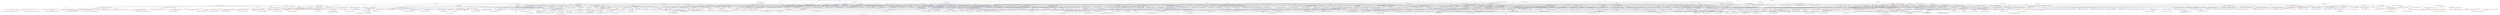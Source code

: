 strict digraph G {
  1 [ label="org.nuxeo.apidoc.core" weight="1" path="" color="#FF0000" category="PLATFORM" type="BUNDLE" ];
  2 [ label="org.nuxeo.apidoc.repo" weight="1" path="" color="#FF0000" category="PLATFORM" type="BUNDLE" ];
  3 [ label="org.nuxeo.apidoc.listener.contrib" weight="1" path="/grp:org.nuxeo.ecm.platform/org.nuxeo.apidoc.repo/org.nuxeo.apidoc.listener.contrib" color="#FF0000" category="PLATFORM" type="COMPONENT" ];
  4 [ label="org.nuxeo.apidoc.listener.contrib--listener" weight="1" path="/grp:org.nuxeo.ecm.platform/org.nuxeo.apidoc.repo/org.nuxeo.apidoc.listener.contrib/Contributions/org.nuxeo.apidoc.listener.contrib--listener" color="#FF0000" category="PLATFORM" type="CONTRIBUTION" ];
  5 [ label="org.nuxeo.apidoc.adapterContrib" weight="1" path="/grp:org.nuxeo.ecm.platform/org.nuxeo.apidoc.repo/org.nuxeo.apidoc.adapterContrib" color="#FF0000" category="PLATFORM" type="COMPONENT" ];
  6 [ label="org.nuxeo.apidoc.adapterContrib--adapters" weight="1" path="/grp:org.nuxeo.ecm.platform/org.nuxeo.apidoc.repo/org.nuxeo.apidoc.adapterContrib/Contributions/org.nuxeo.apidoc.adapterContrib--adapters" color="#FF0000" category="PLATFORM" type="CONTRIBUTION" ];
  7 [ label="org.nuxeo.apidoc.snapshot.SnapshotManagerComponent" weight="4" path="/grp:org.nuxeo.ecm.platform/org.nuxeo.apidoc.repo/org.nuxeo.apidoc.snapshot.SnapshotManagerComponent" color="#FF0000" category="PLATFORM" type="COMPONENT" ];
  8 [ label="org.nuxeo.apidoc.snapshot.SnapshotManager" weight="1" path="/grp:org.nuxeo.ecm.platform/org.nuxeo.apidoc.repo/org.nuxeo.apidoc.snapshot.SnapshotManagerComponent/Services/org.nuxeo.apidoc.snapshot.SnapshotManager" color="#FF0000" category="PLATFORM" type="SERVICE" ];
  9 [ label="org.nuxeo.apidoc.snapshot.SnapshotManagerComponent--graphs" weight="1" path="/grp:org.nuxeo.ecm.platform/org.nuxeo.apidoc.repo/org.nuxeo.apidoc.snapshot.SnapshotManagerComponent/ExtensionPoints/org.nuxeo.apidoc.snapshot.SnapshotManagerComponent--graphs" color="#FF0000" category="PLATFORM" type="EXTENSION_POINT" ];
  10 [ label="org.nuxeo.apidoc.snapshot.SnapshotManagerComponent--graphs" weight="1" path="/grp:org.nuxeo.ecm.platform/org.nuxeo.apidoc.repo/org.nuxeo.apidoc.snapshot.SnapshotManagerComponent/Contributions/org.nuxeo.apidoc.snapshot.SnapshotManagerComponent--graphs" color="#FF0000" category="PLATFORM" type="CONTRIBUTION" ];
  11 [ label="org.nuxeo.apidoc.layout.contrib" weight="2" path="/grp:org.nuxeo.ecm.platform/org.nuxeo.apidoc.repo/org.nuxeo.apidoc.layout.contrib" color="#FF0000" category="PLATFORM" type="COMPONENT" ];
  12 [ label="org.nuxeo.apidoc.layout.contrib--widgettypes" weight="1" path="/grp:org.nuxeo.ecm.platform/org.nuxeo.apidoc.repo/org.nuxeo.apidoc.layout.contrib/Contributions/org.nuxeo.apidoc.layout.contrib--widgettypes" color="#FF0000" category="PLATFORM" type="CONTRIBUTION" ];
  13 [ label="org.nuxeo.apidoc.layout.contrib--layouts" weight="1" path="/grp:org.nuxeo.ecm.platform/org.nuxeo.apidoc.repo/org.nuxeo.apidoc.layout.contrib/Contributions/org.nuxeo.apidoc.layout.contrib--layouts" color="#FF0000" category="PLATFORM" type="CONTRIBUTION" ];
  14 [ label="org.nuxeo.apidoc.doctypeContrib" weight="1" path="/grp:org.nuxeo.ecm.platform/org.nuxeo.apidoc.repo/org.nuxeo.apidoc.doctypeContrib" color="#FF0000" category="PLATFORM" type="COMPONENT" ];
  15 [ label="org.nuxeo.apidoc.doctypeContrib--doctype" weight="1" path="/grp:org.nuxeo.ecm.platform/org.nuxeo.apidoc.repo/org.nuxeo.apidoc.doctypeContrib/Contributions/org.nuxeo.apidoc.doctypeContrib--doctype" color="#FF0000" category="PLATFORM" type="CONTRIBUTION" ];
  16 [ label="org.nuxeo.apidoc.uiContrib" weight="1" path="/grp:org.nuxeo.ecm.platform/org.nuxeo.apidoc.repo/org.nuxeo.apidoc.uiContrib" color="#FF0000" category="PLATFORM" type="COMPONENT" ];
  17 [ label="org.nuxeo.apidoc.uiContrib--types" weight="1" path="/grp:org.nuxeo.ecm.platform/org.nuxeo.apidoc.repo/org.nuxeo.apidoc.uiContrib/Contributions/org.nuxeo.apidoc.uiContrib--types" color="#FF0000" category="PLATFORM" type="CONTRIBUTION" ];
  18 [ label="org.nuxeo.apidoc.lifecycle.contrib" weight="1" path="/grp:org.nuxeo.ecm.platform/org.nuxeo.apidoc.repo/org.nuxeo.apidoc.lifecycle.contrib" color="#FF0000" category="PLATFORM" type="COMPONENT" ];
  19 [ label="org.nuxeo.apidoc.lifecycle.contrib--types" weight="1" path="/grp:org.nuxeo.ecm.platform/org.nuxeo.apidoc.repo/org.nuxeo.apidoc.lifecycle.contrib/Contributions/org.nuxeo.apidoc.lifecycle.contrib--types" color="#FF0000" category="PLATFORM" type="CONTRIBUTION" ];
  20 [ label="org.nuxeo.apidoc.directoryContrib" weight="1" path="/grp:org.nuxeo.ecm.platform/org.nuxeo.apidoc.repo/org.nuxeo.apidoc.directoryContrib" color="#FF0000" category="PLATFORM" type="COMPONENT" ];
  21 [ label="org.nuxeo.apidoc.directoryContrib--directories" weight="1" path="/grp:org.nuxeo.ecm.platform/org.nuxeo.apidoc.repo/org.nuxeo.apidoc.directoryContrib/Contributions/org.nuxeo.apidoc.directoryContrib--directories" color="#FF0000" category="PLATFORM" type="CONTRIBUTION" ];
  22 [ label="org.nuxeo.apidoc.test.graphs" weight="2" path="/grp:org.nuxeo.ecm.platform/org.nuxeo.apidoc.repo/org.nuxeo.apidoc.test.graphs" color="#FF0000" category="PLATFORM" type="COMPONENT" ];
  23 [ label="org.nuxeo.apidoc.test.graphs--graphs" weight="1" path="/grp:org.nuxeo.ecm.platform/org.nuxeo.apidoc.repo/org.nuxeo.apidoc.test.graphs/Contributions/org.nuxeo.apidoc.test.graphs--graphs" color="#FF0000" category="PLATFORM" type="CONTRIBUTION" ];
  24 [ label="org.nuxeo.apidoc.schemaContrib" weight="1" path="/grp:org.nuxeo.ecm.platform/org.nuxeo.apidoc.repo/org.nuxeo.apidoc.schemaContrib" color="#FF0000" category="PLATFORM" type="COMPONENT" ];
  25 [ label="org.nuxeo.apidoc.schemaContrib--schema" weight="1" path="/grp:org.nuxeo.ecm.platform/org.nuxeo.apidoc.repo/org.nuxeo.apidoc.schemaContrib/Contributions/org.nuxeo.apidoc.schemaContrib--schema" color="#FF0000" category="PLATFORM" type="CONTRIBUTION" ];
  26 [ label="org.nuxeo.apidoc.documentation.DocumentationComponent" weight="2" path="/grp:org.nuxeo.ecm.platform/org.nuxeo.apidoc.repo/org.nuxeo.apidoc.documentation.DocumentationComponent" color="#FF0000" category="PLATFORM" type="COMPONENT" ];
  27 [ label="org.nuxeo.apidoc.documentation.DocumentationService" weight="1" path="/grp:org.nuxeo.ecm.platform/org.nuxeo.apidoc.repo/org.nuxeo.apidoc.documentation.DocumentationComponent/Services/org.nuxeo.apidoc.documentation.DocumentationService" color="#FF0000" category="PLATFORM" type="SERVICE" ];
  28 [ label="org.nuxeo.apidoc.search.ArtifactSearcher" weight="1" path="/grp:org.nuxeo.ecm.platform/org.nuxeo.apidoc.repo/org.nuxeo.apidoc.documentation.DocumentationComponent/Services/org.nuxeo.apidoc.search.ArtifactSearcher" color="#FF0000" category="PLATFORM" type="SERVICE" ];
  29 [ label="org.nuxeo.apidoc.test.works" weight="2" path="/grp:org.nuxeo.ecm.platform/org.nuxeo.apidoc.repo/org.nuxeo.apidoc.test.works" color="#FF0000" category="PLATFORM" type="COMPONENT" ];
  30 [ label="org.nuxeo.apidoc.test.works--queues" weight="1" path="/grp:org.nuxeo.ecm.platform/org.nuxeo.apidoc.repo/org.nuxeo.apidoc.test.works/Contributions/org.nuxeo.apidoc.test.works--queues" color="#FF0000" category="PLATFORM" type="CONTRIBUTION" ];
  31 [ label="org.nuxeo.apidoc.test.works--queues1" weight="1" path="/grp:org.nuxeo.ecm.platform/org.nuxeo.apidoc.repo/org.nuxeo.apidoc.test.works/Contributions/org.nuxeo.apidoc.test.works--queues1" color="#FF0000" category="PLATFORM" type="CONTRIBUTION" ];
  32 [ label="org.nuxeo.apidoc.directoryUIContrib" weight="1" path="/grp:org.nuxeo.ecm.platform/org.nuxeo.apidoc.repo/org.nuxeo.apidoc.directoryUIContrib" color="#FF0000" category="PLATFORM" type="COMPONENT" ];
  33 [ label="org.nuxeo.apidoc.directoryUIContrib--directories" weight="1" path="/grp:org.nuxeo.ecm.platform/org.nuxeo.apidoc.repo/org.nuxeo.apidoc.directoryUIContrib/Contributions/org.nuxeo.apidoc.directoryUIContrib--directories" color="#FF0000" category="PLATFORM" type="CONTRIBUTION" ];
  34 [ label="org.nuxeo.directory.mongodb" weight="1" path="" color="#FF0000" category="PLATFORM" type="BUNDLE" ];
  35 [ label="org.nuxeo.directory.mongodb.MongoDBDirectoryFactory" weight="4" path="/grp:org.nuxeo.ecm.platform/org.nuxeo.directory.mongodb/org.nuxeo.directory.mongodb.MongoDBDirectoryFactory" color="#FF0000" category="PLATFORM" type="COMPONENT" ];
  36 [ label="org.nuxeo.directory.mongodb.MongoDBDirectoryFactory--directories" weight="1" path="/grp:org.nuxeo.ecm.platform/org.nuxeo.directory.mongodb/org.nuxeo.directory.mongodb.MongoDBDirectoryFactory/ExtensionPoints/org.nuxeo.directory.mongodb.MongoDBDirectoryFactory--directories" color="#FF0000" category="PLATFORM" type="EXTENSION_POINT" ];
  37 [ label="org.nuxeo.ecm.actions" weight="1" path="" color="#FF0000" category="PLATFORM" type="BUNDLE" ];
  38 [ label="org.nuxeo.ecm.platform.actions.ActionService" weight="4" path="/grp:org.nuxeo.ecm.platform/org.nuxeo.ecm.actions/org.nuxeo.ecm.platform.actions.ActionService" color="#FF0000" category="PLATFORM" type="COMPONENT" ];
  39 [ label="org.nuxeo.ecm.platform.actions.ejb.ActionManager" weight="1" path="/grp:org.nuxeo.ecm.platform/org.nuxeo.ecm.actions/org.nuxeo.ecm.platform.actions.ActionService/Services/org.nuxeo.ecm.platform.actions.ejb.ActionManager" color="#FF0000" category="PLATFORM" type="SERVICE" ];
  40 [ label="org.nuxeo.ecm.platform.actions.ActionService--filters" weight="1" path="/grp:org.nuxeo.ecm.platform/org.nuxeo.ecm.actions/org.nuxeo.ecm.platform.actions.ActionService/ExtensionPoints/org.nuxeo.ecm.platform.actions.ActionService--filters" color="#FF0000" category="PLATFORM" type="EXTENSION_POINT" ];
  41 [ label="org.nuxeo.ecm.platform.actions.ActionService--actions" weight="1" path="/grp:org.nuxeo.ecm.platform/org.nuxeo.ecm.actions/org.nuxeo.ecm.platform.actions.ActionService/ExtensionPoints/org.nuxeo.ecm.platform.actions.ActionService--actions" color="#FF0000" category="PLATFORM" type="EXTENSION_POINT" ];
  42 [ label="org.nuxeo.ecm.platform.actions.ActionService--typeCompatibility" weight="1" path="/grp:org.nuxeo.ecm.platform/org.nuxeo.ecm.actions/org.nuxeo.ecm.platform.actions.ActionService/ExtensionPoints/org.nuxeo.ecm.platform.actions.ActionService--typeCompatibility" color="#FF0000" category="PLATFORM" type="EXTENSION_POINT" ];
  43 [ label="org.nuxeo.ecm.platform.actions.ActionService.properties" weight="1" path="/grp:org.nuxeo.ecm.platform/org.nuxeo.ecm.actions/org.nuxeo.ecm.platform.actions.ActionService.properties" color="#FF0000" category="PLATFORM" type="COMPONENT" ];
  44 [ label="org.nuxeo.ecm.platform.actions.ActionService.properties--configuration" weight="1" path="/grp:org.nuxeo.ecm.platform/org.nuxeo.ecm.actions/org.nuxeo.ecm.platform.actions.ActionService.properties/Contributions/org.nuxeo.ecm.platform.actions.ActionService.properties--configuration" color="#FF0000" category="PLATFORM" type="CONTRIBUTION" ];
  45 [ label="org.nuxeo.ecm.platform.filters" weight="1" path="/grp:org.nuxeo.ecm.platform/org.nuxeo.ecm.actions/org.nuxeo.ecm.platform.filters" color="#FF0000" category="PLATFORM" type="COMPONENT" ];
  46 [ label="org.nuxeo.ecm.platform.filters--filters" weight="1" path="/grp:org.nuxeo.ecm.platform/org.nuxeo.ecm.actions/org.nuxeo.ecm.platform.filters/Contributions/org.nuxeo.ecm.platform.filters--filters" color="#FF0000" category="PLATFORM" type="CONTRIBUTION" ];
  47 [ label="org.nuxeo.ecm.automation.core" weight="3" path="" color="#0000FF" category="CORE" type="BUNDLE" ];
  48 [ label="org.nuxeo.ecm.automation.core.impl.ReloadListener" weight="1" path="/grp:org.nuxeo.ecm.automation/org.nuxeo.ecm.automation.core/org.nuxeo.ecm.automation.core.impl.ReloadListener" color="#0000FF" category="CORE" type="COMPONENT" ];
  49 [ label="org.nuxeo.ecm.automation.core.impl.ReloadListener--listeners" weight="1" path="/grp:org.nuxeo.ecm.automation/org.nuxeo.ecm.automation.core/org.nuxeo.ecm.automation.core.impl.ReloadListener/Contributions/org.nuxeo.ecm.automation.core.impl.ReloadListener--listeners" color="#0000FF" category="CORE" type="CONTRIBUTION" ];
  50 [ label="org.nuxeo.ecm.core.automation.coreContrib" weight="1" path="/grp:org.nuxeo.ecm.automation/org.nuxeo.ecm.automation.core/org.nuxeo.ecm.core.automation.coreContrib" color="#0000FF" category="CORE" type="COMPONENT" ];
  51 [ label="org.nuxeo.ecm.core.automation.coreContrib--operations" weight="1" path="/grp:org.nuxeo.ecm.automation/org.nuxeo.ecm.automation.core/org.nuxeo.ecm.core.automation.coreContrib/Contributions/org.nuxeo.ecm.core.automation.coreContrib--operations" color="#0000FF" category="CORE" type="CONTRIBUTION" ];
  52 [ label="org.nuxeo.ecm.core.automation.marshallers" weight="1" path="/grp:org.nuxeo.ecm.automation/org.nuxeo.ecm.automation.core/org.nuxeo.ecm.core.automation.marshallers" color="#0000FF" category="CORE" type="COMPONENT" ];
  53 [ label="org.nuxeo.ecm.core.automation.marshallers--marshallers" weight="1" path="/grp:org.nuxeo.ecm.automation/org.nuxeo.ecm.automation.core/org.nuxeo.ecm.core.automation.marshallers/Contributions/org.nuxeo.ecm.core.automation.marshallers--marshallers" color="#0000FF" category="CORE" type="CONTRIBUTION" ];
  54 [ label="org.nuxeo.ecm.core.operation.OperationServiceComponent" weight="16" path="/grp:org.nuxeo.ecm.automation/org.nuxeo.ecm.automation.core/org.nuxeo.ecm.core.operation.OperationServiceComponent" color="#0000FF" category="CORE" type="COMPONENT" ];
  55 [ label="org.nuxeo.ecm.automation.AutomationService" weight="1" path="/grp:org.nuxeo.ecm.automation/org.nuxeo.ecm.automation.core/org.nuxeo.ecm.core.operation.OperationServiceComponent/Services/org.nuxeo.ecm.automation.AutomationService" color="#0000FF" category="CORE" type="SERVICE" ];
  56 [ label="org.nuxeo.ecm.automation.AutomationAdmin" weight="1" path="/grp:org.nuxeo.ecm.automation/org.nuxeo.ecm.automation.core/org.nuxeo.ecm.core.operation.OperationServiceComponent/Services/org.nuxeo.ecm.automation.AutomationAdmin" color="#0000FF" category="CORE" type="SERVICE" ];
  57 [ label="org.nuxeo.ecm.automation.core.events.EventHandlerRegistry" weight="1" path="/grp:org.nuxeo.ecm.automation/org.nuxeo.ecm.automation.core/org.nuxeo.ecm.core.operation.OperationServiceComponent/Services/org.nuxeo.ecm.automation.core.events.EventHandlerRegistry" color="#0000FF" category="CORE" type="SERVICE" ];
  58 [ label="org.nuxeo.ecm.automation.core.trace.TracerFactory" weight="1" path="/grp:org.nuxeo.ecm.automation/org.nuxeo.ecm.automation.core/org.nuxeo.ecm.core.operation.OperationServiceComponent/Services/org.nuxeo.ecm.automation.core.trace.TracerFactory" color="#0000FF" category="CORE" type="SERVICE" ];
  59 [ label="org.nuxeo.ecm.automation.context.ContextService" weight="1" path="/grp:org.nuxeo.ecm.automation/org.nuxeo.ecm.automation.core/org.nuxeo.ecm.core.operation.OperationServiceComponent/Services/org.nuxeo.ecm.automation.context.ContextService" color="#0000FF" category="CORE" type="SERVICE" ];
  60 [ label="org.nuxeo.ecm.core.operation.OperationServiceComponent--operations" weight="1" path="/grp:org.nuxeo.ecm.automation/org.nuxeo.ecm.automation.core/org.nuxeo.ecm.core.operation.OperationServiceComponent/ExtensionPoints/org.nuxeo.ecm.core.operation.OperationServiceComponent--operations" color="#0000FF" category="CORE" type="EXTENSION_POINT" ];
  61 [ label="org.nuxeo.ecm.core.operation.OperationServiceComponent--adapters" weight="1" path="/grp:org.nuxeo.ecm.automation/org.nuxeo.ecm.automation.core/org.nuxeo.ecm.core.operation.OperationServiceComponent/ExtensionPoints/org.nuxeo.ecm.core.operation.OperationServiceComponent--adapters" color="#0000FF" category="CORE" type="EXTENSION_POINT" ];
  62 [ label="org.nuxeo.ecm.core.operation.OperationServiceComponent--chains" weight="1" path="/grp:org.nuxeo.ecm.automation/org.nuxeo.ecm.automation.core/org.nuxeo.ecm.core.operation.OperationServiceComponent/ExtensionPoints/org.nuxeo.ecm.core.operation.OperationServiceComponent--chains" color="#0000FF" category="CORE" type="EXTENSION_POINT" ];
  63 [ label="org.nuxeo.ecm.core.operation.OperationServiceComponent--chainException" weight="1" path="/grp:org.nuxeo.ecm.automation/org.nuxeo.ecm.automation.core/org.nuxeo.ecm.core.operation.OperationServiceComponent/ExtensionPoints/org.nuxeo.ecm.core.operation.OperationServiceComponent--chainException" color="#0000FF" category="CORE" type="EXTENSION_POINT" ];
  64 [ label="org.nuxeo.ecm.core.operation.OperationServiceComponent--automationFilter" weight="1" path="/grp:org.nuxeo.ecm.automation/org.nuxeo.ecm.automation.core/org.nuxeo.ecm.core.operation.OperationServiceComponent/ExtensionPoints/org.nuxeo.ecm.core.operation.OperationServiceComponent--automationFilter" color="#0000FF" category="CORE" type="EXTENSION_POINT" ];
  65 [ label="org.nuxeo.ecm.core.operation.OperationServiceComponent--event-handlers" weight="1" path="/grp:org.nuxeo.ecm.automation/org.nuxeo.ecm.automation.core/org.nuxeo.ecm.core.operation.OperationServiceComponent/ExtensionPoints/org.nuxeo.ecm.core.operation.OperationServiceComponent--event-handlers" color="#0000FF" category="CORE" type="EXTENSION_POINT" ];
  66 [ label="org.nuxeo.ecm.core.operation.OperationServiceComponent--contextHelpers" weight="1" path="/grp:org.nuxeo.ecm.automation/org.nuxeo.ecm.automation.core/org.nuxeo.ecm.core.operation.OperationServiceComponent/ExtensionPoints/org.nuxeo.ecm.core.operation.OperationServiceComponent--contextHelpers" color="#0000FF" category="CORE" type="EXTENSION_POINT" ];
  67 [ label="org.nuxeo.ecm.core.operation.OperationServiceComponent--adapters" weight="1" path="/grp:org.nuxeo.ecm.automation/org.nuxeo.ecm.automation.core/org.nuxeo.ecm.core.operation.OperationServiceComponent/Contributions/org.nuxeo.ecm.core.operation.OperationServiceComponent--adapters" color="#0000FF" category="CORE" type="CONTRIBUTION" ];
  68 [ label="org.nuxeo.ecm.core.operation.OperationServiceComponent--listener" weight="1" path="/grp:org.nuxeo.ecm.automation/org.nuxeo.ecm.automation.core/org.nuxeo.ecm.core.operation.OperationServiceComponent/Contributions/org.nuxeo.ecm.core.operation.OperationServiceComponent--listener" color="#0000FF" category="CORE" type="CONTRIBUTION" ];
  69 [ label="org.nuxeo.ecm.automation.core.impl.workmanager" weight="1" path="/grp:org.nuxeo.ecm.automation/org.nuxeo.ecm.automation.core/org.nuxeo.ecm.automation.core.impl.workmanager" color="#0000FF" category="CORE" type="COMPONENT" ];
  70 [ label="org.nuxeo.ecm.automation.core.impl.workmanager--queues" weight="1" path="/grp:org.nuxeo.ecm.automation/org.nuxeo.ecm.automation.core/org.nuxeo.ecm.automation.core.impl.workmanager/Contributions/org.nuxeo.ecm.automation.core.impl.workmanager--queues" color="#0000FF" category="CORE" type="CONTRIBUTION" ];
  71 [ label="org.nuxeo.ecm.core.automation.core.properties" weight="1" path="/grp:org.nuxeo.ecm.automation/org.nuxeo.ecm.automation.core/org.nuxeo.ecm.core.automation.core.properties" color="#0000FF" category="CORE" type="COMPONENT" ];
  72 [ label="org.nuxeo.ecm.core.automation.core.properties--configuration" weight="1" path="/grp:org.nuxeo.ecm.automation/org.nuxeo.ecm.automation.core/org.nuxeo.ecm.core.automation.core.properties/Contributions/org.nuxeo.ecm.core.automation.core.properties--configuration" color="#0000FF" category="CORE" type="CONTRIBUTION" ];
  73 [ label="org.nuxeo.ecm.automation.features" weight="1" path="" color="#FF0000" category="PLATFORM" type="BUNDLE" ];
  74 [ label="org.nuxeo.ecm.core.automation.features.bulk" weight="3" path="/grp:org.nuxeo.ecm.automation/org.nuxeo.ecm.automation.features/org.nuxeo.ecm.core.automation.features.bulk" color="#FF0000" category="PLATFORM" type="COMPONENT" ];
  75 [ label="org.nuxeo.ecm.core.automation.features.bulk--actions" weight="1" path="/grp:org.nuxeo.ecm.automation/org.nuxeo.ecm.automation.features/org.nuxeo.ecm.core.automation.features.bulk/Contributions/org.nuxeo.ecm.core.automation.features.bulk--actions" color="#FF0000" category="PLATFORM" type="CONTRIBUTION" ];
  76 [ label="org.nuxeo.ecm.core.automation.features.bulk--streamProcessor" weight="1" path="/grp:org.nuxeo.ecm.automation/org.nuxeo.ecm.automation.features/org.nuxeo.ecm.core.automation.features.bulk/Contributions/org.nuxeo.ecm.core.automation.features.bulk--streamProcessor" color="#FF0000" category="PLATFORM" type="CONTRIBUTION" ];
  77 [ label="org.nuxeo.ecm.directory.actions.core" weight="1" path="/grp:org.nuxeo.ecm.automation/org.nuxeo.ecm.automation.features/org.nuxeo.ecm.directory.actions.core" color="#FF0000" category="PLATFORM" type="COMPONENT" ];
  78 [ label="org.nuxeo.ecm.directory.actions.core--filters" weight="1" path="/grp:org.nuxeo.ecm.automation/org.nuxeo.ecm.automation.features/org.nuxeo.ecm.directory.actions.core/Contributions/org.nuxeo.ecm.directory.actions.core--filters" color="#FF0000" category="PLATFORM" type="CONTRIBUTION" ];
  79 [ label="org.nuxeo.ecm.core.automation.features.bindings" weight="1" path="/grp:org.nuxeo.ecm.automation/org.nuxeo.ecm.automation.features/org.nuxeo.ecm.core.automation.features.bindings" color="#FF0000" category="PLATFORM" type="COMPONENT" ];
  80 [ label="org.nuxeo.ecm.core.automation.features.bindings--bindings" weight="1" path="/grp:org.nuxeo.ecm.automation/org.nuxeo.ecm.automation.features/org.nuxeo.ecm.core.automation.features.bindings/Contributions/org.nuxeo.ecm.core.automation.features.bindings--bindings" color="#FF0000" category="PLATFORM" type="CONTRIBUTION" ];
  81 [ label="org.nuxeo.ecm.platform.audit.PageProviderservice.automation.contrib" weight="1" path="/grp:org.nuxeo.ecm.automation/org.nuxeo.ecm.automation.features/org.nuxeo.ecm.platform.audit.PageProviderservice.automation.contrib" color="#FF0000" category="PLATFORM" type="COMPONENT" ];
  82 [ label="org.nuxeo.ecm.platform.audit.PageProviderservice.automation.contrib--providers" weight="1" path="/grp:org.nuxeo.ecm.automation/org.nuxeo.ecm.automation.features/org.nuxeo.ecm.platform.audit.PageProviderservice.automation.contrib/Contributions/org.nuxeo.ecm.platform.audit.PageProviderservice.automation.contrib--providers" color="#FF0000" category="PLATFORM" type="CONTRIBUTION" ];
  83 [ label="org.nuxeo.ecm.core.automation.features.operations" weight="2" path="/grp:org.nuxeo.ecm.automation/org.nuxeo.ecm.automation.features/org.nuxeo.ecm.core.automation.features.operations" color="#FF0000" category="PLATFORM" type="COMPONENT" ];
  84 [ label="org.nuxeo.ecm.core.automation.features.operations--operations" weight="1" path="/grp:org.nuxeo.ecm.automation/org.nuxeo.ecm.automation.features/org.nuxeo.ecm.core.automation.features.operations/Contributions/org.nuxeo.ecm.core.automation.features.operations--operations" color="#FF0000" category="PLATFORM" type="CONTRIBUTION" ];
  85 [ label="org.nuxeo.ecm.core.automation.features.operations--chains" weight="1" path="/grp:org.nuxeo.ecm.automation/org.nuxeo.ecm.automation.features/org.nuxeo.ecm.core.automation.features.operations/Contributions/org.nuxeo.ecm.core.automation.features.operations--chains" color="#FF0000" category="PLATFORM" type="CONTRIBUTION" ];
  86 [ label="org.nuxeo.ecm.core.automation.contextContrib" weight="2" path="/grp:org.nuxeo.ecm.automation/org.nuxeo.ecm.automation.features/org.nuxeo.ecm.core.automation.contextContrib" color="#FF0000" category="PLATFORM" type="COMPONENT" ];
  87 [ label="org.nuxeo.ecm.core.automation.contextContrib--contextHelpers" weight="1" path="/grp:org.nuxeo.ecm.automation/org.nuxeo.ecm.automation.features/org.nuxeo.ecm.core.automation.contextContrib/Contributions/org.nuxeo.ecm.core.automation.contextContrib--contextHelpers" color="#FF0000" category="PLATFORM" type="CONTRIBUTION" ];
  88 [ label="org.nuxeo.ecm.core.automation.contextContrib--configuration" weight="1" path="/grp:org.nuxeo.ecm.automation/org.nuxeo.ecm.automation.features/org.nuxeo.ecm.core.automation.contextContrib/Contributions/org.nuxeo.ecm.core.automation.contextContrib--configuration" color="#FF0000" category="PLATFORM" type="CONTRIBUTION" ];
  89 [ label="org.nuxeo.ecm.automation.io" weight="1" path="" color="#FF0000" category="PLATFORM" type="BUNDLE" ];
  90 [ label="org.nuxeo.ecm.automation.io.services.IOComponent.codec.contrib" weight="1" path="/grp:org.nuxeo.ecm.automation/org.nuxeo.ecm.automation.io/org.nuxeo.ecm.automation.io.services.IOComponent.codec.contrib" color="#FF0000" category="PLATFORM" type="COMPONENT" ];
  91 [ label="org.nuxeo.ecm.automation.io.services.IOComponent.codec.contrib--codecs" weight="1" path="/grp:org.nuxeo.ecm.automation/org.nuxeo.ecm.automation.io/org.nuxeo.ecm.automation.io.services.IOComponent.codec.contrib/Contributions/org.nuxeo.ecm.automation.io.services.IOComponent.codec.contrib--codecs" color="#FF0000" category="PLATFORM" type="CONTRIBUTION" ];
  92 [ label="org.nuxeo.ecm.automation.io.services.IOComponent" weight="4" path="/grp:org.nuxeo.ecm.automation/org.nuxeo.ecm.automation.io/org.nuxeo.ecm.automation.io.services.IOComponent" color="#FF0000" category="PLATFORM" type="COMPONENT" ];
  93 [ label="org.nuxeo.ecm.automation.io.services.codec.ObjectCodecService" weight="1" path="/grp:org.nuxeo.ecm.automation/org.nuxeo.ecm.automation.io/org.nuxeo.ecm.automation.io.services.IOComponent/Services/org.nuxeo.ecm.automation.io.services.codec.ObjectCodecService" color="#FF0000" category="PLATFORM" type="SERVICE" ];
  94 [ label="org.nuxeo.ecm.automation.io.services.IOComponent--codecs" weight="1" path="/grp:org.nuxeo.ecm.automation/org.nuxeo.ecm.automation.io/org.nuxeo.ecm.automation.io.services.IOComponent/ExtensionPoints/org.nuxeo.ecm.automation.io.services.IOComponent--codecs" color="#FF0000" category="PLATFORM" type="EXTENSION_POINT" ];
  95 [ label="org.nuxeo.ecm.automation.server.marshallers" weight="2" path="/grp:org.nuxeo.ecm.automation/org.nuxeo.ecm.automation.io/org.nuxeo.ecm.automation.server.marshallers" color="#FF0000" category="PLATFORM" type="COMPONENT" ];
  96 [ label="org.nuxeo.ecm.automation.server.marshallers--marshallers" weight="1" path="/grp:org.nuxeo.ecm.automation/org.nuxeo.ecm.automation.io/org.nuxeo.ecm.automation.server.marshallers/Contributions/org.nuxeo.ecm.automation.server.marshallers--marshallers" color="#FF0000" category="PLATFORM" type="CONTRIBUTION" ];
  97 [ label="org.nuxeo.ecm.automation.scripting" weight="1" path="" color="#FF0000" category="PLATFORM" type="BUNDLE" ];
  98 [ label="org.nuxeo.automation.scripting.internals.AutomationScriptingComponent" weight="5" path="/grp:org.nuxeo.ecm.automation/org.nuxeo.ecm.automation.scripting/org.nuxeo.automation.scripting.internals.AutomationScriptingComponent" color="#FF0000" category="PLATFORM" type="COMPONENT" ];
  99 [ label="org.nuxeo.automation.scripting.api.AutomationScriptingService" weight="1" path="/grp:org.nuxeo.ecm.automation/org.nuxeo.ecm.automation.scripting/org.nuxeo.automation.scripting.internals.AutomationScriptingComponent/Services/org.nuxeo.automation.scripting.api.AutomationScriptingService" color="#FF0000" category="PLATFORM" type="SERVICE" ];
  100 [ label="org.nuxeo.automation.scripting.internals.AutomationScriptingComponent--operation" weight="1" path="/grp:org.nuxeo.ecm.automation/org.nuxeo.ecm.automation.scripting/org.nuxeo.automation.scripting.internals.AutomationScriptingComponent/ExtensionPoints/org.nuxeo.automation.scripting.internals.AutomationScriptingComponent--operation" color="#FF0000" category="PLATFORM" type="EXTENSION_POINT" ];
  101 [ label="org.nuxeo.automation.scripting.internals.AutomationScriptingComponent--classFilter" weight="1" path="/grp:org.nuxeo.ecm.automation/org.nuxeo.ecm.automation.scripting/org.nuxeo.automation.scripting.internals.AutomationScriptingComponent/ExtensionPoints/org.nuxeo.automation.scripting.internals.AutomationScriptingComponent--classFilter" color="#FF0000" category="PLATFORM" type="EXTENSION_POINT" ];
  102 [ label="org.nuxeo.automation.scripting.internals.AutomationScriptingComponent--configuration" weight="1" path="/grp:org.nuxeo.ecm.automation/org.nuxeo.ecm.automation.scripting/org.nuxeo.automation.scripting.internals.AutomationScriptingComponent/Contributions/org.nuxeo.automation.scripting.internals.AutomationScriptingComponent--configuration" color="#FF0000" category="PLATFORM" type="CONTRIBUTION" ];
  103 [ label="org.nuxeo.automation.scripting.classfilter" weight="1" path="/grp:org.nuxeo.ecm.automation/org.nuxeo.ecm.automation.scripting/org.nuxeo.automation.scripting.classfilter" color="#FF0000" category="PLATFORM" type="COMPONENT" ];
  104 [ label="org.nuxeo.automation.scripting.classfilter--classFilter" weight="1" path="/grp:org.nuxeo.ecm.automation/org.nuxeo.ecm.automation.scripting/org.nuxeo.automation.scripting.classfilter/Contributions/org.nuxeo.automation.scripting.classfilter--classFilter" color="#FF0000" category="PLATFORM" type="CONTRIBUTION" ];
  105 [ label="org.nuxeo.ecm.core.automation.scripting.contextContrib" weight="1" path="/grp:org.nuxeo.ecm.automation/org.nuxeo.ecm.automation.scripting/org.nuxeo.ecm.core.automation.scripting.contextContrib" color="#FF0000" category="PLATFORM" type="COMPONENT" ];
  106 [ label="org.nuxeo.ecm.core.automation.scripting.contextContrib--contextHelpers" weight="1" path="/grp:org.nuxeo.ecm.automation/org.nuxeo.ecm.automation.scripting/org.nuxeo.ecm.core.automation.scripting.contextContrib/Contributions/org.nuxeo.ecm.core.automation.scripting.contextContrib--contextHelpers" color="#FF0000" category="PLATFORM" type="CONTRIBUTION" ];
  107 [ label="org.nuxeo.ecm.automation.server" weight="1" path="" color="#FF0000" category="PLATFORM" type="BUNDLE" ];
  108 [ label="org.nuxeo.ecm.automation.server.bindings" weight="1" path="/grp:org.nuxeo.ecm.automation/org.nuxeo.ecm.automation.server/org.nuxeo.ecm.automation.server.bindings" color="#FF0000" category="PLATFORM" type="COMPONENT" ];
  109 [ label="org.nuxeo.ecm.automation.server.bindings--bindings" weight="1" path="/grp:org.nuxeo.ecm.automation/org.nuxeo.ecm.automation.server/org.nuxeo.ecm.automation.server.bindings/Contributions/org.nuxeo.ecm.automation.server.bindings--bindings" color="#FF0000" category="PLATFORM" type="CONTRIBUTION" ];
  110 [ label="org.nuxeo.ecm.automation.server.AutomationServer" weight="4" path="/grp:org.nuxeo.ecm.automation/org.nuxeo.ecm.automation.server/org.nuxeo.ecm.automation.server.AutomationServer" color="#FF0000" category="PLATFORM" type="COMPONENT" ];
  111 [ label="org.nuxeo.ecm.automation.server.AutomationServer" weight="1" path="/grp:org.nuxeo.ecm.automation/org.nuxeo.ecm.automation.server/org.nuxeo.ecm.automation.server.AutomationServer/Services/org.nuxeo.ecm.automation.server.AutomationServer" color="#FF0000" category="PLATFORM" type="SERVICE" ];
  112 [ label="org.nuxeo.ecm.automation.server.AutomationServer--bindings" weight="1" path="/grp:org.nuxeo.ecm.automation/org.nuxeo.ecm.automation.server/org.nuxeo.ecm.automation.server.AutomationServer/ExtensionPoints/org.nuxeo.ecm.automation.server.AutomationServer--bindings" color="#FF0000" category="PLATFORM" type="EXTENSION_POINT" ];
  113 [ label="org.nuxeo.ecm.automation.server.AutomationServer--marshallers" weight="1" path="/grp:org.nuxeo.ecm.automation/org.nuxeo.ecm.automation.server/org.nuxeo.ecm.automation.server.AutomationServer/ExtensionPoints/org.nuxeo.ecm.automation.server.AutomationServer--marshallers" color="#FF0000" category="PLATFORM" type="EXTENSION_POINT" ];
  114 [ label="org.nuxeo.ecm.automation.server.batch.handler.DefaultBatchHandler" weight="1" path="/grp:org.nuxeo.ecm.automation/org.nuxeo.ecm.automation.server/org.nuxeo.ecm.automation.server.batch.handler.DefaultBatchHandler" color="#FF0000" category="PLATFORM" type="COMPONENT" ];
  115 [ label="org.nuxeo.ecm.automation.server.batch.handler.DefaultBatchHandler--handlers" weight="1" path="/grp:org.nuxeo.ecm.automation/org.nuxeo.ecm.automation.server/org.nuxeo.ecm.automation.server.batch.handler.DefaultBatchHandler/Contributions/org.nuxeo.ecm.automation.server.batch.handler.DefaultBatchHandler--handlers" color="#FF0000" category="PLATFORM" type="CONTRIBUTION" ];
  116 [ label="org.nuxeo.ecm.automation.server.BatchManager" weight="2" path="/grp:org.nuxeo.ecm.automation/org.nuxeo.ecm.automation.server/org.nuxeo.ecm.automation.server.BatchManager" color="#FF0000" category="PLATFORM" type="COMPONENT" ];
  117 [ label="org.nuxeo.ecm.automation.server.jaxrs.batch.BatchManager" weight="1" path="/grp:org.nuxeo.ecm.automation/org.nuxeo.ecm.automation.server/org.nuxeo.ecm.automation.server.BatchManager/Services/org.nuxeo.ecm.automation.server.jaxrs.batch.BatchManager" color="#FF0000" category="PLATFORM" type="SERVICE" ];
  118 [ label="org.nuxeo.ecm.automation.server.BatchManager--handlers" weight="1" path="/grp:org.nuxeo.ecm.automation/org.nuxeo.ecm.automation.server/org.nuxeo.ecm.automation.server.BatchManager/ExtensionPoints/org.nuxeo.ecm.automation.server.BatchManager--handlers" color="#FF0000" category="PLATFORM" type="EXTENSION_POINT" ];
  119 [ label="org.nuxeo.ecm.automation.rest.pageprovider.contrib" weight="1" path="/grp:org.nuxeo.ecm.automation/org.nuxeo.ecm.automation.server/org.nuxeo.ecm.automation.rest.pageprovider.contrib" color="#FF0000" category="PLATFORM" type="COMPONENT" ];
  120 [ label="org.nuxeo.ecm.automation.rest.pageprovider.contrib--providers" weight="1" path="/grp:org.nuxeo.ecm.automation/org.nuxeo.ecm.automation.server/org.nuxeo.ecm.automation.rest.pageprovider.contrib/Contributions/org.nuxeo.ecm.automation.rest.pageprovider.contrib--providers" color="#FF0000" category="PLATFORM" type="CONTRIBUTION" ];
  121 [ label="org.nuxeo.ecm.automation.server.auth.config" weight="3" path="/grp:org.nuxeo.ecm.automation/org.nuxeo.ecm.automation.server/org.nuxeo.ecm.automation.server.auth.config" color="#FF0000" category="PLATFORM" type="COMPONENT" ];
  122 [ label="org.nuxeo.ecm.automation.server.auth.config--authenticators" weight="1" path="/grp:org.nuxeo.ecm.automation/org.nuxeo.ecm.automation.server/org.nuxeo.ecm.automation.server.auth.config/Contributions/org.nuxeo.ecm.automation.server.auth.config--authenticators" color="#FF0000" category="PLATFORM" type="CONTRIBUTION" ];
  123 [ label="org.nuxeo.ecm.automation.server.auth.config--specificChains" weight="1" path="/grp:org.nuxeo.ecm.automation/org.nuxeo.ecm.automation.server/org.nuxeo.ecm.automation.server.auth.config/Contributions/org.nuxeo.ecm.automation.server.auth.config--specificChains" color="#FF0000" category="PLATFORM" type="CONTRIBUTION" ];
  124 [ label="org.nuxeo.ecm.config" weight="1" path="" color="#FF0000" category="PLATFORM" type="BUNDLE" ];
  125 [ label="org.nuxeo.ecm.core" weight="7" path="" color="#0000FF" category="CORE" type="BUNDLE" ];
  126 [ label="org.nuxeo.ecm.core.uidgen.UIDGeneratorService" weight="5" path="/grp:org.nuxeo.ecm.core/org.nuxeo.ecm.core/org.nuxeo.ecm.core.uidgen.UIDGeneratorService" color="#0000FF" category="CORE" type="COMPONENT" ];
  127 [ label="org.nuxeo.ecm.core.uidgen.UIDSequencer" weight="1" path="/grp:org.nuxeo.ecm.core/org.nuxeo.ecm.core/org.nuxeo.ecm.core.uidgen.UIDGeneratorService/Services/org.nuxeo.ecm.core.uidgen.UIDSequencer" color="#0000FF" category="CORE" type="SERVICE" ];
  128 [ label="org.nuxeo.ecm.core.uidgen.UIDGeneratorService" weight="1" path="/grp:org.nuxeo.ecm.core/org.nuxeo.ecm.core/org.nuxeo.ecm.core.uidgen.UIDGeneratorService/Services/org.nuxeo.ecm.core.uidgen.UIDGeneratorService" color="#0000FF" category="CORE" type="SERVICE" ];
  129 [ label="org.nuxeo.ecm.core.uidgen.UIDGeneratorService--sequencers" weight="1" path="/grp:org.nuxeo.ecm.core/org.nuxeo.ecm.core/org.nuxeo.ecm.core.uidgen.UIDGeneratorService/ExtensionPoints/org.nuxeo.ecm.core.uidgen.UIDGeneratorService--sequencers" color="#0000FF" category="CORE" type="EXTENSION_POINT" ];
  130 [ label="org.nuxeo.ecm.core.uidgen.UIDGeneratorService--generators" weight="1" path="/grp:org.nuxeo.ecm.core/org.nuxeo.ecm.core/org.nuxeo.ecm.core.uidgen.UIDGeneratorService/ExtensionPoints/org.nuxeo.ecm.core.uidgen.UIDGeneratorService--generators" color="#0000FF" category="CORE" type="EXTENSION_POINT" ];
  131 [ label="org.nuxeo.ecm.core.uidgen.UIDGeneratorService--listener" weight="1" path="/grp:org.nuxeo.ecm.core/org.nuxeo.ecm.core/org.nuxeo.ecm.core.uidgen.UIDGeneratorService/Contributions/org.nuxeo.ecm.core.uidgen.UIDGeneratorService--listener" color="#0000FF" category="CORE" type="CONTRIBUTION" ];
  132 [ label="org.nuxeo.ecm.core.event.lifecycle.listener" weight="2" path="/grp:org.nuxeo.ecm.core/org.nuxeo.ecm.core/org.nuxeo.ecm.core.event.lifecycle.listener" color="#0000FF" category="CORE" type="COMPONENT" ];
  133 [ label="org.nuxeo.ecm.core.event.lifecycle.listener--listener" weight="1" path="/grp:org.nuxeo.ecm.core/org.nuxeo.ecm.core/org.nuxeo.ecm.core.event.lifecycle.listener/Contributions/org.nuxeo.ecm.core.event.lifecycle.listener--listener" color="#0000FF" category="CORE" type="CONTRIBUTION" ];
  134 [ label="org.nuxeo.ecm.core.event.lifecycle.listener--configuration" weight="1" path="/grp:org.nuxeo.ecm.core/org.nuxeo.ecm.core/org.nuxeo.ecm.core.event.lifecycle.listener/Contributions/org.nuxeo.ecm.core.event.lifecycle.listener--configuration" color="#0000FF" category="CORE" type="CONTRIBUTION" ];
  135 [ label="org.nuxeo.ecm.core.versioning.VersioningDocumentAdapter" weight="1" path="/grp:org.nuxeo.ecm.core/org.nuxeo.ecm.core/org.nuxeo.ecm.core.versioning.VersioningDocumentAdapter" color="#0000FF" category="CORE" type="COMPONENT" ];
  136 [ label="org.nuxeo.ecm.core.versioning.VersioningDocumentAdapter--adapters" weight="1" path="/grp:org.nuxeo.ecm.core/org.nuxeo.ecm.core/org.nuxeo.ecm.core.versioning.VersioningDocumentAdapter/Contributions/org.nuxeo.ecm.core.versioning.VersioningDocumentAdapter--adapters" color="#0000FF" category="CORE" type="CONTRIBUTION" ];
  137 [ label="org.nuxeo.ecm.core.document.characterFiltering.contrib" weight="1" path="/grp:org.nuxeo.ecm.core/org.nuxeo.ecm.core/org.nuxeo.ecm.core.document.characterFiltering.contrib" color="#0000FF" category="CORE" type="COMPONENT" ];
  138 [ label="org.nuxeo.ecm.core.document.characterFiltering.contrib--filtering" weight="1" path="/grp:org.nuxeo.ecm.core/org.nuxeo.ecm.core/org.nuxeo.ecm.core.document.characterFiltering.contrib/Contributions/org.nuxeo.ecm.core.document.characterFiltering.contrib--filtering" color="#0000FF" category="CORE" type="CONTRIBUTION" ];
  139 [ label="org.nuxeo.ecm.core.event.orphanVersionRemoval.listener" weight="1" path="/grp:org.nuxeo.ecm.core/org.nuxeo.ecm.core/org.nuxeo.ecm.core.event.orphanVersionRemoval.listener" color="#0000FF" category="CORE" type="COMPONENT" ];
  140 [ label="org.nuxeo.ecm.core.event.orphanVersionRemoval.listener--listener" weight="1" path="/grp:org.nuxeo.ecm.core/org.nuxeo.ecm.core/org.nuxeo.ecm.core.event.orphanVersionRemoval.listener/Contributions/org.nuxeo.ecm.core.event.orphanVersionRemoval.listener--listener" color="#0000FF" category="CORE" type="CONTRIBUTION" ];
  141 [ label="org.nuxeo.ecm.core.api.versioning.VersioningService" weight="7" path="/grp:org.nuxeo.ecm.core/org.nuxeo.ecm.core/org.nuxeo.ecm.core.api.versioning.VersioningService" color="#0000FF" category="CORE" type="COMPONENT" ];
  142 [ label="org.nuxeo.ecm.core.api.versioning.VersioningService" weight="1" path="/grp:org.nuxeo.ecm.core/org.nuxeo.ecm.core/org.nuxeo.ecm.core.api.versioning.VersioningService/Services/org.nuxeo.ecm.core.api.versioning.VersioningService" color="#0000FF" category="CORE" type="SERVICE" ];
  143 [ label="org.nuxeo.ecm.core.versioning.VersioningService" weight="1" path="/grp:org.nuxeo.ecm.core/org.nuxeo.ecm.core/org.nuxeo.ecm.core.api.versioning.VersioningService/Services/org.nuxeo.ecm.core.versioning.VersioningService" color="#0000FF" category="CORE" type="SERVICE" ];
  144 [ label="org.nuxeo.ecm.core.api.versioning.VersioningService--versioningService" weight="1" path="/grp:org.nuxeo.ecm.core/org.nuxeo.ecm.core/org.nuxeo.ecm.core.api.versioning.VersioningService/ExtensionPoints/org.nuxeo.ecm.core.api.versioning.VersioningService--versioningService" color="#0000FF" category="CORE" type="EXTENSION_POINT" ];
  145 [ label="org.nuxeo.ecm.core.api.versioning.VersioningService--versioningRules" weight="1" path="/grp:org.nuxeo.ecm.core/org.nuxeo.ecm.core/org.nuxeo.ecm.core.api.versioning.VersioningService/ExtensionPoints/org.nuxeo.ecm.core.api.versioning.VersioningService--versioningRules" color="#0000FF" category="CORE" type="EXTENSION_POINT" ];
  146 [ label="org.nuxeo.ecm.core.api.versioning.VersioningService--policies" weight="1" path="/grp:org.nuxeo.ecm.core/org.nuxeo.ecm.core/org.nuxeo.ecm.core.api.versioning.VersioningService/ExtensionPoints/org.nuxeo.ecm.core.api.versioning.VersioningService--policies" color="#0000FF" category="CORE" type="EXTENSION_POINT" ];
  147 [ label="org.nuxeo.ecm.core.api.versioning.VersioningService--filters" weight="1" path="/grp:org.nuxeo.ecm.core/org.nuxeo.ecm.core/org.nuxeo.ecm.core.api.versioning.VersioningService/ExtensionPoints/org.nuxeo.ecm.core.api.versioning.VersioningService--filters" color="#0000FF" category="CORE" type="EXTENSION_POINT" ];
  148 [ label="org.nuxeo.ecm.core.api.versioning.VersioningService--restrictions" weight="1" path="/grp:org.nuxeo.ecm.core/org.nuxeo.ecm.core/org.nuxeo.ecm.core.api.versioning.VersioningService/ExtensionPoints/org.nuxeo.ecm.core.api.versioning.VersioningService--restrictions" color="#0000FF" category="CORE" type="EXTENSION_POINT" ];
  149 [ label="org.nuxeo.ecm.core.trash.service.migrator" weight="1" path="/grp:org.nuxeo.ecm.core/org.nuxeo.ecm.core/org.nuxeo.ecm.core.trash.service.migrator" color="#0000FF" category="CORE" type="COMPONENT" ];
  150 [ label="org.nuxeo.ecm.core.trash.service.migrator--configuration" weight="1" path="/grp:org.nuxeo.ecm.core/org.nuxeo.ecm.core/org.nuxeo.ecm.core.trash.service.migrator/Contributions/org.nuxeo.ecm.core.trash.service.migrator--configuration" color="#0000FF" category="CORE" type="CONTRIBUTION" ];
  151 [ label="org.nuxeo.ecm.core.retention.contrib" weight="5" path="/grp:org.nuxeo.ecm.core/org.nuxeo.ecm.core/org.nuxeo.ecm.core.retention.contrib" color="#0000FF" category="CORE" type="COMPONENT" ];
  152 [ label="org.nuxeo.ecm.core.retention.contrib--policies" weight="1" path="/grp:org.nuxeo.ecm.core/org.nuxeo.ecm.core/org.nuxeo.ecm.core.retention.contrib/Contributions/org.nuxeo.ecm.core.retention.contrib--policies" color="#0000FF" category="CORE" type="CONTRIBUTION" ];
  153 [ label="org.nuxeo.ecm.core.retention.contrib--schedule" weight="1" path="/grp:org.nuxeo.ecm.core/org.nuxeo.ecm.core/org.nuxeo.ecm.core.retention.contrib/Contributions/org.nuxeo.ecm.core.retention.contrib--schedule" color="#0000FF" category="CORE" type="CONTRIBUTION" ];
  154 [ label="org.nuxeo.ecm.core.retention.contrib--listener" weight="1" path="/grp:org.nuxeo.ecm.core/org.nuxeo.ecm.core/org.nuxeo.ecm.core.retention.contrib/Contributions/org.nuxeo.ecm.core.retention.contrib--listener" color="#0000FF" category="CORE" type="CONTRIBUTION" ];
  155 [ label="org.nuxeo.ecm.core.retention.contrib--actions" weight="1" path="/grp:org.nuxeo.ecm.core/org.nuxeo.ecm.core/org.nuxeo.ecm.core.retention.contrib/Contributions/org.nuxeo.ecm.core.retention.contrib--actions" color="#0000FF" category="CORE" type="CONTRIBUTION" ];
  156 [ label="org.nuxeo.ecm.core.retention.contrib--streamProcessor" weight="1" path="/grp:org.nuxeo.ecm.core/org.nuxeo.ecm.core/org.nuxeo.ecm.core.retention.contrib/Contributions/org.nuxeo.ecm.core.retention.contrib--streamProcessor" color="#0000FF" category="CORE" type="CONTRIBUTION" ];
  157 [ label="org.nuxeo.ecm.core.CoreService" weight="3" path="/grp:org.nuxeo.ecm.core/org.nuxeo.ecm.core/org.nuxeo.ecm.core.CoreService" color="#0000FF" category="CORE" type="COMPONENT" ];
  158 [ label="org.nuxeo.ecm.core.CoreService" weight="1" path="/grp:org.nuxeo.ecm.core/org.nuxeo.ecm.core/org.nuxeo.ecm.core.CoreService/Services/org.nuxeo.ecm.core.CoreService" color="#0000FF" category="CORE" type="SERVICE" ];
  159 [ label="org.nuxeo.ecm.core.CoreService--versionRemovalPolicy" weight="1" path="/grp:org.nuxeo.ecm.core/org.nuxeo.ecm.core/org.nuxeo.ecm.core.CoreService/ExtensionPoints/org.nuxeo.ecm.core.CoreService--versionRemovalPolicy" color="#0000FF" category="CORE" type="EXTENSION_POINT" ];
  160 [ label="org.nuxeo.ecm.core.CoreService--orphanVersionRemovalFilter" weight="1" path="/grp:org.nuxeo.ecm.core/org.nuxeo.ecm.core/org.nuxeo.ecm.core.CoreService/ExtensionPoints/org.nuxeo.ecm.core.CoreService--orphanVersionRemovalFilter" color="#0000FF" category="CORE" type="EXTENSION_POINT" ];
  161 [ label="org.nuxeo.ecm.core.security.defaultPermissions" weight="2" path="/grp:org.nuxeo.ecm.core/org.nuxeo.ecm.core/org.nuxeo.ecm.core.security.defaultPermissions" color="#0000FF" category="CORE" type="COMPONENT" ];
  162 [ label="org.nuxeo.ecm.core.security.defaultPermissions--permissions" weight="1" path="/grp:org.nuxeo.ecm.core/org.nuxeo.ecm.core/org.nuxeo.ecm.core.security.defaultPermissions/Contributions/org.nuxeo.ecm.core.security.defaultPermissions--permissions" color="#0000FF" category="CORE" type="CONTRIBUTION" ];
  163 [ label="org.nuxeo.ecm.core.security.defaultPermissions--permissionsVisibility" weight="1" path="/grp:org.nuxeo.ecm.core/org.nuxeo.ecm.core/org.nuxeo.ecm.core.security.defaultPermissions/Contributions/org.nuxeo.ecm.core.security.defaultPermissions--permissionsVisibility" color="#0000FF" category="CORE" type="CONTRIBUTION" ];
  164 [ label="org.nuxeo.ecm.core.CoreExtensions" weight="5" path="/grp:org.nuxeo.ecm.core/org.nuxeo.ecm.core/org.nuxeo.ecm.core.CoreExtensions" color="#0000FF" category="CORE" type="COMPONENT" ];
  165 [ label="org.nuxeo.ecm.core.CoreExtensions--schema" weight="1" path="/grp:org.nuxeo.ecm.core/org.nuxeo.ecm.core/org.nuxeo.ecm.core.CoreExtensions/Contributions/org.nuxeo.ecm.core.CoreExtensions--schema" color="#0000FF" category="CORE" type="CONTRIBUTION" ];
  166 [ label="org.nuxeo.ecm.core.CoreExtensions--configuration" weight="1" path="/grp:org.nuxeo.ecm.core/org.nuxeo.ecm.core/org.nuxeo.ecm.core.CoreExtensions/Contributions/org.nuxeo.ecm.core.CoreExtensions--configuration" color="#0000FF" category="CORE" type="CONTRIBUTION" ];
  167 [ label="org.nuxeo.ecm.core.CoreExtensions--doctype" weight="1" path="/grp:org.nuxeo.ecm.core/org.nuxeo.ecm.core/org.nuxeo.ecm.core.CoreExtensions/Contributions/org.nuxeo.ecm.core.CoreExtensions--doctype" color="#0000FF" category="CORE" type="CONTRIBUTION" ];
  168 [ label="org.nuxeo.ecm.core.CoreExtensions--listener" weight="1" path="/grp:org.nuxeo.ecm.core/org.nuxeo.ecm.core/org.nuxeo.ecm.core.CoreExtensions/Contributions/org.nuxeo.ecm.core.CoreExtensions--listener" color="#0000FF" category="CORE" type="CONTRIBUTION" ];
  169 [ label="org.nuxeo.ecm.core.schedulers" weight="3" path="/grp:org.nuxeo.ecm.core/org.nuxeo.ecm.core/org.nuxeo.ecm.core.schedulers" color="#0000FF" category="CORE" type="COMPONENT" ];
  170 [ label="org.nuxeo.ecm.core.schedulers--schedule" weight="1" path="/grp:org.nuxeo.ecm.core/org.nuxeo.ecm.core/org.nuxeo.ecm.core.schedulers/Contributions/org.nuxeo.ecm.core.schedulers--schedule" color="#0000FF" category="CORE" type="CONTRIBUTION" ];
  171 [ label="org.nuxeo.ecm.core.schedulers--listener" weight="1" path="/grp:org.nuxeo.ecm.core/org.nuxeo.ecm.core/org.nuxeo.ecm.core.schedulers/Contributions/org.nuxeo.ecm.core.schedulers--listener" color="#0000FF" category="CORE" type="CONTRIBUTION" ];
  172 [ label="org.nuxeo.ecm.core.schedulers--queues" weight="1" path="/grp:org.nuxeo.ecm.core/org.nuxeo.ecm.core/org.nuxeo.ecm.core.schedulers/Contributions/org.nuxeo.ecm.core.schedulers--queues" color="#0000FF" category="CORE" type="CONTRIBUTION" ];
  173 [ label="org.nuxeo.ecm.core.versioning.default-policies" weight="3" path="/grp:org.nuxeo.ecm.core/org.nuxeo.ecm.core/org.nuxeo.ecm.core.versioning.default-policies" color="#0000FF" category="CORE" type="COMPONENT" ];
  174 [ label="org.nuxeo.ecm.core.versioning.default-policies--policies" weight="1" path="/grp:org.nuxeo.ecm.core/org.nuxeo.ecm.core/org.nuxeo.ecm.core.versioning.default-policies/Contributions/org.nuxeo.ecm.core.versioning.default-policies--policies" color="#0000FF" category="CORE" type="CONTRIBUTION" ];
  175 [ label="org.nuxeo.ecm.core.versioning.default-policies--filters" weight="1" path="/grp:org.nuxeo.ecm.core/org.nuxeo.ecm.core/org.nuxeo.ecm.core.versioning.default-policies/Contributions/org.nuxeo.ecm.core.versioning.default-policies--filters" color="#0000FF" category="CORE" type="CONTRIBUTION" ];
  176 [ label="org.nuxeo.ecm.core.deletion.config" weight="3" path="/grp:org.nuxeo.ecm.core/org.nuxeo.ecm.core/org.nuxeo.ecm.core.deletion.config" color="#0000FF" category="CORE" type="COMPONENT" ];
  177 [ label="org.nuxeo.ecm.core.deletion.config--actions" weight="1" path="/grp:org.nuxeo.ecm.core/org.nuxeo.ecm.core/org.nuxeo.ecm.core.deletion.config/Contributions/org.nuxeo.ecm.core.deletion.config--actions" color="#0000FF" category="CORE" type="CONTRIBUTION" ];
  178 [ label="org.nuxeo.ecm.core.deletion.config--streamProcessor" weight="1" path="/grp:org.nuxeo.ecm.core/org.nuxeo.ecm.core/org.nuxeo.ecm.core.deletion.config/Contributions/org.nuxeo.ecm.core.deletion.config--streamProcessor" color="#0000FF" category="CORE" type="CONTRIBUTION" ];
  179 [ label="org.nuxeo.ecm.core.orphanVersionsCleanup" weight="3" path="/grp:org.nuxeo.ecm.core/org.nuxeo.ecm.core/org.nuxeo.ecm.core.orphanVersionsCleanup" color="#0000FF" category="CORE" type="COMPONENT" ];
  180 [ label="org.nuxeo.ecm.core.orphanVersionsCleanup--schedule" weight="1" path="/grp:org.nuxeo.ecm.core/org.nuxeo.ecm.core/org.nuxeo.ecm.core.orphanVersionsCleanup/Contributions/org.nuxeo.ecm.core.orphanVersionsCleanup--schedule" color="#0000FF" category="CORE" type="CONTRIBUTION" ];
  181 [ label="org.nuxeo.ecm.core.orphanVersionsCleanup--listener" weight="1" path="/grp:org.nuxeo.ecm.core/org.nuxeo.ecm.core/org.nuxeo.ecm.core.orphanVersionsCleanup/Contributions/org.nuxeo.ecm.core.orphanVersionsCleanup--listener" color="#0000FF" category="CORE" type="CONTRIBUTION" ];
  182 [ label="org.nuxeo.ecm.core.orphanVersionsCleanup--configuration" weight="1" path="/grp:org.nuxeo.ecm.core/org.nuxeo.ecm.core/org.nuxeo.ecm.core.orphanVersionsCleanup/Contributions/org.nuxeo.ecm.core.orphanVersionsCleanup--configuration" color="#0000FF" category="CORE" type="CONTRIBUTION" ];
  183 [ label="org.nuxeo.ecm.core.api.CoreSessionServiceImpl" weight="1" path="/grp:org.nuxeo.ecm.core/org.nuxeo.ecm.core/org.nuxeo.ecm.core.api.CoreSessionServiceImpl" color="#0000FF" category="CORE" type="COMPONENT" ];
  184 [ label="org.nuxeo.ecm.core.api.CoreSessionService" weight="1" path="/grp:org.nuxeo.ecm.core/org.nuxeo.ecm.core/org.nuxeo.ecm.core.api.CoreSessionServiceImpl/Services/org.nuxeo.ecm.core.api.CoreSessionService" color="#0000FF" category="CORE" type="SERVICE" ];
  185 [ label="org.nuxeo.ecm.core.security.defaultPolicies" weight="1" path="/grp:org.nuxeo.ecm.core/org.nuxeo.ecm.core/org.nuxeo.ecm.core.security.defaultPolicies" color="#0000FF" category="CORE" type="COMPONENT" ];
  186 [ label="org.nuxeo.ecm.core.security.defaultPolicies--policies" weight="1" path="/grp:org.nuxeo.ecm.core/org.nuxeo.ecm.core/org.nuxeo.ecm.core.security.defaultPolicies/Contributions/org.nuxeo.ecm.core.security.defaultPolicies--policies" color="#0000FF" category="CORE" type="CONTRIBUTION" ];
  187 [ label="org.nuxeo.ecm.core.uidseq.keyvaluestore" weight="1" path="/grp:org.nuxeo.ecm.core/org.nuxeo.ecm.core/org.nuxeo.ecm.core.uidseq.keyvaluestore" color="#0000FF" category="CORE" type="COMPONENT" ];
  188 [ label="org.nuxeo.ecm.core.uidseq.keyvaluestore--configuration" weight="1" path="/grp:org.nuxeo.ecm.core/org.nuxeo.ecm.core/org.nuxeo.ecm.core.uidseq.keyvaluestore/Contributions/org.nuxeo.ecm.core.uidseq.keyvaluestore--configuration" color="#0000FF" category="CORE" type="CONTRIBUTION" ];
  189 [ label="org.nuxeo.ecm.core.security.SecurityService" weight="6" path="/grp:org.nuxeo.ecm.core/org.nuxeo.ecm.core/org.nuxeo.ecm.core.security.SecurityService" color="#0000FF" category="CORE" type="COMPONENT" ];
  190 [ label="org.nuxeo.ecm.core.security.SecurityService" weight="1" path="/grp:org.nuxeo.ecm.core/org.nuxeo.ecm.core/org.nuxeo.ecm.core.security.SecurityService/Services/org.nuxeo.ecm.core.security.SecurityService" color="#0000FF" category="CORE" type="SERVICE" ];
  191 [ label="org.nuxeo.ecm.core.api.security.PermissionProvider" weight="1" path="/grp:org.nuxeo.ecm.core/org.nuxeo.ecm.core/org.nuxeo.ecm.core.security.SecurityService/Services/org.nuxeo.ecm.core.api.security.PermissionProvider" color="#0000FF" category="CORE" type="SERVICE" ];
  192 [ label="org.nuxeo.ecm.core.security.SecurityPolicyService" weight="1" path="/grp:org.nuxeo.ecm.core/org.nuxeo.ecm.core/org.nuxeo.ecm.core.security.SecurityService/Services/org.nuxeo.ecm.core.security.SecurityPolicyService" color="#0000FF" category="CORE" type="SERVICE" ];
  193 [ label="org.nuxeo.ecm.core.security.SecurityService--permissions" weight="1" path="/grp:org.nuxeo.ecm.core/org.nuxeo.ecm.core/org.nuxeo.ecm.core.security.SecurityService/ExtensionPoints/org.nuxeo.ecm.core.security.SecurityService--permissions" color="#0000FF" category="CORE" type="EXTENSION_POINT" ];
  194 [ label="org.nuxeo.ecm.core.security.SecurityService--permissionsVisibility" weight="1" path="/grp:org.nuxeo.ecm.core/org.nuxeo.ecm.core/org.nuxeo.ecm.core.security.SecurityService/ExtensionPoints/org.nuxeo.ecm.core.security.SecurityService--permissionsVisibility" color="#0000FF" category="CORE" type="EXTENSION_POINT" ];
  195 [ label="org.nuxeo.ecm.core.security.SecurityService--policies" weight="1" path="/grp:org.nuxeo.ecm.core/org.nuxeo.ecm.core/org.nuxeo.ecm.core.security.SecurityService/ExtensionPoints/org.nuxeo.ecm.core.security.SecurityService--policies" color="#0000FF" category="CORE" type="EXTENSION_POINT" ];
  196 [ label="org.nuxeo.ecm.core.lifecycle.LifeCycleService" weight="3" path="/grp:org.nuxeo.ecm.core/org.nuxeo.ecm.core/org.nuxeo.ecm.core.lifecycle.LifeCycleService" color="#0000FF" category="CORE" type="COMPONENT" ];
  197 [ label="org.nuxeo.ecm.core.lifecycle.LifeCycleService" weight="1" path="/grp:org.nuxeo.ecm.core/org.nuxeo.ecm.core/org.nuxeo.ecm.core.lifecycle.LifeCycleService/Services/org.nuxeo.ecm.core.lifecycle.LifeCycleService" color="#0000FF" category="CORE" type="SERVICE" ];
  198 [ label="org.nuxeo.ecm.core.lifecycle.LifeCycleService--lifecycle" weight="1" path="/grp:org.nuxeo.ecm.core/org.nuxeo.ecm.core/org.nuxeo.ecm.core.lifecycle.LifeCycleService/ExtensionPoints/org.nuxeo.ecm.core.lifecycle.LifeCycleService--lifecycle" color="#0000FF" category="CORE" type="EXTENSION_POINT" ];
  199 [ label="org.nuxeo.ecm.core.lifecycle.LifeCycleService--types" weight="1" path="/grp:org.nuxeo.ecm.core/org.nuxeo.ecm.core/org.nuxeo.ecm.core.lifecycle.LifeCycleService/ExtensionPoints/org.nuxeo.ecm.core.lifecycle.LifeCycleService--types" color="#0000FF" category="CORE" type="EXTENSION_POINT" ];
  200 [ label="org.nuxeo.ecm.core.repository.RepositoryServiceComponent" weight="5" path="/grp:org.nuxeo.ecm.core/org.nuxeo.ecm.core/org.nuxeo.ecm.core.repository.RepositoryServiceComponent" color="#0000FF" category="CORE" type="COMPONENT" ];
  201 [ label="org.nuxeo.ecm.core.repository.RepositoryService" weight="1" path="/grp:org.nuxeo.ecm.core/org.nuxeo.ecm.core/org.nuxeo.ecm.core.repository.RepositoryServiceComponent/Services/org.nuxeo.ecm.core.repository.RepositoryService" color="#0000FF" category="CORE" type="SERVICE" ];
  202 [ label="org.nuxeo.ecm.core.DocumentModel.resolver" weight="1" path="/grp:org.nuxeo.ecm.core/org.nuxeo.ecm.core/org.nuxeo.ecm.core.DocumentModel.resolver" color="#0000FF" category="CORE" type="COMPONENT" ];
  203 [ label="org.nuxeo.ecm.core.DocumentModel.resolver--resolvers" weight="1" path="/grp:org.nuxeo.ecm.core/org.nuxeo.ecm.core/org.nuxeo.ecm.core.DocumentModel.resolver/Contributions/org.nuxeo.ecm.core.DocumentModel.resolver--resolvers" color="#0000FF" category="CORE" type="CONTRIBUTION" ];
  204 [ label="org.nuxeo.ecm.core.LifecycleCoreExtensions" weight="2" path="/grp:org.nuxeo.ecm.core/org.nuxeo.ecm.core/org.nuxeo.ecm.core.LifecycleCoreExtensions" color="#0000FF" category="CORE" type="COMPONENT" ];
  205 [ label="org.nuxeo.ecm.core.LifecycleCoreExtensions--lifecycle" weight="1" path="/grp:org.nuxeo.ecm.core/org.nuxeo.ecm.core/org.nuxeo.ecm.core.LifecycleCoreExtensions/Contributions/org.nuxeo.ecm.core.LifecycleCoreExtensions--lifecycle" color="#0000FF" category="CORE" type="CONTRIBUTION" ];
  206 [ label="org.nuxeo.ecm.core.LifecycleCoreExtensions--types" weight="1" path="/grp:org.nuxeo.ecm.core/org.nuxeo.ecm.core/org.nuxeo.ecm.core.LifecycleCoreExtensions/Contributions/org.nuxeo.ecm.core.LifecycleCoreExtensions--types" color="#0000FF" category="CORE" type="CONTRIBUTION" ];
  207 [ label="org.nuxeo.ecm.core.blob.DocumentBlobManager" weight="2" path="/grp:org.nuxeo.ecm.core/org.nuxeo.ecm.core/org.nuxeo.ecm.core.blob.DocumentBlobManager" color="#0000FF" category="CORE" type="COMPONENT" ];
  208 [ label="org.nuxeo.ecm.core.blob.DocumentBlobManager" weight="1" path="/grp:org.nuxeo.ecm.core/org.nuxeo.ecm.core/org.nuxeo.ecm.core.blob.DocumentBlobManager/Services/org.nuxeo.ecm.core.blob.DocumentBlobManager" color="#0000FF" category="CORE" type="SERVICE" ];
  209 [ label="org.nuxeo.ecm.core.blob.DocumentBlobManager--configuration" weight="1" path="/grp:org.nuxeo.ecm.core/org.nuxeo.ecm.core/org.nuxeo.ecm.core.blob.DocumentBlobManager/ExtensionPoints/org.nuxeo.ecm.core.blob.DocumentBlobManager--configuration" color="#0000FF" category="CORE" type="EXTENSION_POINT" ];
  210 [ label="org.nuxeo.ecm.core.filter.CharacterFilteringService" weight="2" path="/grp:org.nuxeo.ecm.core/org.nuxeo.ecm.core/org.nuxeo.ecm.core.filter.CharacterFilteringService" color="#0000FF" category="CORE" type="COMPONENT" ];
  211 [ label="org.nuxeo.ecm.core.filter.CharacterFilteringService" weight="1" path="/grp:org.nuxeo.ecm.core/org.nuxeo.ecm.core/org.nuxeo.ecm.core.filter.CharacterFilteringService/Services/org.nuxeo.ecm.core.filter.CharacterFilteringService" color="#0000FF" category="CORE" type="SERVICE" ];
  212 [ label="org.nuxeo.ecm.core.filter.CharacterFilteringService--filtering" weight="1" path="/grp:org.nuxeo.ecm.core/org.nuxeo.ecm.core/org.nuxeo.ecm.core.filter.CharacterFilteringService/ExtensionPoints/org.nuxeo.ecm.core.filter.CharacterFilteringService--filtering" color="#0000FF" category="CORE" type="EXTENSION_POINT" ];
  213 [ label="org.nuxeo.ecm.core.trash.TrashService" weight="4" path="/grp:org.nuxeo.ecm.core/org.nuxeo.ecm.core/org.nuxeo.ecm.core.trash.TrashService" color="#0000FF" category="CORE" type="COMPONENT" ];
  214 [ label="org.nuxeo.ecm.core.api.trash.TrashService" weight="1" path="/grp:org.nuxeo.ecm.core/org.nuxeo.ecm.core/org.nuxeo.ecm.core.trash.TrashService/Services/org.nuxeo.ecm.core.api.trash.TrashService" color="#0000FF" category="CORE" type="SERVICE" ];
  215 [ label="org.nuxeo.ecm.core.trash.TrashService" weight="1" path="/grp:org.nuxeo.ecm.core/org.nuxeo.ecm.core/org.nuxeo.ecm.core.trash.TrashService/Services/org.nuxeo.ecm.core.trash.TrashService" color="#0000FF" category="CORE" type="SERVICE" ];
  216 [ label="org.nuxeo.ecm.core.trash.TrashServiceImpl" weight="1" path="/grp:org.nuxeo.ecm.core/org.nuxeo.ecm.core/org.nuxeo.ecm.core.trash.TrashService/Services/org.nuxeo.ecm.core.trash.TrashServiceImpl" color="#0000FF" category="CORE" type="SERVICE" ];
  217 [ label="org.nuxeo.ecm.core.trash.TrashService--configuration" weight="1" path="/grp:org.nuxeo.ecm.core/org.nuxeo.ecm.core/org.nuxeo.ecm.core.trash.TrashService/Contributions/org.nuxeo.ecm.core.trash.TrashService--configuration" color="#0000FF" category="CORE" type="CONTRIBUTION" ];
  218 [ label="org.nuxeo.ecm.core.api" weight="3" path="" color="#0000FF" category="CORE" type="BUNDLE" ];
  219 [ label="org.nuxeo.ecm.core.api.thumbnail.ThumbnailService" weight="2" path="/grp:org.nuxeo.ecm.core/org.nuxeo.ecm.core.api/org.nuxeo.ecm.core.api.thumbnail.ThumbnailService" color="#0000FF" category="CORE" type="COMPONENT" ];
  220 [ label="org.nuxeo.ecm.core.api.thumbnail.ThumbnailService" weight="1" path="/grp:org.nuxeo.ecm.core/org.nuxeo.ecm.core.api/org.nuxeo.ecm.core.api.thumbnail.ThumbnailService/Services/org.nuxeo.ecm.core.api.thumbnail.ThumbnailService" color="#0000FF" category="CORE" type="SERVICE" ];
  221 [ label="org.nuxeo.ecm.core.api.thumbnail.ThumbnailService--thumbnailFactory" weight="1" path="/grp:org.nuxeo.ecm.core/org.nuxeo.ecm.core.api/org.nuxeo.ecm.core.api.thumbnail.ThumbnailService/ExtensionPoints/org.nuxeo.ecm.core.api.thumbnail.ThumbnailService--thumbnailFactory" color="#0000FF" category="CORE" type="EXTENSION_POINT" ];
  222 [ label="org.nuxeo.ecm.core.api.propertiesmapping.PropertiesMappingComponent" weight="2" path="/grp:org.nuxeo.ecm.core/org.nuxeo.ecm.core.api/org.nuxeo.ecm.core.api.propertiesmapping.PropertiesMappingComponent" color="#0000FF" category="CORE" type="COMPONENT" ];
  223 [ label="org.nuxeo.ecm.core.api.propertiesmapping.PropertiesMappingService" weight="1" path="/grp:org.nuxeo.ecm.core/org.nuxeo.ecm.core.api/org.nuxeo.ecm.core.api.propertiesmapping.PropertiesMappingComponent/Services/org.nuxeo.ecm.core.api.propertiesmapping.PropertiesMappingService" color="#0000FF" category="CORE" type="SERVICE" ];
  224 [ label="org.nuxeo.ecm.core.api.propertiesmapping.PropertiesMappingComponent--mapping" weight="1" path="/grp:org.nuxeo.ecm.core/org.nuxeo.ecm.core.api/org.nuxeo.ecm.core.api.propertiesmapping.PropertiesMappingComponent/ExtensionPoints/org.nuxeo.ecm.core.api.propertiesmapping.PropertiesMappingComponent--mapping" color="#0000FF" category="CORE" type="EXTENSION_POINT" ];
  225 [ label="org.nuxeo.ecm.core.api.blohodlers.adapters" weight="1" path="/grp:org.nuxeo.ecm.core/org.nuxeo.ecm.core.api/org.nuxeo.ecm.core.api.blohodlers.adapters" color="#0000FF" category="CORE" type="COMPONENT" ];
  226 [ label="org.nuxeo.ecm.core.api.blohodlers.adapters--adapters" weight="1" path="/grp:org.nuxeo.ecm.core/org.nuxeo.ecm.core.api/org.nuxeo.ecm.core.api.blohodlers.adapters/Contributions/org.nuxeo.ecm.core.api.blohodlers.adapters--adapters" color="#0000FF" category="CORE" type="CONTRIBUTION" ];
  227 [ label="org.nuxeo.ecm.core.api.repository.RepositoryManager" weight="4" path="/grp:org.nuxeo.ecm.core/org.nuxeo.ecm.core.api/org.nuxeo.ecm.core.api.repository.RepositoryManager" color="#0000FF" category="CORE" type="COMPONENT" ];
  228 [ label="org.nuxeo.ecm.core.api.repository.RepositoryManager" weight="1" path="/grp:org.nuxeo.ecm.core/org.nuxeo.ecm.core.api/org.nuxeo.ecm.core.api.repository.RepositoryManager/Services/org.nuxeo.ecm.core.api.repository.RepositoryManager" color="#0000FF" category="CORE" type="SERVICE" ];
  229 [ label="org.nuxeo.ecm.core.api.repository.RepositoryManager--repositories" weight="1" path="/grp:org.nuxeo.ecm.core/org.nuxeo.ecm.core.api/org.nuxeo.ecm.core.api.repository.RepositoryManager/ExtensionPoints/org.nuxeo.ecm.core.api.repository.RepositoryManager--repositories" color="#0000FF" category="CORE" type="EXTENSION_POINT" ];
  230 [ label="org.nuxeo.ecm.core.blob.BlobManager" weight="2" path="/grp:org.nuxeo.ecm.core/org.nuxeo.ecm.core.api/org.nuxeo.ecm.core.blob.BlobManager" color="#0000FF" category="CORE" type="COMPONENT" ];
  231 [ label="org.nuxeo.ecm.core.blob.BlobManager" weight="1" path="/grp:org.nuxeo.ecm.core/org.nuxeo.ecm.core.api/org.nuxeo.ecm.core.blob.BlobManager/Services/org.nuxeo.ecm.core.blob.BlobManager" color="#0000FF" category="CORE" type="SERVICE" ];
  232 [ label="org.nuxeo.ecm.core.blob.BlobManager--configuration" weight="1" path="/grp:org.nuxeo.ecm.core/org.nuxeo.ecm.core.api/org.nuxeo.ecm.core.blob.BlobManager/ExtensionPoints/org.nuxeo.ecm.core.blob.BlobManager--configuration" color="#0000FF" category="CORE" type="EXTENSION_POINT" ];
  233 [ label="org.nuxeo.ecm.core.api.thumbnail.adapter" weight="1" path="/grp:org.nuxeo.ecm.core/org.nuxeo.ecm.core.api/org.nuxeo.ecm.core.api.thumbnail.adapter" color="#0000FF" category="CORE" type="COMPONENT" ];
  234 [ label="org.nuxeo.ecm.core.api.thumbnail.adapter--adapters" weight="1" path="/grp:org.nuxeo.ecm.core/org.nuxeo.ecm.core.api/org.nuxeo.ecm.core.api.thumbnail.adapter/Contributions/org.nuxeo.ecm.core.api.thumbnail.adapter--adapters" color="#0000FF" category="CORE" type="CONTRIBUTION" ];
  235 [ label="org.nuxeo.ecm.core.api.DocumentValidationService" weight="3" path="/grp:org.nuxeo.ecm.core/org.nuxeo.ecm.core.api/org.nuxeo.ecm.core.api.DocumentValidationService" color="#0000FF" category="CORE" type="COMPONENT" ];
  236 [ label="org.nuxeo.ecm.core.api.validation.DocumentValidationService" weight="1" path="/grp:org.nuxeo.ecm.core/org.nuxeo.ecm.core.api/org.nuxeo.ecm.core.api.DocumentValidationService/Services/org.nuxeo.ecm.core.api.validation.DocumentValidationService" color="#0000FF" category="CORE" type="SERVICE" ];
  237 [ label="org.nuxeo.ecm.core.api.DocumentValidationService--activations" weight="1" path="/grp:org.nuxeo.ecm.core/org.nuxeo.ecm.core.api/org.nuxeo.ecm.core.api.DocumentValidationService/ExtensionPoints/org.nuxeo.ecm.core.api.DocumentValidationService--activations" color="#0000FF" category="CORE" type="EXTENSION_POINT" ];
  238 [ label="org.nuxeo.ecm.core.api.properties" weight="1" path="/grp:org.nuxeo.ecm.core/org.nuxeo.ecm.core.api/org.nuxeo.ecm.core.api.properties" color="#0000FF" category="CORE" type="COMPONENT" ];
  239 [ label="org.nuxeo.ecm.core.api.properties--configuration" weight="1" path="/grp:org.nuxeo.ecm.core/org.nuxeo.ecm.core.api/org.nuxeo.ecm.core.api.properties/Contributions/org.nuxeo.ecm.core.api.properties--configuration" color="#0000FF" category="CORE" type="CONTRIBUTION" ];
  240 [ label="org.nuxeo.ecm.core.api.pathsegment.PathSegmentService" weight="2" path="/grp:org.nuxeo.ecm.core/org.nuxeo.ecm.core.api/org.nuxeo.ecm.core.api.pathsegment.PathSegmentService" color="#0000FF" category="CORE" type="COMPONENT" ];
  241 [ label="org.nuxeo.ecm.core.api.pathsegment.PathSegmentService" weight="1" path="/grp:org.nuxeo.ecm.core/org.nuxeo.ecm.core.api/org.nuxeo.ecm.core.api.pathsegment.PathSegmentService/Services/org.nuxeo.ecm.core.api.pathsegment.PathSegmentService" color="#0000FF" category="CORE" type="SERVICE" ];
  242 [ label="org.nuxeo.ecm.core.api.pathsegment.PathSegmentService--pathSegmentService" weight="1" path="/grp:org.nuxeo.ecm.core/org.nuxeo.ecm.core.api/org.nuxeo.ecm.core.api.pathsegment.PathSegmentService/ExtensionPoints/org.nuxeo.ecm.core.api.pathsegment.PathSegmentService--pathSegmentService" color="#0000FF" category="CORE" type="EXTENSION_POINT" ];
  243 [ label="org.nuxeo.ecm.core.api.blobholder.BlobHolderAdapterComponent" weight="3" path="/grp:org.nuxeo.ecm.core/org.nuxeo.ecm.core.api/org.nuxeo.ecm.core.api.blobholder.BlobHolderAdapterComponent" color="#0000FF" category="CORE" type="COMPONENT" ];
  244 [ label="org.nuxeo.ecm.core.api.blobholder.BlobHolderAdapterService" weight="1" path="/grp:org.nuxeo.ecm.core/org.nuxeo.ecm.core.api/org.nuxeo.ecm.core.api.blobholder.BlobHolderAdapterComponent/Services/org.nuxeo.ecm.core.api.blobholder.BlobHolderAdapterService" color="#0000FF" category="CORE" type="SERVICE" ];
  245 [ label="org.nuxeo.ecm.core.api.blobholder.BlobHolderAdapterComponent--BlobHolderFactory" weight="1" path="/grp:org.nuxeo.ecm.core/org.nuxeo.ecm.core.api/org.nuxeo.ecm.core.api.blobholder.BlobHolderAdapterComponent/ExtensionPoints/org.nuxeo.ecm.core.api.blobholder.BlobHolderAdapterComponent--BlobHolderFactory" color="#0000FF" category="CORE" type="EXTENSION_POINT" ];
  246 [ label="org.nuxeo.ecm.core.api.blobholder.BlobHolderAdapterComponent--ExternalBlobAdapter" weight="1" path="/grp:org.nuxeo.ecm.core/org.nuxeo.ecm.core.api/org.nuxeo.ecm.core.api.blobholder.BlobHolderAdapterComponent/ExtensionPoints/org.nuxeo.ecm.core.api.blobholder.BlobHolderAdapterComponent--ExternalBlobAdapter" color="#0000FF" category="CORE" type="EXTENSION_POINT" ];
  247 [ label="org.nuxeo.core.LocalConfigurationService" weight="1" path="/grp:org.nuxeo.ecm.core/org.nuxeo.ecm.core.api/org.nuxeo.core.LocalConfigurationService" color="#0000FF" category="CORE" type="COMPONENT" ];
  248 [ label="org.nuxeo.ecm.core.api.localconfiguration.LocalConfigurationService" weight="1" path="/grp:org.nuxeo.ecm.core/org.nuxeo.ecm.core.api/org.nuxeo.core.LocalConfigurationService/Services/org.nuxeo.ecm.core.api.localconfiguration.LocalConfigurationService" color="#0000FF" category="CORE" type="SERVICE" ];
  249 [ label="org.nuxeo.ecm.core.security.acl.properties" weight="1" path="/grp:org.nuxeo.ecm.core/org.nuxeo.ecm.core.api/org.nuxeo.ecm.core.security.acl.properties" color="#0000FF" category="CORE" type="COMPONENT" ];
  250 [ label="org.nuxeo.ecm.core.security.acl.properties--configuration" weight="1" path="/grp:org.nuxeo.ecm.core/org.nuxeo.ecm.core.api/org.nuxeo.ecm.core.security.acl.properties/Contributions/org.nuxeo.ecm.core.security.acl.properties--configuration" color="#0000FF" category="CORE" type="CONTRIBUTION" ];
  251 [ label="org.nuxeo.ecm.core.api.DocumentAdapterService" weight="2" path="/grp:org.nuxeo.ecm.core/org.nuxeo.ecm.core.api/org.nuxeo.ecm.core.api.DocumentAdapterService" color="#0000FF" category="CORE" type="COMPONENT" ];
  252 [ label="org.nuxeo.ecm.core.api.adapter.DocumentAdapterService" weight="1" path="/grp:org.nuxeo.ecm.core/org.nuxeo.ecm.core.api/org.nuxeo.ecm.core.api.DocumentAdapterService/Services/org.nuxeo.ecm.core.api.adapter.DocumentAdapterService" color="#0000FF" category="CORE" type="SERVICE" ];
  253 [ label="org.nuxeo.ecm.core.api.DocumentAdapterService--adapters" weight="1" path="/grp:org.nuxeo.ecm.core/org.nuxeo.ecm.core.api/org.nuxeo.ecm.core.api.DocumentAdapterService/ExtensionPoints/org.nuxeo.ecm.core.api.DocumentAdapterService--adapters" color="#0000FF" category="CORE" type="EXTENSION_POINT" ];
  254 [ label="org.nuxeo.ecm.core.api.DocumentValidationService.activations" weight="2" path="/grp:org.nuxeo.ecm.core/org.nuxeo.ecm.core.api/org.nuxeo.ecm.core.api.DocumentValidationService.activations" color="#0000FF" category="CORE" type="COMPONENT" ];
  255 [ label="org.nuxeo.ecm.core.api.DocumentValidationService.activations--activations" weight="1" path="/grp:org.nuxeo.ecm.core/org.nuxeo.ecm.core.api/org.nuxeo.ecm.core.api.DocumentValidationService.activations/Contributions/org.nuxeo.ecm.core.api.DocumentValidationService.activations--activations" color="#0000FF" category="CORE" type="CONTRIBUTION" ];
  256 [ label="org.nuxeo.ecm.core.bulk" weight="1" path="" color="#0000FF" category="CORE" type="BUNDLE" ];
  257 [ label="org.nuxeo.ecm.core.bulk" weight="4" path="/grp:org.nuxeo.ecm.core/org.nuxeo.ecm.core.bulk/org.nuxeo.ecm.core.bulk" color="#0000FF" category="CORE" type="COMPONENT" ];
  258 [ label="org.nuxeo.ecm.core.bulk.BulkService" weight="1" path="/grp:org.nuxeo.ecm.core/org.nuxeo.ecm.core.bulk/org.nuxeo.ecm.core.bulk/Services/org.nuxeo.ecm.core.bulk.BulkService" color="#0000FF" category="CORE" type="SERVICE" ];
  259 [ label="org.nuxeo.ecm.core.bulk.BulkAdminService" weight="1" path="/grp:org.nuxeo.ecm.core/org.nuxeo.ecm.core.bulk/org.nuxeo.ecm.core.bulk/Services/org.nuxeo.ecm.core.bulk.BulkAdminService" color="#0000FF" category="CORE" type="SERVICE" ];
  260 [ label="org.nuxeo.ecm.core.bulk--actions" weight="1" path="/grp:org.nuxeo.ecm.core/org.nuxeo.ecm.core.bulk/org.nuxeo.ecm.core.bulk/ExtensionPoints/org.nuxeo.ecm.core.bulk--actions" color="#0000FF" category="CORE" type="EXTENSION_POINT" ];
  261 [ label="org.nuxeo.ecm.core.bulk.io" weight="1" path="/grp:org.nuxeo.ecm.core/org.nuxeo.ecm.core.bulk/org.nuxeo.ecm.core.bulk.io" color="#0000FF" category="CORE" type="COMPONENT" ];
  262 [ label="org.nuxeo.ecm.core.bulk.io--marshallers" weight="1" path="/grp:org.nuxeo.ecm.core/org.nuxeo.ecm.core.bulk/org.nuxeo.ecm.core.bulk.io/Contributions/org.nuxeo.ecm.core.bulk.io--marshallers" color="#0000FF" category="CORE" type="CONTRIBUTION" ];
  263 [ label="org.nuxeo.ecm.core.scroll.contrib.default" weight="2" path="/grp:org.nuxeo.ecm.core/org.nuxeo.ecm.core.bulk/org.nuxeo.ecm.core.scroll.contrib.default" color="#0000FF" category="CORE" type="COMPONENT" ];
  264 [ label="org.nuxeo.ecm.core.scroll.contrib.default--scroll" weight="1" path="/grp:org.nuxeo.ecm.core/org.nuxeo.ecm.core.bulk/org.nuxeo.ecm.core.scroll.contrib.default/Contributions/org.nuxeo.ecm.core.scroll.contrib.default--scroll" color="#0000FF" category="CORE" type="CONTRIBUTION" ];
  265 [ label="org.nuxeo.ecm.core.bulk.config" weight="8" path="/grp:org.nuxeo.ecm.core/org.nuxeo.ecm.core.bulk/org.nuxeo.ecm.core.bulk.config" color="#0000FF" category="CORE" type="COMPONENT" ];
  266 [ label="org.nuxeo.ecm.core.bulk.config--logConfig" weight="1" path="/grp:org.nuxeo.ecm.core/org.nuxeo.ecm.core.bulk/org.nuxeo.ecm.core.bulk.config/Contributions/org.nuxeo.ecm.core.bulk.config--logConfig" color="#0000FF" category="CORE" type="CONTRIBUTION" ];
  267 [ label="org.nuxeo.ecm.core.bulk.config--configuration" weight="1" path="/grp:org.nuxeo.ecm.core/org.nuxeo.ecm.core.bulk/org.nuxeo.ecm.core.bulk.config/Contributions/org.nuxeo.ecm.core.bulk.config--configuration" color="#0000FF" category="CORE" type="CONTRIBUTION" ];
  268 [ label="org.nuxeo.ecm.core.bulk.config--streamProcessor" weight="1" path="/grp:org.nuxeo.ecm.core/org.nuxeo.ecm.core.bulk/org.nuxeo.ecm.core.bulk.config/Contributions/org.nuxeo.ecm.core.bulk.config--streamProcessor" color="#0000FF" category="CORE" type="CONTRIBUTION" ];
  269 [ label="org.nuxeo.ecm.core.bulk.config--actions" weight="1" path="/grp:org.nuxeo.ecm.core/org.nuxeo.ecm.core.bulk/org.nuxeo.ecm.core.bulk.config/Contributions/org.nuxeo.ecm.core.bulk.config--actions" color="#0000FF" category="CORE" type="CONTRIBUTION" ];
  270 [ label="org.nuxeo.ecm.core.bulk.config--streamProcessor1" weight="1" path="/grp:org.nuxeo.ecm.core/org.nuxeo.ecm.core.bulk/org.nuxeo.ecm.core.bulk.config/Contributions/org.nuxeo.ecm.core.bulk.config--streamProcessor1" color="#0000FF" category="CORE" type="CONTRIBUTION" ];
  271 [ label="org.nuxeo.ecm.core.scroll.service" weight="4" path="/grp:org.nuxeo.ecm.core/org.nuxeo.ecm.core.bulk/org.nuxeo.ecm.core.scroll.service" color="#0000FF" category="CORE" type="COMPONENT" ];
  272 [ label="org.nuxeo.ecm.core.api.scroll.ScrollService" weight="1" path="/grp:org.nuxeo.ecm.core/org.nuxeo.ecm.core.bulk/org.nuxeo.ecm.core.scroll.service/Services/org.nuxeo.ecm.core.api.scroll.ScrollService" color="#0000FF" category="CORE" type="SERVICE" ];
  273 [ label="org.nuxeo.ecm.core.scroll.service--scroll" weight="1" path="/grp:org.nuxeo.ecm.core/org.nuxeo.ecm.core.bulk/org.nuxeo.ecm.core.scroll.service/ExtensionPoints/org.nuxeo.ecm.core.scroll.service--scroll" color="#0000FF" category="CORE" type="EXTENSION_POINT" ];
  274 [ label="org.nuxeo.ecm.core.bulk.test" weight="1" path="" color="#0000FF" category="CORE" type="BUNDLE" ];
  275 [ label="org.nuxeo.ecm.core.bulk.tests" weight="2" path="/grp:org.nuxeo.ecm.core/org.nuxeo.ecm.core.bulk.test/org.nuxeo.ecm.core.bulk.tests" color="#0000FF" category="CORE" type="COMPONENT" ];
  276 [ label="org.nuxeo.ecm.core.bulk.tests--configuration" weight="1" path="/grp:org.nuxeo.ecm.core/org.nuxeo.ecm.core.bulk.test/org.nuxeo.ecm.core.bulk.tests/Contributions/org.nuxeo.ecm.core.bulk.tests--configuration" color="#0000FF" category="CORE" type="CONTRIBUTION" ];
  277 [ label="org.nuxeo.ecm.core.bulk.tests--logConfig" weight="1" path="/grp:org.nuxeo.ecm.core/org.nuxeo.ecm.core.bulk.test/org.nuxeo.ecm.core.bulk.tests/Contributions/org.nuxeo.ecm.core.bulk.tests--logConfig" color="#0000FF" category="CORE" type="CONTRIBUTION" ];
  278 [ label="org.nuxeo.ecm.core.cache" weight="1" path="" color="#0000FF" category="CORE" type="BUNDLE" ];
  279 [ label="org.nuxeo.ecm.core.transientstore.TransientStorageComponent" weight="5" path="/grp:org.nuxeo.ecm.core/org.nuxeo.ecm.core.cache/org.nuxeo.ecm.core.transientstore.TransientStorageComponent" color="#0000FF" category="CORE" type="COMPONENT" ];
  280 [ label="org.nuxeo.ecm.core.transientstore.api.TransientStoreService" weight="1" path="/grp:org.nuxeo.ecm.core/org.nuxeo.ecm.core.cache/org.nuxeo.ecm.core.transientstore.TransientStorageComponent/Services/org.nuxeo.ecm.core.transientstore.api.TransientStoreService" color="#0000FF" category="CORE" type="SERVICE" ];
  281 [ label="org.nuxeo.ecm.core.transientstore.TransientStorageComponent--store" weight="1" path="/grp:org.nuxeo.ecm.core/org.nuxeo.ecm.core.cache/org.nuxeo.ecm.core.transientstore.TransientStorageComponent/ExtensionPoints/org.nuxeo.ecm.core.transientstore.TransientStorageComponent--store" color="#0000FF" category="CORE" type="EXTENSION_POINT" ];
  282 [ label="org.nuxeo.ecm.core.transientstore.TransientStorageComponent--schedule" weight="1" path="/grp:org.nuxeo.ecm.core/org.nuxeo.ecm.core.cache/org.nuxeo.ecm.core.transientstore.TransientStorageComponent/Contributions/org.nuxeo.ecm.core.transientstore.TransientStorageComponent--schedule" color="#0000FF" category="CORE" type="CONTRIBUTION" ];
  283 [ label="org.nuxeo.ecm.core.transientstore.TransientStorageComponent--listener" weight="1" path="/grp:org.nuxeo.ecm.core/org.nuxeo.ecm.core.cache/org.nuxeo.ecm.core.transientstore.TransientStorageComponent/Contributions/org.nuxeo.ecm.core.transientstore.TransientStorageComponent--listener" color="#0000FF" category="CORE" type="CONTRIBUTION" ];
  284 [ label="org.nuxeo.ecm.core.cache.CacheService" weight="3" path="/grp:org.nuxeo.ecm.core/org.nuxeo.ecm.core.cache/org.nuxeo.ecm.core.cache.CacheService" color="#0000FF" category="CORE" type="COMPONENT" ];
  285 [ label="org.nuxeo.ecm.core.cache.CacheService" weight="1" path="/grp:org.nuxeo.ecm.core/org.nuxeo.ecm.core.cache/org.nuxeo.ecm.core.cache.CacheService/Services/org.nuxeo.ecm.core.cache.CacheService" color="#0000FF" category="CORE" type="SERVICE" ];
  286 [ label="org.nuxeo.ecm.core.cache.CacheService--caches" weight="1" path="/grp:org.nuxeo.ecm.core/org.nuxeo.ecm.core.cache/org.nuxeo.ecm.core.cache.CacheService/ExtensionPoints/org.nuxeo.ecm.core.cache.CacheService--caches" color="#0000FF" category="CORE" type="EXTENSION_POINT" ];
  287 [ label="org.nuxeo.ecm.core.convert" weight="1" path="" color="#0000FF" category="CORE" type="BUNDLE" ];
  288 [ label="org.nuxeo.ecm.core.convert.configuration" weight="1" path="/grp:org.nuxeo.ecm.core/org.nuxeo.ecm.core.convert/org.nuxeo.ecm.core.convert.configuration" color="#0000FF" category="CORE" type="COMPONENT" ];
  289 [ label="org.nuxeo.ecm.core.convert.configuration--configuration" weight="1" path="/grp:org.nuxeo.ecm.core/org.nuxeo.ecm.core.convert/org.nuxeo.ecm.core.convert.configuration/Contributions/org.nuxeo.ecm.core.convert.configuration--configuration" color="#0000FF" category="CORE" type="CONTRIBUTION" ];
  290 [ label="org.nuxeo.ecm.core.convert.service.ConversionServiceImpl" weight="4" path="/grp:org.nuxeo.ecm.core/org.nuxeo.ecm.core.convert/org.nuxeo.ecm.core.convert.service.ConversionServiceImpl" color="#0000FF" category="CORE" type="COMPONENT" ];
  291 [ label="org.nuxeo.ecm.core.convert.api.ConversionService" weight="1" path="/grp:org.nuxeo.ecm.core/org.nuxeo.ecm.core.convert/org.nuxeo.ecm.core.convert.service.ConversionServiceImpl/Services/org.nuxeo.ecm.core.convert.api.ConversionService" color="#0000FF" category="CORE" type="SERVICE" ];
  292 [ label="org.nuxeo.ecm.core.convert.service.MimeTypeTranslationHelper" weight="1" path="/grp:org.nuxeo.ecm.core/org.nuxeo.ecm.core.convert/org.nuxeo.ecm.core.convert.service.ConversionServiceImpl/Services/org.nuxeo.ecm.core.convert.service.MimeTypeTranslationHelper" color="#0000FF" category="CORE" type="SERVICE" ];
  293 [ label="org.nuxeo.ecm.core.convert.service.ConversionServiceImpl--converter" weight="1" path="/grp:org.nuxeo.ecm.core/org.nuxeo.ecm.core.convert/org.nuxeo.ecm.core.convert.service.ConversionServiceImpl/ExtensionPoints/org.nuxeo.ecm.core.convert.service.ConversionServiceImpl--converter" color="#0000FF" category="CORE" type="EXTENSION_POINT" ];
  294 [ label="org.nuxeo.ecm.core.convert.service.ConversionServiceImpl--configuration" weight="1" path="/grp:org.nuxeo.ecm.core/org.nuxeo.ecm.core.convert/org.nuxeo.ecm.core.convert.service.ConversionServiceImpl/ExtensionPoints/org.nuxeo.ecm.core.convert.service.ConversionServiceImpl--configuration" color="#0000FF" category="CORE" type="EXTENSION_POINT" ];
  295 [ label="org.nuxeo.ecm.core.convert.plugins" weight="1" path="" color="#0000FF" category="CORE" type="BUNDLE" ];
  296 [ label="org.nuxeo.ecm.platform.convert.commandline.pdf2text" weight="2" path="/grp:org.nuxeo.ecm.core/org.nuxeo.ecm.core.convert.plugins/org.nuxeo.ecm.platform.convert.commandline.pdf2text" color="#0000FF" category="CORE" type="COMPONENT" ];
  297 [ label="org.nuxeo.ecm.platform.convert.commandline.pdf2text--command" weight="1" path="/grp:org.nuxeo.ecm.core/org.nuxeo.ecm.core.convert.plugins/org.nuxeo.ecm.platform.convert.commandline.pdf2text/Contributions/org.nuxeo.ecm.platform.convert.commandline.pdf2text--command" color="#0000FF" category="CORE" type="CONTRIBUTION" ];
  298 [ label="org.nuxeo.ecm.core.convert.plugins" weight="1" path="/grp:org.nuxeo.ecm.core/org.nuxeo.ecm.core.convert.plugins/org.nuxeo.ecm.core.convert.plugins" color="#0000FF" category="CORE" type="COMPONENT" ];
  299 [ label="org.nuxeo.ecm.core.convert.plugins--converter" weight="1" path="/grp:org.nuxeo.ecm.core/org.nuxeo.ecm.core.convert.plugins/org.nuxeo.ecm.core.convert.plugins/Contributions/org.nuxeo.ecm.core.convert.plugins--converter" color="#0000FF" category="CORE" type="CONTRIBUTION" ];
  300 [ label="org.nuxeo.ecm.core.event" weight="2" path="" color="#0000FF" category="CORE" type="BUNDLE" ];
  301 [ label="org.nuxeo.ecm.core.work.config" weight="2" path="/grp:org.nuxeo.ecm.core/org.nuxeo.ecm.core.event/org.nuxeo.ecm.core.work.config" color="#0000FF" category="CORE" type="COMPONENT" ];
  302 [ label="org.nuxeo.ecm.core.work.config--implementation" weight="1" path="/grp:org.nuxeo.ecm.core/org.nuxeo.ecm.core.event/org.nuxeo.ecm.core.work.config/Contributions/org.nuxeo.ecm.core.work.config--implementation" color="#0000FF" category="CORE" type="CONTRIBUTION" ];
  303 [ label="org.nuxeo.ecm.core.work.config--queues" weight="1" path="/grp:org.nuxeo.ecm.core/org.nuxeo.ecm.core.event/org.nuxeo.ecm.core.work.config/Contributions/org.nuxeo.ecm.core.work.config--queues" color="#0000FF" category="CORE" type="CONTRIBUTION" ];
  304 [ label="org.nuxeo.ecm.core.work.service" weight="3" path="/grp:org.nuxeo.ecm.core/org.nuxeo.ecm.core.event/org.nuxeo.ecm.core.work.service" color="#0000FF" category="CORE" type="COMPONENT" ];
  305 [ label="org.nuxeo.ecm.core.work.api.WorkManager" weight="1" path="/grp:org.nuxeo.ecm.core/org.nuxeo.ecm.core.event/org.nuxeo.ecm.core.work.service/Services/org.nuxeo.ecm.core.work.api.WorkManager" color="#0000FF" category="CORE" type="SERVICE" ];
  306 [ label="org.nuxeo.ecm.core.work.service--queues" weight="1" path="/grp:org.nuxeo.ecm.core/org.nuxeo.ecm.core.event/org.nuxeo.ecm.core.work.service/ExtensionPoints/org.nuxeo.ecm.core.work.service--queues" color="#0000FF" category="CORE" type="EXTENSION_POINT" ];
  307 [ label="org.nuxeo.ecm.core.work.service--implementation" weight="1" path="/grp:org.nuxeo.ecm.core/org.nuxeo.ecm.core.event/org.nuxeo.ecm.core.work.service/ExtensionPoints/org.nuxeo.ecm.core.work.service--implementation" color="#0000FF" category="CORE" type="EXTENSION_POINT" ];
  308 [ label="org.nuxeo.ecm.core.event.EventServiceComponent" weight="6" path="/grp:org.nuxeo.ecm.core/org.nuxeo.ecm.core.event/org.nuxeo.ecm.core.event.EventServiceComponent" color="#0000FF" category="CORE" type="COMPONENT" ];
  309 [ label="org.nuxeo.ecm.core.event.EventService" weight="1" path="/grp:org.nuxeo.ecm.core/org.nuxeo.ecm.core.event/org.nuxeo.ecm.core.event.EventServiceComponent/Services/org.nuxeo.ecm.core.event.EventService" color="#0000FF" category="CORE" type="SERVICE" ];
  310 [ label="org.nuxeo.ecm.core.event.EventProducer" weight="1" path="/grp:org.nuxeo.ecm.core/org.nuxeo.ecm.core.event/org.nuxeo.ecm.core.event.EventServiceComponent/Services/org.nuxeo.ecm.core.event.EventProducer" color="#0000FF" category="CORE" type="SERVICE" ];
  311 [ label="org.nuxeo.ecm.core.event.EventServiceAdmin" weight="1" path="/grp:org.nuxeo.ecm.core/org.nuxeo.ecm.core.event/org.nuxeo.ecm.core.event.EventServiceComponent/Services/org.nuxeo.ecm.core.event.EventServiceAdmin" color="#0000FF" category="CORE" type="SERVICE" ];
  312 [ label="org.nuxeo.ecm.core.event.EventServiceComponent--listener" weight="1" path="/grp:org.nuxeo.ecm.core/org.nuxeo.ecm.core.event/org.nuxeo.ecm.core.event.EventServiceComponent/ExtensionPoints/org.nuxeo.ecm.core.event.EventServiceComponent--listener" color="#0000FF" category="CORE" type="EXTENSION_POINT" ];
  313 [ label="org.nuxeo.ecm.core.event.EventServiceComponent--pipe" weight="1" path="/grp:org.nuxeo.ecm.core/org.nuxeo.ecm.core.event/org.nuxeo.ecm.core.event.EventServiceComponent/ExtensionPoints/org.nuxeo.ecm.core.event.EventServiceComponent--pipe" color="#0000FF" category="CORE" type="EXTENSION_POINT" ];
  314 [ label="org.nuxeo.ecm.core.event.EventServiceComponent--dispatcher" weight="1" path="/grp:org.nuxeo.ecm.core/org.nuxeo.ecm.core.event/org.nuxeo.ecm.core.event.EventServiceComponent/ExtensionPoints/org.nuxeo.ecm.core.event.EventServiceComponent--dispatcher" color="#0000FF" category="CORE" type="EXTENSION_POINT" ];
  315 [ label="org.nuxeo.ecm.core.scheduler.SchedulerService" weight="2" path="/grp:org.nuxeo.ecm.core/org.nuxeo.ecm.core.event/org.nuxeo.ecm.core.scheduler.SchedulerService" color="#0000FF" category="CORE" type="COMPONENT" ];
  316 [ label="org.nuxeo.ecm.core.scheduler.SchedulerService" weight="1" path="/grp:org.nuxeo.ecm.core/org.nuxeo.ecm.core.event/org.nuxeo.ecm.core.scheduler.SchedulerService/Services/org.nuxeo.ecm.core.scheduler.SchedulerService" color="#0000FF" category="CORE" type="SERVICE" ];
  317 [ label="org.nuxeo.ecm.core.scheduler.SchedulerService--schedule" weight="1" path="/grp:org.nuxeo.ecm.core/org.nuxeo.ecm.core.event/org.nuxeo.ecm.core.scheduler.SchedulerService/ExtensionPoints/org.nuxeo.ecm.core.scheduler.SchedulerService--schedule" color="#0000FF" category="CORE" type="EXTENSION_POINT" ];
  318 [ label="org.nuxeo.ecm.core.event.test" weight="1" path="" color="#0000FF" category="CORE" type="BUNDLE" ];
  319 [ label="org.nuxeo.ecm.core.work.test.default.queuing" weight="1" path="/grp:org.nuxeo.ecm.core/org.nuxeo.ecm.core.event.test/org.nuxeo.ecm.core.work.test.default.queuing" color="#0000FF" category="CORE" type="COMPONENT" ];
  320 [ label="org.nuxeo.ecm.core.work.test.default.queuing--implementation" weight="1" path="/grp:org.nuxeo.ecm.core/org.nuxeo.ecm.core.event.test/org.nuxeo.ecm.core.work.test.default.queuing/Contributions/org.nuxeo.ecm.core.work.test.default.queuing--implementation" color="#0000FF" category="CORE" type="CONTRIBUTION" ];
  321 [ label="org.nuxeo.ecm.core.io" weight="2" path="" color="#0000FF" category="CORE" type="BUNDLE" ];
  322 [ label="org.nuxeo.ecm.core.io.avro.factories" weight="2" path="/grp:org.nuxeo.ecm.core/org.nuxeo.ecm.core.io/org.nuxeo.ecm.core.io.avro.factories" color="#0000FF" category="CORE" type="COMPONENT" ];
  323 [ label="org.nuxeo.ecm.core.io.avro.factories--factory" weight="1" path="/grp:org.nuxeo.ecm.core/org.nuxeo.ecm.core.io/org.nuxeo.ecm.core.io.avro.factories/Contributions/org.nuxeo.ecm.core.io.avro.factories--factory" color="#0000FF" category="CORE" type="CONTRIBUTION" ];
  324 [ label="org.nuxeo.ecm.core.io.avro.factories--mapper" weight="1" path="/grp:org.nuxeo.ecm.core/org.nuxeo.ecm.core.io/org.nuxeo.ecm.core.io.avro.factories/Contributions/org.nuxeo.ecm.core.io.avro.factories--mapper" color="#0000FF" category="CORE" type="CONTRIBUTION" ];
  325 [ label="org.nuxeo.ecm.core.io.DocumentXMLExporter" weight="1" path="/grp:org.nuxeo.ecm.core/org.nuxeo.ecm.core.io/org.nuxeo.ecm.core.io.DocumentXMLExporter" color="#0000FF" category="CORE" type="COMPONENT" ];
  326 [ label="org.nuxeo.ecm.core.io.DocumentXMLExporter" weight="1" path="/grp:org.nuxeo.ecm.core/org.nuxeo.ecm.core.io/org.nuxeo.ecm.core.io.DocumentXMLExporter/Services/org.nuxeo.ecm.core.io.DocumentXMLExporter" color="#0000FF" category="CORE" type="SERVICE" ];
  327 [ label="org.nuxeo.ecm.core.io.MarshallerRegistry.marshallers" weight="1" path="/grp:org.nuxeo.ecm.core/org.nuxeo.ecm.core.io/org.nuxeo.ecm.core.io.MarshallerRegistry.marshallers" color="#0000FF" category="CORE" type="COMPONENT" ];
  328 [ label="org.nuxeo.ecm.core.io.MarshallerRegistry.marshallers--marshallers" weight="1" path="/grp:org.nuxeo.ecm.core/org.nuxeo.ecm.core.io/org.nuxeo.ecm.core.io.MarshallerRegistry.marshallers/Contributions/org.nuxeo.ecm.core.io.MarshallerRegistry.marshallers--marshallers" color="#0000FF" category="CORE" type="CONTRIBUTION" ];
  329 [ label="org.nuxeo.ecm.core.io.MarshallerRegistry" weight="2" path="/grp:org.nuxeo.ecm.core/org.nuxeo.ecm.core.io/org.nuxeo.ecm.core.io.MarshallerRegistry" color="#0000FF" category="CORE" type="COMPONENT" ];
  330 [ label="org.nuxeo.ecm.core.io.registry.MarshallerRegistry" weight="1" path="/grp:org.nuxeo.ecm.core/org.nuxeo.ecm.core.io/org.nuxeo.ecm.core.io.MarshallerRegistry/Services/org.nuxeo.ecm.core.io.registry.MarshallerRegistry" color="#0000FF" category="CORE" type="SERVICE" ];
  331 [ label="org.nuxeo.ecm.core.io.MarshallerRegistry--marshallers" weight="1" path="/grp:org.nuxeo.ecm.core/org.nuxeo.ecm.core.io/org.nuxeo.ecm.core.io.MarshallerRegistry/ExtensionPoints/org.nuxeo.ecm.core.io.MarshallerRegistry--marshallers" color="#0000FF" category="CORE" type="EXTENSION_POINT" ];
  332 [ label="org.nuxeo.ecm.core.io.download.DownloadService" weight="4" path="/grp:org.nuxeo.ecm.core/org.nuxeo.ecm.core.io/org.nuxeo.ecm.core.io.download.DownloadService" color="#0000FF" category="CORE" type="COMPONENT" ];
  333 [ label="org.nuxeo.ecm.core.io.download.DownloadService" weight="1" path="/grp:org.nuxeo.ecm.core/org.nuxeo.ecm.core.io/org.nuxeo.ecm.core.io.download.DownloadService/Services/org.nuxeo.ecm.core.io.download.DownloadService" color="#0000FF" category="CORE" type="SERVICE" ];
  334 [ label="org.nuxeo.ecm.core.io.download.DownloadService--permissions" weight="1" path="/grp:org.nuxeo.ecm.core/org.nuxeo.ecm.core.io/org.nuxeo.ecm.core.io.download.DownloadService/ExtensionPoints/org.nuxeo.ecm.core.io.download.DownloadService--permissions" color="#0000FF" category="CORE" type="EXTENSION_POINT" ];
  335 [ label="org.nuxeo.ecm.core.io.download.DownloadService--redirectResolver" weight="1" path="/grp:org.nuxeo.ecm.core/org.nuxeo.ecm.core.io/org.nuxeo.ecm.core.io.download.DownloadService/ExtensionPoints/org.nuxeo.ecm.core.io.download.DownloadService--redirectResolver" color="#0000FF" category="CORE" type="EXTENSION_POINT" ];
  336 [ label="org.nuxeo.ecm.core.management" weight="1" path="" color="#0000FF" category="CORE" type="BUNDLE" ];
  337 [ label="org.nuxeo.ecm.core.management.typesContrib" weight="2" path="/grp:org.nuxeo.ecm.core/org.nuxeo.ecm.core.management/org.nuxeo.ecm.core.management.typesContrib" color="#0000FF" category="CORE" type="COMPONENT" ];
  338 [ label="org.nuxeo.ecm.core.management.typesContrib--schema" weight="1" path="/grp:org.nuxeo.ecm.core/org.nuxeo.ecm.core.management/org.nuxeo.ecm.core.management.typesContrib/Contributions/org.nuxeo.ecm.core.management.typesContrib--schema" color="#0000FF" category="CORE" type="CONTRIBUTION" ];
  339 [ label="org.nuxeo.ecm.core.management.typesContrib--doctype" weight="1" path="/grp:org.nuxeo.ecm.core/org.nuxeo.ecm.core.management/org.nuxeo.ecm.core.management.typesContrib/Contributions/org.nuxeo.ecm.core.management.typesContrib--doctype" color="#0000FF" category="CORE" type="CONTRIBUTION" ];
  340 [ label="org.nuxeo.ecm.core.management.CoreManagementComponent" weight="10" path="/grp:org.nuxeo.ecm.core/org.nuxeo.ecm.core.management/org.nuxeo.ecm.core.management.CoreManagementComponent" color="#0000FF" category="CORE" type="COMPONENT" ];
  341 [ label="org.nuxeo.ecm.core.management.api.ProbeManager" weight="1" path="/grp:org.nuxeo.ecm.core/org.nuxeo.ecm.core.management/org.nuxeo.ecm.core.management.CoreManagementComponent/Services/org.nuxeo.ecm.core.management.api.ProbeManager" color="#0000FF" category="CORE" type="SERVICE" ];
  342 [ label="org.nuxeo.ecm.core.management.api.GlobalAdministrativeStatusManager" weight="1" path="/grp:org.nuxeo.ecm.core/org.nuxeo.ecm.core.management/org.nuxeo.ecm.core.management.CoreManagementComponent/Services/org.nuxeo.ecm.core.management.api.GlobalAdministrativeStatusManager" color="#0000FF" category="CORE" type="SERVICE" ];
  343 [ label="org.nuxeo.ecm.core.management.api.AdministrativeStatusManager" weight="1" path="/grp:org.nuxeo.ecm.core/org.nuxeo.ecm.core.management/org.nuxeo.ecm.core.management.CoreManagementComponent/Services/org.nuxeo.ecm.core.management.api.AdministrativeStatusManager" color="#0000FF" category="CORE" type="SERVICE" ];
  344 [ label="org.nuxeo.ecm.core.event.EventStats" weight="1" path="/grp:org.nuxeo.ecm.core/org.nuxeo.ecm.core.management/org.nuxeo.ecm.core.management.CoreManagementComponent/Services/org.nuxeo.ecm.core.event.EventStats" color="#0000FF" category="CORE" type="SERVICE" ];
  345 [ label="org.nuxeo.ecm.core.management.CoreManagementComponent--probes" weight="1" path="/grp:org.nuxeo.ecm.core/org.nuxeo.ecm.core.management/org.nuxeo.ecm.core.management.CoreManagementComponent/ExtensionPoints/org.nuxeo.ecm.core.management.CoreManagementComponent--probes" color="#0000FF" category="CORE" type="EXTENSION_POINT" ];
  346 [ label="org.nuxeo.ecm.core.management.CoreManagementComponent--serviceDefinition" weight="1" path="/grp:org.nuxeo.ecm.core/org.nuxeo.ecm.core.management/org.nuxeo.ecm.core.management.CoreManagementComponent/ExtensionPoints/org.nuxeo.ecm.core.management.CoreManagementComponent--serviceDefinition" color="#0000FF" category="CORE" type="EXTENSION_POINT" ];
  347 [ label="org.nuxeo.ecm.core.management.CoreManagementComponent--storageConfiguration" weight="1" path="/grp:org.nuxeo.ecm.core/org.nuxeo.ecm.core.management/org.nuxeo.ecm.core.management.CoreManagementComponent/ExtensionPoints/org.nuxeo.ecm.core.management.CoreManagementComponent--storageConfiguration" color="#0000FF" category="CORE" type="EXTENSION_POINT" ];
  348 [ label="org.nuxeo.ecm.core.management.CoreManagementComponent--storageHandlers" weight="1" path="/grp:org.nuxeo.ecm.core/org.nuxeo.ecm.core.management/org.nuxeo.ecm.core.management.CoreManagementComponent/ExtensionPoints/org.nuxeo.ecm.core.management.CoreManagementComponent--storageHandlers" color="#0000FF" category="CORE" type="EXTENSION_POINT" ];
  349 [ label="org.nuxeo.ecm.core.management.CoreManagementComponent--healthCheck" weight="1" path="/grp:org.nuxeo.ecm.core/org.nuxeo.ecm.core.management/org.nuxeo.ecm.core.management.CoreManagementComponent/ExtensionPoints/org.nuxeo.ecm.core.management.CoreManagementComponent--healthCheck" color="#0000FF" category="CORE" type="EXTENSION_POINT" ];
  350 [ label="org.nuxeo.ecm.core.management.runtime.management.contribs" weight="1" path="/grp:org.nuxeo.ecm.core/org.nuxeo.ecm.core.management/org.nuxeo.ecm.core.management.runtime.management.contribs" color="#0000FF" category="CORE" type="COMPONENT" ];
  351 [ label="org.nuxeo.ecm.core.management.runtime.management.contribs--factories" weight="1" path="/grp:org.nuxeo.ecm.core/org.nuxeo.ecm.core.management/org.nuxeo.ecm.core.management.runtime.management.contribs/Contributions/org.nuxeo.ecm.core.management.runtime.management.contribs--factories" color="#0000FF" category="CORE" type="CONTRIBUTION" ];
  352 [ label="org.nuxeo.ecm.core.managemment.standby" weight="3" path="/grp:org.nuxeo.ecm.core/org.nuxeo.ecm.core.management/org.nuxeo.ecm.core.managemment.standby" color="#0000FF" category="CORE" type="COMPONENT" ];
  353 [ label="org.nuxeo.ecm.core.management.contribs" weight="3" path="/grp:org.nuxeo.ecm.core/org.nuxeo.ecm.core.management/org.nuxeo.ecm.core.management.contribs" color="#0000FF" category="CORE" type="COMPONENT" ];
  354 [ label="org.nuxeo.ecm.core.management.contribs--serviceDefinition" weight="1" path="/grp:org.nuxeo.ecm.core/org.nuxeo.ecm.core.management/org.nuxeo.ecm.core.management.contribs/Contributions/org.nuxeo.ecm.core.management.contribs--serviceDefinition" color="#0000FF" category="CORE" type="CONTRIBUTION" ];
  355 [ label="org.nuxeo.ecm.core.management.contribs--probes" weight="1" path="/grp:org.nuxeo.ecm.core/org.nuxeo.ecm.core.management/org.nuxeo.ecm.core.management.contribs/Contributions/org.nuxeo.ecm.core.management.contribs--probes" color="#0000FF" category="CORE" type="CONTRIBUTION" ];
  356 [ label="org.nuxeo.ecm.core.management.contribs--healthCheck" weight="1" path="/grp:org.nuxeo.ecm.core/org.nuxeo.ecm.core.management/org.nuxeo.ecm.core.management.contribs/Contributions/org.nuxeo.ecm.core.management.contribs--healthCheck" color="#0000FF" category="CORE" type="CONTRIBUTION" ];
  357 [ label="org.nuxeo.ecm.core.management.listener" weight="1" path="/grp:org.nuxeo.ecm.core/org.nuxeo.ecm.core.management/org.nuxeo.ecm.core.management.listener" color="#0000FF" category="CORE" type="COMPONENT" ];
  358 [ label="org.nuxeo.ecm.core.management.listener--listener" weight="1" path="/grp:org.nuxeo.ecm.core/org.nuxeo.ecm.core.management/org.nuxeo.ecm.core.management.listener/Contributions/org.nuxeo.ecm.core.management.listener--listener" color="#0000FF" category="CORE" type="CONTRIBUTION" ];
  359 [ label="org.nuxeo.ecm.core.mimetype" weight="1" path="" color="#0000FF" category="CORE" type="BUNDLE" ];
  360 [ label="org.nuxeo.ecm.platform.mimetype.service.MimetypeRegistryService" weight="5" path="/grp:org.nuxeo.ecm.core/org.nuxeo.ecm.core.mimetype/org.nuxeo.ecm.platform.mimetype.service.MimetypeRegistryService" color="#0000FF" category="CORE" type="COMPONENT" ];
  361 [ label="org.nuxeo.ecm.platform.mimetype.interfaces.MimetypeRegistry" weight="1" path="/grp:org.nuxeo.ecm.core/org.nuxeo.ecm.core.mimetype/org.nuxeo.ecm.platform.mimetype.service.MimetypeRegistryService/Services/org.nuxeo.ecm.platform.mimetype.interfaces.MimetypeRegistry" color="#0000FF" category="CORE" type="SERVICE" ];
  362 [ label="org.nuxeo.ecm.platform.mimetype.service.MimetypeRegistryService--mimetype" weight="1" path="/grp:org.nuxeo.ecm.core/org.nuxeo.ecm.core.mimetype/org.nuxeo.ecm.platform.mimetype.service.MimetypeRegistryService/ExtensionPoints/org.nuxeo.ecm.platform.mimetype.service.MimetypeRegistryService--mimetype" color="#0000FF" category="CORE" type="EXTENSION_POINT" ];
  363 [ label="org.nuxeo.ecm.platform.mimetype.service.MimetypeRegistryService--extension" weight="1" path="/grp:org.nuxeo.ecm.core/org.nuxeo.ecm.core.mimetype/org.nuxeo.ecm.platform.mimetype.service.MimetypeRegistryService/ExtensionPoints/org.nuxeo.ecm.platform.mimetype.service.MimetypeRegistryService--extension" color="#0000FF" category="CORE" type="EXTENSION_POINT" ];
  364 [ label="org.nuxeo.ecm.platform.mimetype.service.MimetypeRegistryService--mimetype" weight="1" path="/grp:org.nuxeo.ecm.core/org.nuxeo.ecm.core.mimetype/org.nuxeo.ecm.platform.mimetype.service.MimetypeRegistryService/Contributions/org.nuxeo.ecm.platform.mimetype.service.MimetypeRegistryService--mimetype" color="#0000FF" category="CORE" type="CONTRIBUTION" ];
  365 [ label="org.nuxeo.ecm.platform.mimetype.service.MimetypeRegistryService--extension" weight="1" path="/grp:org.nuxeo.ecm.core/org.nuxeo.ecm.core.mimetype/org.nuxeo.ecm.platform.mimetype.service.MimetypeRegistryService/Contributions/org.nuxeo.ecm.platform.mimetype.service.MimetypeRegistryService--extension" color="#0000FF" category="CORE" type="CONTRIBUTION" ];
  366 [ label="org.nuxeo.ecm.core.query" weight="1" path="" color="#0000FF" category="CORE" type="BUNDLE" ];
  367 [ label="org.nuxeo.ecm.core.query.properties" weight="1" path="/grp:org.nuxeo.ecm.core/org.nuxeo.ecm.core.query/org.nuxeo.ecm.core.query.properties" color="#0000FF" category="CORE" type="COMPONENT" ];
  368 [ label="org.nuxeo.ecm.core.query.properties--configuration" weight="1" path="/grp:org.nuxeo.ecm.core/org.nuxeo.ecm.core.query/org.nuxeo.ecm.core.query.properties/Contributions/org.nuxeo.ecm.core.query.properties--configuration" color="#0000FF" category="CORE" type="CONTRIBUTION" ];
  369 [ label="org.nuxeo.ecm.core.schema" weight="2" path="" color="#0000FF" category="CORE" type="BUNDLE" ];
  370 [ label="org.nuxeo.ecm.core.schema.TypeService" weight="8" path="/grp:org.nuxeo.ecm.core/org.nuxeo.ecm.core.schema/org.nuxeo.ecm.core.schema.TypeService" color="#0000FF" category="CORE" type="COMPONENT" ];
  371 [ label="org.nuxeo.ecm.core.schema.SchemaManager" weight="1" path="/grp:org.nuxeo.ecm.core/org.nuxeo.ecm.core.schema/org.nuxeo.ecm.core.schema.TypeService/Services/org.nuxeo.ecm.core.schema.SchemaManager" color="#0000FF" category="CORE" type="SERVICE" ];
  372 [ label="org.nuxeo.ecm.core.schema.TypeProvider" weight="1" path="/grp:org.nuxeo.ecm.core/org.nuxeo.ecm.core.schema/org.nuxeo.ecm.core.schema.TypeService/Services/org.nuxeo.ecm.core.schema.TypeProvider" color="#0000FF" category="CORE" type="SERVICE" ];
  373 [ label="org.nuxeo.ecm.core.schema.PropertyCharacteristicHandler" weight="1" path="/grp:org.nuxeo.ecm.core/org.nuxeo.ecm.core.schema/org.nuxeo.ecm.core.schema.TypeService/Services/org.nuxeo.ecm.core.schema.PropertyCharacteristicHandler" color="#0000FF" category="CORE" type="SERVICE" ];
  374 [ label="org.nuxeo.ecm.core.schema.TypeService--configuration" weight="1" path="/grp:org.nuxeo.ecm.core/org.nuxeo.ecm.core.schema/org.nuxeo.ecm.core.schema.TypeService/ExtensionPoints/org.nuxeo.ecm.core.schema.TypeService--configuration" color="#0000FF" category="CORE" type="EXTENSION_POINT" ];
  375 [ label="org.nuxeo.ecm.core.schema.TypeService--doctype" weight="1" path="/grp:org.nuxeo.ecm.core/org.nuxeo.ecm.core.schema/org.nuxeo.ecm.core.schema.TypeService/ExtensionPoints/org.nuxeo.ecm.core.schema.TypeService--doctype" color="#0000FF" category="CORE" type="EXTENSION_POINT" ];
  376 [ label="org.nuxeo.ecm.core.schema.TypeService--schema" weight="1" path="/grp:org.nuxeo.ecm.core/org.nuxeo.ecm.core.schema/org.nuxeo.ecm.core.schema.TypeService/ExtensionPoints/org.nuxeo.ecm.core.schema.TypeService--schema" color="#0000FF" category="CORE" type="EXTENSION_POINT" ];
  377 [ label="org.nuxeo.ecm.core.schema.TypeService--deprecation" weight="1" path="/grp:org.nuxeo.ecm.core/org.nuxeo.ecm.core.schema/org.nuxeo.ecm.core.schema.TypeService/ExtensionPoints/org.nuxeo.ecm.core.schema.TypeService--deprecation" color="#0000FF" category="CORE" type="EXTENSION_POINT" ];
  378 [ label="org.nuxeo.ecm.core.schema.ObjectResolverService" weight="3" path="/grp:org.nuxeo.ecm.core/org.nuxeo.ecm.core.schema/org.nuxeo.ecm.core.schema.ObjectResolverService" color="#0000FF" category="CORE" type="COMPONENT" ];
  379 [ label="org.nuxeo.ecm.core.schema.types.resolver.ObjectResolverService" weight="1" path="/grp:org.nuxeo.ecm.core/org.nuxeo.ecm.core.schema/org.nuxeo.ecm.core.schema.ObjectResolverService/Services/org.nuxeo.ecm.core.schema.types.resolver.ObjectResolverService" color="#0000FF" category="CORE" type="SERVICE" ];
  380 [ label="org.nuxeo.ecm.core.schema.ObjectResolverService--resolvers" weight="1" path="/grp:org.nuxeo.ecm.core/org.nuxeo.ecm.core.schema/org.nuxeo.ecm.core.schema.ObjectResolverService/ExtensionPoints/org.nuxeo.ecm.core.schema.ObjectResolverService--resolvers" color="#0000FF" category="CORE" type="EXTENSION_POINT" ];
  381 [ label="org.nuxeo.ecm.core.storage" weight="1" path="" color="#0000FF" category="CORE" type="BUNDLE" ];
  382 [ label="org.nuxeo.ecm.core.storage.lock.LockManagerService" weight="3" path="/grp:org.nuxeo.ecm.core/org.nuxeo.ecm.core.storage/org.nuxeo.ecm.core.storage.lock.LockManagerService" color="#0000FF" category="CORE" type="COMPONENT" ];
  383 [ label="org.nuxeo.ecm.core.storage.lock.LockManagerService" weight="1" path="/grp:org.nuxeo.ecm.core/org.nuxeo.ecm.core.storage/org.nuxeo.ecm.core.storage.lock.LockManagerService/Services/org.nuxeo.ecm.core.storage.lock.LockManagerService" color="#0000FF" category="CORE" type="SERVICE" ];
  384 [ label="org.nuxeo.ecm.core.storage.lock.LockManagerService--lockmanager" weight="1" path="/grp:org.nuxeo.ecm.core/org.nuxeo.ecm.core.storage/org.nuxeo.ecm.core.storage.lock.LockManagerService/ExtensionPoints/org.nuxeo.ecm.core.storage.lock.LockManagerService--lockmanager" color="#0000FF" category="CORE" type="EXTENSION_POINT" ];
  385 [ label="org.nuxeo.ecm.core.storage.dbs" weight="1" path="" color="#0000FF" category="CORE" type="BUNDLE" ];
  386 [ label="org.nuxeo.ecm.core.storage.dbs.DBSRepositoryService" weight="4" path="/grp:org.nuxeo.ecm.core/org.nuxeo.ecm.core.storage.dbs/org.nuxeo.ecm.core.storage.dbs.DBSRepositoryService" color="#0000FF" category="CORE" type="COMPONENT" ];
  387 [ label="org.nuxeo.ecm.core.storage.dbs.DBSRepositoryService" weight="1" path="/grp:org.nuxeo.ecm.core/org.nuxeo.ecm.core.storage.dbs/org.nuxeo.ecm.core.storage.dbs.DBSRepositoryService/Services/org.nuxeo.ecm.core.storage.dbs.DBSRepositoryService" color="#0000FF" category="CORE" type="SERVICE" ];
  388 [ label="org.nuxeo.ecm.core.storage.mem" weight="1" path="" color="#0000FF" category="CORE" type="BUNDLE" ];
  389 [ label="org.nuxeo.ecm.core.storage.mem.MemRepositoryService" weight="3" path="/grp:org.nuxeo.ecm.core/org.nuxeo.ecm.core.storage.mem/org.nuxeo.ecm.core.storage.mem.MemRepositoryService" color="#0000FF" category="CORE" type="COMPONENT" ];
  390 [ label="org.nuxeo.ecm.core.storage.mem.MemRepositoryService" weight="1" path="/grp:org.nuxeo.ecm.core/org.nuxeo.ecm.core.storage.mem/org.nuxeo.ecm.core.storage.mem.MemRepositoryService/Services/org.nuxeo.ecm.core.storage.mem.MemRepositoryService" color="#0000FF" category="CORE" type="SERVICE" ];
  391 [ label="org.nuxeo.ecm.core.storage.mem.MemRepositoryService--repository" weight="1" path="/grp:org.nuxeo.ecm.core/org.nuxeo.ecm.core.storage.mem/org.nuxeo.ecm.core.storage.mem.MemRepositoryService/ExtensionPoints/org.nuxeo.ecm.core.storage.mem.MemRepositoryService--repository" color="#0000FF" category="CORE" type="EXTENSION_POINT" ];
  392 [ label="org.nuxeo.ecm.core.storage.mongodb" weight="1" path="" color="#0000FF" category="CORE" type="BUNDLE" ];
  393 [ label="org.nuxeo.ecm.core.storage.mongodb.MongoDBRepositoryService" weight="3" path="/grp:org.nuxeo.ecm.core/org.nuxeo.ecm.core.storage.mongodb/org.nuxeo.ecm.core.storage.mongodb.MongoDBRepositoryService" color="#0000FF" category="CORE" type="COMPONENT" ];
  394 [ label="org.nuxeo.ecm.core.storage.mongodb.MongoDBRepositoryService" weight="1" path="/grp:org.nuxeo.ecm.core/org.nuxeo.ecm.core.storage.mongodb/org.nuxeo.ecm.core.storage.mongodb.MongoDBRepositoryService/Services/org.nuxeo.ecm.core.storage.mongodb.MongoDBRepositoryService" color="#0000FF" category="CORE" type="SERVICE" ];
  395 [ label="org.nuxeo.ecm.core.storage.mongodb.MongoDBRepositoryService--repository" weight="1" path="/grp:org.nuxeo.ecm.core/org.nuxeo.ecm.core.storage.mongodb/org.nuxeo.ecm.core.storage.mongodb.MongoDBRepositoryService/ExtensionPoints/org.nuxeo.ecm.core.storage.mongodb.MongoDBRepositoryService--repository" color="#0000FF" category="CORE" type="EXTENSION_POINT" ];
  396 [ label="org.nuxeo.ecm.core.storage.mongodb.configuration" weight="1" path="/grp:org.nuxeo.ecm.core/org.nuxeo.ecm.core.storage.mongodb/org.nuxeo.ecm.core.storage.mongodb.configuration" color="#0000FF" category="CORE" type="COMPONENT" ];
  397 [ label="org.nuxeo.ecm.core.storage.mongodb.configuration--configuration" weight="1" path="/grp:org.nuxeo.ecm.core/org.nuxeo.ecm.core.storage.mongodb/org.nuxeo.ecm.core.storage.mongodb.configuration/Contributions/org.nuxeo.ecm.core.storage.mongodb.configuration--configuration" color="#0000FF" category="CORE" type="CONTRIBUTION" ];
  398 [ label="org.nuxeo.ecm.core.storage.sql" weight="1" path="" color="#0000FF" category="CORE" type="BUNDLE" ];
  399 [ label="org.nuxeo.ecm.core.storage.sql.jdbc.querymaker.contrib" weight="1" path="/grp:org.nuxeo.ecm.core/org.nuxeo.ecm.core.storage.sql/org.nuxeo.ecm.core.storage.sql.jdbc.querymaker.contrib" color="#0000FF" category="CORE" type="COMPONENT" ];
  400 [ label="org.nuxeo.ecm.core.storage.sql.jdbc.querymaker.contrib--queryMaker" weight="1" path="/grp:org.nuxeo.ecm.core/org.nuxeo.ecm.core.storage.sql/org.nuxeo.ecm.core.storage.sql.jdbc.querymaker.contrib/Contributions/org.nuxeo.ecm.core.storage.sql.jdbc.querymaker.contrib--queryMaker" color="#0000FF" category="CORE" type="CONTRIBUTION" ];
  401 [ label="org.nuxeo.ecm.core.repository.RepositoryService" weight="3" path="/grp:org.nuxeo.ecm.core/org.nuxeo.ecm.core.storage.sql/org.nuxeo.ecm.core.repository.RepositoryService" color="#0000FF" category="CORE" type="COMPONENT" ];
  402 [ label="org.nuxeo.ecm.core.repository.RepositoryService--repository" weight="1" path="/grp:org.nuxeo.ecm.core/org.nuxeo.ecm.core.storage.sql/org.nuxeo.ecm.core.repository.RepositoryService/ExtensionPoints/org.nuxeo.ecm.core.repository.RepositoryService--repository" color="#0000FF" category="CORE" type="EXTENSION_POINT" ];
  403 [ label="org.nuxeo.ecm.core.storage.sql.RepositoryService" weight="6" path="/grp:org.nuxeo.ecm.core/org.nuxeo.ecm.core.storage.sql/org.nuxeo.ecm.core.storage.sql.RepositoryService" color="#0000FF" category="CORE" type="COMPONENT" ];
  404 [ label="org.nuxeo.ecm.core.storage.sql.coremodel.SQLRepositoryService" weight="1" path="/grp:org.nuxeo.ecm.core/org.nuxeo.ecm.core.storage.sql/org.nuxeo.ecm.core.storage.sql.RepositoryService/Services/org.nuxeo.ecm.core.storage.sql.coremodel.SQLRepositoryService" color="#0000FF" category="CORE" type="SERVICE" ];
  405 [ label="org.nuxeo.ecm.core.storage.sql.RepositoryService--repository" weight="1" path="/grp:org.nuxeo.ecm.core/org.nuxeo.ecm.core.storage.sql/org.nuxeo.ecm.core.storage.sql.RepositoryService/ExtensionPoints/org.nuxeo.ecm.core.storage.sql.RepositoryService--repository" color="#0000FF" category="CORE" type="EXTENSION_POINT" ];
  406 [ label="org.nuxeo.ecm.core.storage.sql.softdelete" weight="2" path="/grp:org.nuxeo.ecm.core/org.nuxeo.ecm.core.storage.sql/org.nuxeo.ecm.core.storage.sql.softdelete" color="#0000FF" category="CORE" type="COMPONENT" ];
  407 [ label="org.nuxeo.ecm.core.storage.sql.softdelete--schedule" weight="1" path="/grp:org.nuxeo.ecm.core/org.nuxeo.ecm.core.storage.sql/org.nuxeo.ecm.core.storage.sql.softdelete/Contributions/org.nuxeo.ecm.core.storage.sql.softdelete--schedule" color="#0000FF" category="CORE" type="CONTRIBUTION" ];
  408 [ label="org.nuxeo.ecm.core.storage.sql.softdelete--listener" weight="1" path="/grp:org.nuxeo.ecm.core/org.nuxeo.ecm.core.storage.sql/org.nuxeo.ecm.core.storage.sql.softdelete/Contributions/org.nuxeo.ecm.core.storage.sql.softdelete--listener" color="#0000FF" category="CORE" type="CONTRIBUTION" ];
  409 [ label="org.nuxeo.ecm.core.storage.sql.jdbc.QueryMakerService" weight="2" path="/grp:org.nuxeo.ecm.core/org.nuxeo.ecm.core.storage.sql/org.nuxeo.ecm.core.storage.sql.jdbc.QueryMakerService" color="#0000FF" category="CORE" type="COMPONENT" ];
  410 [ label="org.nuxeo.ecm.core.storage.sql.jdbc.QueryMakerService" weight="1" path="/grp:org.nuxeo.ecm.core/org.nuxeo.ecm.core.storage.sql/org.nuxeo.ecm.core.storage.sql.jdbc.QueryMakerService/Services/org.nuxeo.ecm.core.storage.sql.jdbc.QueryMakerService" color="#0000FF" category="CORE" type="SERVICE" ];
  411 [ label="org.nuxeo.ecm.core.storage.sql.jdbc.QueryMakerService--queryMaker" weight="1" path="/grp:org.nuxeo.ecm.core/org.nuxeo.ecm.core.storage.sql/org.nuxeo.ecm.core.storage.sql.jdbc.QueryMakerService/ExtensionPoints/org.nuxeo.ecm.core.storage.sql.jdbc.QueryMakerService--queryMaker" color="#0000FF" category="CORE" type="EXTENSION_POINT" ];
  412 [ label="org.nuxeo.ecm.core.storage.sql.test" weight="1" path="" color="#0000FF" category="CORE" type="BUNDLE" ];
  413 [ label="org.nuxeo.ecm.core.test" weight="1" path="" color="#0000FF" category="CORE" type="BUNDLE" ];
  414 [ label="org.nuxeo.ecm.directory" weight="2" path="" color="#FF0000" category="PLATFORM" type="BUNDLE" ];
  415 [ label="org.nuxeo.ecm.directory.DirectoryServiceImpl" weight="8" path="/grp:org.nuxeo.ecm.platform/grp:org.nuxeo.ecm.directory/org.nuxeo.ecm.directory/org.nuxeo.ecm.directory.DirectoryServiceImpl" color="#FF0000" category="PLATFORM" type="COMPONENT" ];
  416 [ label="org.nuxeo.ecm.directory.api.DirectoryService" weight="1" path="/grp:org.nuxeo.ecm.platform/grp:org.nuxeo.ecm.directory/org.nuxeo.ecm.directory/org.nuxeo.ecm.directory.DirectoryServiceImpl/Services/org.nuxeo.ecm.directory.api.DirectoryService" color="#FF0000" category="PLATFORM" type="SERVICE" ];
  417 [ label="org.nuxeo.ecm.directory.DirectoryServiceImpl--factoryDescriptor" weight="1" path="/grp:org.nuxeo.ecm.platform/grp:org.nuxeo.ecm.directory/org.nuxeo.ecm.directory/org.nuxeo.ecm.directory.DirectoryServiceImpl/ExtensionPoints/org.nuxeo.ecm.directory.DirectoryServiceImpl--factoryDescriptor" color="#FF0000" category="PLATFORM" type="EXTENSION_POINT" ];
  418 [ label="org.nuxeo.ecm.directory.DirectoryServiceImpl--listeners" weight="1" path="/grp:org.nuxeo.ecm.platform/grp:org.nuxeo.ecm.directory/org.nuxeo.ecm.directory/org.nuxeo.ecm.directory.DirectoryServiceImpl/Contributions/org.nuxeo.ecm.directory.DirectoryServiceImpl--listeners" color="#FF0000" category="PLATFORM" type="CONTRIBUTION" ];
  419 [ label="org.nuxeo.ecm.directory.resolver" weight="1" path="/grp:org.nuxeo.ecm.platform/grp:org.nuxeo.ecm.directory/org.nuxeo.ecm.directory/org.nuxeo.ecm.directory.resolver" color="#FF0000" category="PLATFORM" type="COMPONENT" ];
  420 [ label="org.nuxeo.ecm.directory.resolver--resolvers" weight="1" path="/grp:org.nuxeo.ecm.platform/grp:org.nuxeo.ecm.directory/org.nuxeo.ecm.directory/org.nuxeo.ecm.directory.resolver/Contributions/org.nuxeo.ecm.directory.resolver--resolvers" color="#FF0000" category="PLATFORM" type="CONTRIBUTION" ];
  421 [ label="org.nuxeo.ecm.directory.local.configuration" weight="3" path="/grp:org.nuxeo.ecm.platform/grp:org.nuxeo.ecm.directory/org.nuxeo.ecm.directory/org.nuxeo.ecm.directory.local.configuration" color="#FF0000" category="PLATFORM" type="COMPONENT" ];
  422 [ label="org.nuxeo.ecm.directory.local.configuration--schema" weight="1" path="/grp:org.nuxeo.ecm.platform/grp:org.nuxeo.ecm.directory/org.nuxeo.ecm.directory/org.nuxeo.ecm.directory.local.configuration/Contributions/org.nuxeo.ecm.directory.local.configuration--schema" color="#FF0000" category="PLATFORM" type="CONTRIBUTION" ];
  423 [ label="org.nuxeo.ecm.directory.local.configuration--doctype" weight="1" path="/grp:org.nuxeo.ecm.platform/grp:org.nuxeo.ecm.directory/org.nuxeo.ecm.directory/org.nuxeo.ecm.directory.local.configuration/Contributions/org.nuxeo.ecm.directory.local.configuration--doctype" color="#FF0000" category="PLATFORM" type="CONTRIBUTION" ];
  424 [ label="org.nuxeo.ecm.directory.local.configuration--adapters" weight="1" path="/grp:org.nuxeo.ecm.platform/grp:org.nuxeo.ecm.directory/org.nuxeo.ecm.directory/org.nuxeo.ecm.directory.local.configuration/Contributions/org.nuxeo.ecm.directory.local.configuration--adapters" color="#FF0000" category="PLATFORM" type="CONTRIBUTION" ];
  425 [ label="org.nuxeo.ecm.directory.core.CoreDirectoryFactory" weight="2" path="/grp:org.nuxeo.ecm.platform/grp:org.nuxeo.ecm.directory/org.nuxeo.ecm.directory/org.nuxeo.ecm.directory.core.CoreDirectoryFactory" color="#FF0000" category="PLATFORM" type="COMPONENT" ];
  426 [ label="org.nuxeo.ecm.directory.core.CoreDirectoryFactory--directories" weight="1" path="/grp:org.nuxeo.ecm.platform/grp:org.nuxeo.ecm.directory/org.nuxeo.ecm.directory/org.nuxeo.ecm.directory.core.CoreDirectoryFactory/ExtensionPoints/org.nuxeo.ecm.directory.core.CoreDirectoryFactory--directories" color="#FF0000" category="PLATFORM" type="EXTENSION_POINT" ];
  427 [ label="org.nuxeo.ecm.directory.GenericDirectory" weight="2" path="/grp:org.nuxeo.ecm.platform/grp:org.nuxeo.ecm.directory/org.nuxeo.ecm.directory/org.nuxeo.ecm.directory.GenericDirectory" color="#FF0000" category="PLATFORM" type="COMPONENT" ];
  428 [ label="org.nuxeo.ecm.directory.GenericDirectory--directories" weight="1" path="/grp:org.nuxeo.ecm.platform/grp:org.nuxeo.ecm.directory/org.nuxeo.ecm.directory/org.nuxeo.ecm.directory.GenericDirectory/ExtensionPoints/org.nuxeo.ecm.directory.GenericDirectory--directories" color="#FF0000" category="PLATFORM" type="EXTENSION_POINT" ];
  429 [ label="org.nuxeo.ecm.directory.marshallers" weight="1" path="/grp:org.nuxeo.ecm.platform/grp:org.nuxeo.ecm.directory/org.nuxeo.ecm.directory/org.nuxeo.ecm.directory.marshallers" color="#FF0000" category="PLATFORM" type="COMPONENT" ];
  430 [ label="org.nuxeo.ecm.directory.marshallers--marshallers" weight="1" path="/grp:org.nuxeo.ecm.platform/grp:org.nuxeo.ecm.directory/org.nuxeo.ecm.directory/org.nuxeo.ecm.directory.marshallers/Contributions/org.nuxeo.ecm.directory.marshallers--marshallers" color="#FF0000" category="PLATFORM" type="CONTRIBUTION" ];
  431 [ label="org.nuxeo.ecm.directory.api" weight="3" path="" color="#FF0000" category="PLATFORM" type="BUNDLE" ];
  432 [ label="org.nuxeo.ecm.platform.directory.pageproviders" weight="1" path="/grp:org.nuxeo.ecm.platform/grp:org.nuxeo.ecm.directory/org.nuxeo.ecm.directory.api/org.nuxeo.ecm.platform.directory.pageproviders" color="#FF0000" category="PLATFORM" type="COMPONENT" ];
  433 [ label="org.nuxeo.ecm.platform.directory.pageproviders--providers" weight="1" path="/grp:org.nuxeo.ecm.platform/grp:org.nuxeo.ecm.directory/org.nuxeo.ecm.directory.api/org.nuxeo.ecm.platform.directory.pageproviders/Contributions/org.nuxeo.ecm.platform.directory.pageproviders--providers" color="#FF0000" category="PLATFORM" type="CONTRIBUTION" ];
  434 [ label="org.nuxeo.ecm.directory.sql" weight="1" path="" color="#FF0000" category="PLATFORM" type="BUNDLE" ];
  435 [ label="org.nuxeo.ecm.directory.sql.SQLDirectoryFactory" weight="3" path="/grp:org.nuxeo.ecm.platform/grp:org.nuxeo.ecm.directory/org.nuxeo.ecm.directory.sql/org.nuxeo.ecm.directory.sql.SQLDirectoryFactory" color="#FF0000" category="PLATFORM" type="COMPONENT" ];
  436 [ label="org.nuxeo.ecm.directory.sql.SQLDirectoryFactory--directories" weight="1" path="/grp:org.nuxeo.ecm.platform/grp:org.nuxeo.ecm.directory/org.nuxeo.ecm.directory.sql/org.nuxeo.ecm.directory.sql.SQLDirectoryFactory/ExtensionPoints/org.nuxeo.ecm.directory.sql.SQLDirectoryFactory--directories" color="#FF0000" category="PLATFORM" type="EXTENSION_POINT" ];
  437 [ label="org.nuxeo.ecm.directory.types.contrib" weight="1" path="" color="#FF0000" category="PLATFORM" type="BUNDLE" ];
  438 [ label="org.nuxeo.ecm.directory.types" weight="2" path="/grp:org.nuxeo.ecm.platform/grp:org.nuxeo.ecm.directory/org.nuxeo.ecm.directory.types.contrib/org.nuxeo.ecm.directory.types" color="#FF0000" category="PLATFORM" type="COMPONENT" ];
  439 [ label="org.nuxeo.ecm.directory.types--schema" weight="1" path="/grp:org.nuxeo.ecm.platform/grp:org.nuxeo.ecm.directory/org.nuxeo.ecm.directory.types.contrib/org.nuxeo.ecm.directory.types/Contributions/org.nuxeo.ecm.directory.types--schema" color="#FF0000" category="PLATFORM" type="CONTRIBUTION" ];
  440 [ label="org.nuxeo.ecm.platform.api" weight="1" path="" color="#FF0000" category="PLATFORM" type="BUNDLE" ];
  441 [ label="org.nuxeo.ecm.platform.commandline.executor" weight="1" path="" color="#FF0000" category="PLATFORM" type="BUNDLE" ];
  442 [ label="org.nuxeo.ecm.platform.commandline.executor.service.CommandLineExecutorComponent" weight="4" path="/grp:org.nuxeo.ecm.platform/org.nuxeo.ecm.platform.commandline.executor/org.nuxeo.ecm.platform.commandline.executor.service.CommandLineExecutorComponent" color="#FF0000" category="PLATFORM" type="COMPONENT" ];
  443 [ label="org.nuxeo.ecm.platform.commandline.executor.api.CommandLineExecutorService" weight="1" path="/grp:org.nuxeo.ecm.platform/org.nuxeo.ecm.platform.commandline.executor/org.nuxeo.ecm.platform.commandline.executor.service.CommandLineExecutorComponent/Services/org.nuxeo.ecm.platform.commandline.executor.api.CommandLineExecutorService" color="#FF0000" category="PLATFORM" type="SERVICE" ];
  444 [ label="org.nuxeo.ecm.platform.commandline.executor.service.CommandLineExecutorComponent--environment" weight="1" path="/grp:org.nuxeo.ecm.platform/org.nuxeo.ecm.platform.commandline.executor/org.nuxeo.ecm.platform.commandline.executor.service.CommandLineExecutorComponent/ExtensionPoints/org.nuxeo.ecm.platform.commandline.executor.service.CommandLineExecutorComponent--environment" color="#FF0000" category="PLATFORM" type="EXTENSION_POINT" ];
  445 [ label="org.nuxeo.ecm.platform.commandline.executor.service.CommandLineExecutorComponent--command" weight="1" path="/grp:org.nuxeo.ecm.platform/org.nuxeo.ecm.platform.commandline.executor/org.nuxeo.ecm.platform.commandline.executor.service.CommandLineExecutorComponent/ExtensionPoints/org.nuxeo.ecm.platform.commandline.executor.service.CommandLineExecutorComponent--command" color="#FF0000" category="PLATFORM" type="EXTENSION_POINT" ];
  446 [ label="org.nuxeo.ecm.platform.commandline.executor.service.CommandLineExecutorComponent--commandTester" weight="1" path="/grp:org.nuxeo.ecm.platform/org.nuxeo.ecm.platform.commandline.executor/org.nuxeo.ecm.platform.commandline.executor.service.CommandLineExecutorComponent/ExtensionPoints/org.nuxeo.ecm.platform.commandline.executor.service.CommandLineExecutorComponent--commandTester" color="#FF0000" category="PLATFORM" type="EXTENSION_POINT" ];
  447 [ label="org.nuxeo.ecm.platform.commandline.executor.service.defaultContrib" weight="3" path="/grp:org.nuxeo.ecm.platform/org.nuxeo.ecm.platform.commandline.executor/org.nuxeo.ecm.platform.commandline.executor.service.defaultContrib" color="#FF0000" category="PLATFORM" type="COMPONENT" ];
  448 [ label="org.nuxeo.ecm.platform.commandline.executor.service.defaultContrib--environment" weight="1" path="/grp:org.nuxeo.ecm.platform/org.nuxeo.ecm.platform.commandline.executor/org.nuxeo.ecm.platform.commandline.executor.service.defaultContrib/Contributions/org.nuxeo.ecm.platform.commandline.executor.service.defaultContrib--environment" color="#FF0000" category="PLATFORM" type="CONTRIBUTION" ];
  449 [ label="org.nuxeo.ecm.platform.commandline.executor.service.defaultContrib--commandTester" weight="1" path="/grp:org.nuxeo.ecm.platform/org.nuxeo.ecm.platform.commandline.executor/org.nuxeo.ecm.platform.commandline.executor.service.defaultContrib/Contributions/org.nuxeo.ecm.platform.commandline.executor.service.defaultContrib--commandTester" color="#FF0000" category="PLATFORM" type="CONTRIBUTION" ];
  450 [ label="org.nuxeo.ecm.platform.content.template" weight="1" path="" color="#FF0000" category="PLATFORM" type="BUNDLE" ];
  451 [ label="org.nuxeo.ecm.platform.content.template.listener" weight="1" path="/grp:org.nuxeo.ecm.platform/org.nuxeo.ecm.platform.content.template/org.nuxeo.ecm.platform.content.template.listener" color="#FF0000" category="PLATFORM" type="COMPONENT" ];
  452 [ label="org.nuxeo.ecm.platform.content.template.listener--listener" weight="1" path="/grp:org.nuxeo.ecm.platform/org.nuxeo.ecm.platform.content.template/org.nuxeo.ecm.platform.content.template.listener/Contributions/org.nuxeo.ecm.platform.content.template.listener--listener" color="#FF0000" category="PLATFORM" type="CONTRIBUTION" ];
  453 [ label="org.nuxeo.ecm.platform.content.template.service.ContentTemplateService" weight="4" path="/grp:org.nuxeo.ecm.platform/org.nuxeo.ecm.platform.content.template/org.nuxeo.ecm.platform.content.template.service.ContentTemplateService" color="#FF0000" category="PLATFORM" type="COMPONENT" ];
  454 [ label="org.nuxeo.ecm.platform.content.template.service.ContentTemplateService" weight="1" path="/grp:org.nuxeo.ecm.platform/org.nuxeo.ecm.platform.content.template/org.nuxeo.ecm.platform.content.template.service.ContentTemplateService/Services/org.nuxeo.ecm.platform.content.template.service.ContentTemplateService" color="#FF0000" category="PLATFORM" type="SERVICE" ];
  455 [ label="org.nuxeo.ecm.platform.content.template.service.ContentTemplateService--factory" weight="1" path="/grp:org.nuxeo.ecm.platform/org.nuxeo.ecm.platform.content.template/org.nuxeo.ecm.platform.content.template.service.ContentTemplateService/ExtensionPoints/org.nuxeo.ecm.platform.content.template.service.ContentTemplateService--factory" color="#FF0000" category="PLATFORM" type="EXTENSION_POINT" ];
  456 [ label="org.nuxeo.ecm.platform.content.template.service.ContentTemplateService--factoryBinding" weight="1" path="/grp:org.nuxeo.ecm.platform/org.nuxeo.ecm.platform.content.template/org.nuxeo.ecm.platform.content.template.service.ContentTemplateService/ExtensionPoints/org.nuxeo.ecm.platform.content.template.service.ContentTemplateService--factoryBinding" color="#FF0000" category="PLATFORM" type="EXTENSION_POINT" ];
  457 [ label="org.nuxeo.ecm.platform.content.template.service.ContentTemplateService--postContentCreationHandlers" weight="1" path="/grp:org.nuxeo.ecm.platform/org.nuxeo.ecm.platform.content.template/org.nuxeo.ecm.platform.content.template.service.ContentTemplateService/ExtensionPoints/org.nuxeo.ecm.platform.content.template.service.ContentTemplateService--postContentCreationHandlers" color="#FF0000" category="PLATFORM" type="EXTENSION_POINT" ];
  458 [ label="org.nuxeo.ecm.platform.content.template.service.ContentTemplateService.defaultContrib" weight="2" path="/grp:org.nuxeo.ecm.platform/org.nuxeo.ecm.platform.content.template/org.nuxeo.ecm.platform.content.template.service.ContentTemplateService.defaultContrib" color="#FF0000" category="PLATFORM" type="COMPONENT" ];
  459 [ label="org.nuxeo.ecm.platform.content.template.service.ContentTemplateService.defaultContrib--factory" weight="1" path="/grp:org.nuxeo.ecm.platform/org.nuxeo.ecm.platform.content.template/org.nuxeo.ecm.platform.content.template.service.ContentTemplateService.defaultContrib/Contributions/org.nuxeo.ecm.platform.content.template.service.ContentTemplateService.defaultContrib--factory" color="#FF0000" category="PLATFORM" type="CONTRIBUTION" ];
  460 [ label="org.nuxeo.ecm.platform.content.template.service.ContentTemplateService.defaultContrib--factoryBinding" weight="1" path="/grp:org.nuxeo.ecm.platform/org.nuxeo.ecm.platform.content.template/org.nuxeo.ecm.platform.content.template.service.ContentTemplateService.defaultContrib/Contributions/org.nuxeo.ecm.platform.content.template.service.ContentTemplateService.defaultContrib--factoryBinding" color="#FF0000" category="PLATFORM" type="CONTRIBUTION" ];
  461 [ label="org.nuxeo.ecm.platform.dublincore" weight="1" path="" color="#FF0000" category="PLATFORM" type="BUNDLE" ];
  462 [ label="DublinCoreStorageService" weight="3" path="/grp:org.nuxeo.ecm.platform/org.nuxeo.ecm.platform.dublincore/DublinCoreStorageService" color="#FF0000" category="PLATFORM" type="COMPONENT" ];
  463 [ label="org.nuxeo.ecm.platform.dublincore.service.DublinCoreStorageService" weight="1" path="/grp:org.nuxeo.ecm.platform/org.nuxeo.ecm.platform.dublincore/DublinCoreStorageService/Services/org.nuxeo.ecm.platform.dublincore.service.DublinCoreStorageService" color="#FF0000" category="PLATFORM" type="SERVICE" ];
  464 [ label="DublinCoreStorageService--listener" weight="1" path="/grp:org.nuxeo.ecm.platform/org.nuxeo.ecm.platform.dublincore/DublinCoreStorageService/Contributions/DublinCoreStorageService--listener" color="#FF0000" category="PLATFORM" type="CONTRIBUTION" ];
  465 [ label="DublinCoreStorageService--configuration" weight="1" path="/grp:org.nuxeo.ecm.platform/org.nuxeo.ecm.platform.dublincore/DublinCoreStorageService/Contributions/DublinCoreStorageService--configuration" color="#FF0000" category="PLATFORM" type="CONTRIBUTION" ];
  466 [ label="org.nuxeo.ecm.platform.el" weight="1" path="" color="#0000FF" category="CORE" type="BUNDLE" ];
  467 [ label="org.nuxeo.ecm.platform.el.service" weight="3" path="/grp:org.nuxeo.ecm.core/org.nuxeo.ecm.platform.el/org.nuxeo.ecm.platform.el.service" color="#0000FF" category="CORE" type="COMPONENT" ];
  468 [ label="org.nuxeo.ecm.platform.el.ELService" weight="1" path="/grp:org.nuxeo.ecm.core/org.nuxeo.ecm.platform.el/org.nuxeo.ecm.platform.el.service/Services/org.nuxeo.ecm.platform.el.ELService" color="#0000FF" category="CORE" type="SERVICE" ];
  469 [ label="org.nuxeo.ecm.platform.el.service--elContextFactory" weight="1" path="/grp:org.nuxeo.ecm.core/org.nuxeo.ecm.platform.el/org.nuxeo.ecm.platform.el.service/ExtensionPoints/org.nuxeo.ecm.platform.el.service--elContextFactory" color="#0000FF" category="CORE" type="EXTENSION_POINT" ];
  470 [ label="org.nuxeo.ecm.platform.forms.layout.export" weight="2" path="" color="#FF0000" category="PLATFORM" type="BUNDLE" ];
  471 [ label="org.nuxeo.ecm.platform.contentview.json.marshallers" weight="2" path="/grp:org.nuxeo.ecm.platform/org.nuxeo.ecm.platform.forms.layout.export/org.nuxeo.ecm.platform.contentview.json.marshallers" color="#FF0000" category="PLATFORM" type="COMPONENT" ];
  472 [ label="org.nuxeo.ecm.platform.contentview.json.marshallers--marshallers" weight="1" path="/grp:org.nuxeo.ecm.platform/org.nuxeo.ecm.platform.forms.layout.export/org.nuxeo.ecm.platform.contentview.json.marshallers/Contributions/org.nuxeo.ecm.platform.contentview.json.marshallers--marshallers" color="#FF0000" category="PLATFORM" type="CONTRIBUTION" ];
  473 [ label="org.nuxeo.ecm.platform.login" weight="1" path="" color="#FF0000" category="PLATFORM" type="BUNDLE" ];
  474 [ label="org.nuxeo.ecm.platform.query.api" weight="1" path="" color="#FF0000" category="PLATFORM" type="BUNDLE" ];
  475 [ label="org.nuxeo.ecm.platform.query.api.PageProviderService" weight="4" path="/grp:org.nuxeo.ecm.platform/grp:org.nuxeo.ecm.platform.query/org.nuxeo.ecm.platform.query.api/org.nuxeo.ecm.platform.query.api.PageProviderService" color="#FF0000" category="PLATFORM" type="COMPONENT" ];
  476 [ label="org.nuxeo.ecm.platform.query.api.PageProviderService" weight="1" path="/grp:org.nuxeo.ecm.platform/grp:org.nuxeo.ecm.platform.query/org.nuxeo.ecm.platform.query.api/org.nuxeo.ecm.platform.query.api.PageProviderService/Services/org.nuxeo.ecm.platform.query.api.PageProviderService" color="#FF0000" category="PLATFORM" type="SERVICE" ];
  477 [ label="org.nuxeo.ecm.platform.query.api.PageProviderService--providers" weight="1" path="/grp:org.nuxeo.ecm.platform/grp:org.nuxeo.ecm.platform.query/org.nuxeo.ecm.platform.query.api/org.nuxeo.ecm.platform.query.api.PageProviderService/ExtensionPoints/org.nuxeo.ecm.platform.query.api.PageProviderService--providers" color="#FF0000" category="PLATFORM" type="EXTENSION_POINT" ];
  478 [ label="org.nuxeo.ecm.platform.query.api.PageProviderService--replacers" weight="1" path="/grp:org.nuxeo.ecm.platform/grp:org.nuxeo.ecm.platform.query/org.nuxeo.ecm.platform.query.api/org.nuxeo.ecm.platform.query.api.PageProviderService/ExtensionPoints/org.nuxeo.ecm.platform.query.api.PageProviderService--replacers" color="#FF0000" category="PLATFORM" type="EXTENSION_POINT" ];
  479 [ label="org.nuxeo.ecm.platform.query.api.PageProviderService--configuration" weight="1" path="/grp:org.nuxeo.ecm.platform/grp:org.nuxeo.ecm.platform.query/org.nuxeo.ecm.platform.query.api/org.nuxeo.ecm.platform.query.api.PageProviderService/Contributions/org.nuxeo.ecm.platform.query.api.PageProviderService--configuration" color="#FF0000" category="PLATFORM" type="CONTRIBUTION" ];
  480 [ label="org.nuxeo.ecm.platform.usermanager" weight="1" path="" color="#FF0000" category="PLATFORM" type="BUNDLE" ];
  481 [ label="org.nuxeo.ecm.platform.computedgroups.UserManager.companyComputerContrib" weight="1" path="/grp:org.nuxeo.ecm.platform/grp:org.nuxeo.ecm.platform.usermanager/org.nuxeo.ecm.platform.usermanager/org.nuxeo.ecm.platform.computedgroups.UserManager.companyComputerContrib" color="#FF0000" category="PLATFORM" type="COMPONENT" ];
  482 [ label="org.nuxeo.ecm.platform.computedgroups.UserManager.companyComputerContrib--computer" weight="1" path="/grp:org.nuxeo.ecm.platform/grp:org.nuxeo.ecm.platform.usermanager/org.nuxeo.ecm.platform.usermanager/org.nuxeo.ecm.platform.computedgroups.UserManager.companyComputerContrib/Contributions/org.nuxeo.ecm.platform.computedgroups.UserManager.companyComputerContrib--computer" color="#FF0000" category="PLATFORM" type="CONTRIBUTION" ];
  483 [ label="org.nuxeo.ecm.platform.usermanager.adapter" weight="1" path="/grp:org.nuxeo.ecm.platform/grp:org.nuxeo.ecm.platform.usermanager/org.nuxeo.ecm.platform.usermanager/org.nuxeo.ecm.platform.usermanager.adapter" color="#FF0000" category="PLATFORM" type="COMPONENT" ];
  484 [ label="org.nuxeo.ecm.platform.usermanager.adapter--adapters" weight="1" path="/grp:org.nuxeo.ecm.platform/grp:org.nuxeo.ecm.platform.usermanager/org.nuxeo.ecm.platform.usermanager/org.nuxeo.ecm.platform.usermanager.adapter/Contributions/org.nuxeo.ecm.platform.usermanager.adapter--adapters" color="#FF0000" category="PLATFORM" type="CONTRIBUTION" ];
  485 [ label="org.nuxeo.ecm.platform.computedgroups.ComputedGroupsServiceImpl" weight="3" path="/grp:org.nuxeo.ecm.platform/grp:org.nuxeo.ecm.platform.usermanager/org.nuxeo.ecm.platform.usermanager/org.nuxeo.ecm.platform.computedgroups.ComputedGroupsServiceImpl" color="#FF0000" category="PLATFORM" type="COMPONENT" ];
  486 [ label="org.nuxeo.ecm.platform.computedgroups.ComputedGroupsService" weight="1" path="/grp:org.nuxeo.ecm.platform/grp:org.nuxeo.ecm.platform.usermanager/org.nuxeo.ecm.platform.usermanager/org.nuxeo.ecm.platform.computedgroups.ComputedGroupsServiceImpl/Services/org.nuxeo.ecm.platform.computedgroups.ComputedGroupsService" color="#FF0000" category="PLATFORM" type="SERVICE" ];
  487 [ label="org.nuxeo.ecm.platform.computedgroups.ComputedGroupsServiceImpl--computer" weight="1" path="/grp:org.nuxeo.ecm.platform/grp:org.nuxeo.ecm.platform.usermanager/org.nuxeo.ecm.platform.usermanager/org.nuxeo.ecm.platform.computedgroups.ComputedGroupsServiceImpl/ExtensionPoints/org.nuxeo.ecm.platform.computedgroups.ComputedGroupsServiceImpl--computer" color="#FF0000" category="PLATFORM" type="EXTENSION_POINT" ];
  488 [ label="org.nuxeo.ecm.platform.computedgroups.ComputedGroupsServiceImpl--computerChain" weight="1" path="/grp:org.nuxeo.ecm.platform/grp:org.nuxeo.ecm.platform.usermanager/org.nuxeo.ecm.platform.usermanager/org.nuxeo.ecm.platform.computedgroups.ComputedGroupsServiceImpl/ExtensionPoints/org.nuxeo.ecm.platform.computedgroups.ComputedGroupsServiceImpl--computerChain" color="#FF0000" category="PLATFORM" type="EXTENSION_POINT" ];
  489 [ label="org.nuxeo.ecm.platform.usermanager.properties" weight="2" path="/grp:org.nuxeo.ecm.platform/grp:org.nuxeo.ecm.platform.usermanager/org.nuxeo.ecm.platform.usermanager/org.nuxeo.ecm.platform.usermanager.properties" color="#FF0000" category="PLATFORM" type="COMPONENT" ];
  490 [ label="org.nuxeo.ecm.platform.usermanager.properties--configuration" weight="1" path="/grp:org.nuxeo.ecm.platform/grp:org.nuxeo.ecm.platform.usermanager/org.nuxeo.ecm.platform.usermanager/org.nuxeo.ecm.platform.usermanager.properties/Contributions/org.nuxeo.ecm.platform.usermanager.properties--configuration" color="#FF0000" category="PLATFORM" type="CONTRIBUTION" ];
  491 [ label="org.nuxeo.ecm.platform.usermanager.properties--configuration1" weight="1" path="/grp:org.nuxeo.ecm.platform/grp:org.nuxeo.ecm.platform.usermanager/org.nuxeo.ecm.platform.usermanager/org.nuxeo.ecm.platform.usermanager.properties/Contributions/org.nuxeo.ecm.platform.usermanager.properties--configuration1" color="#FF0000" category="PLATFORM" type="CONTRIBUTION" ];
  492 [ label="org.nuxeo.ecm.platform.usermanager.marshallers" weight="1" path="/grp:org.nuxeo.ecm.platform/grp:org.nuxeo.ecm.platform.usermanager/org.nuxeo.ecm.platform.usermanager/org.nuxeo.ecm.platform.usermanager.marshallers" color="#FF0000" category="PLATFORM" type="COMPONENT" ];
  493 [ label="org.nuxeo.ecm.platform.usermanager.marshallers--marshallers" weight="1" path="/grp:org.nuxeo.ecm.platform/grp:org.nuxeo.ecm.platform.usermanager/org.nuxeo.ecm.platform.usermanager/org.nuxeo.ecm.platform.usermanager.marshallers/Contributions/org.nuxeo.ecm.platform.usermanager.marshallers--marshallers" color="#FF0000" category="PLATFORM" type="CONTRIBUTION" ];
  494 [ label="org.nuxeo.ecm.platform.usermanager.UserService" weight="5" path="/grp:org.nuxeo.ecm.platform/grp:org.nuxeo.ecm.platform.usermanager/org.nuxeo.ecm.platform.usermanager/org.nuxeo.ecm.platform.usermanager.UserService" color="#FF0000" category="PLATFORM" type="COMPONENT" ];
  495 [ label="org.nuxeo.ecm.platform.usermanager.MultiTenantUserManager" weight="1" path="/grp:org.nuxeo.ecm.platform/grp:org.nuxeo.ecm.platform.usermanager/org.nuxeo.ecm.platform.usermanager/org.nuxeo.ecm.platform.usermanager.UserService/Services/org.nuxeo.ecm.platform.usermanager.MultiTenantUserManager" color="#FF0000" category="PLATFORM" type="SERVICE" ];
  496 [ label="org.nuxeo.ecm.platform.usermanager.UserManager" weight="1" path="/grp:org.nuxeo.ecm.platform/grp:org.nuxeo.ecm.platform.usermanager/org.nuxeo.ecm.platform.usermanager/org.nuxeo.ecm.platform.usermanager.UserService/Services/org.nuxeo.ecm.platform.usermanager.UserManager" color="#FF0000" category="PLATFORM" type="SERVICE" ];
  497 [ label="org.nuxeo.runtime.api.login.Authenticator" weight="1" path="/grp:org.nuxeo.ecm.platform/grp:org.nuxeo.ecm.platform.usermanager/org.nuxeo.ecm.platform.usermanager/org.nuxeo.ecm.platform.usermanager.UserService/Services/org.nuxeo.runtime.api.login.Authenticator" color="#FF0000" category="PLATFORM" type="SERVICE" ];
  498 [ label="org.nuxeo.ecm.core.api.security.AdministratorGroupsProvider" weight="1" path="/grp:org.nuxeo.ecm.platform/grp:org.nuxeo.ecm.platform.usermanager/org.nuxeo.ecm.platform.usermanager/org.nuxeo.ecm.platform.usermanager.UserService/Services/org.nuxeo.ecm.core.api.security.AdministratorGroupsProvider" color="#FF0000" category="PLATFORM" type="SERVICE" ];
  499 [ label="org.nuxeo.ecm.platform.usermanager.UserService--userManager" weight="1" path="/grp:org.nuxeo.ecm.platform/grp:org.nuxeo.ecm.platform.usermanager/org.nuxeo.ecm.platform.usermanager/org.nuxeo.ecm.platform.usermanager.UserService/ExtensionPoints/org.nuxeo.ecm.platform.usermanager.UserService--userManager" color="#FF0000" category="PLATFORM" type="EXTENSION_POINT" ];
  500 [ label="org.nuxeo.ecm.platform.usermanager.UserManagerImpl" weight="1" path="/grp:org.nuxeo.ecm.platform/grp:org.nuxeo.ecm.platform.usermanager/org.nuxeo.ecm.platform.usermanager/org.nuxeo.ecm.platform.usermanager.UserManagerImpl" color="#FF0000" category="PLATFORM" type="COMPONENT" ];
  501 [ label="org.nuxeo.ecm.platform.usermanager.UserManagerImpl--userManager" weight="1" path="/grp:org.nuxeo.ecm.platform/grp:org.nuxeo.ecm.platform.usermanager/org.nuxeo.ecm.platform.usermanager/org.nuxeo.ecm.platform.usermanager.UserManagerImpl/Contributions/org.nuxeo.ecm.platform.usermanager.UserManagerImpl--userManager" color="#FF0000" category="PLATFORM" type="CONTRIBUTION" ];
  502 [ label="org.nuxeo.ecm.platform.usermanager.resolver" weight="1" path="/grp:org.nuxeo.ecm.platform/grp:org.nuxeo.ecm.platform.usermanager/org.nuxeo.ecm.platform.usermanager/org.nuxeo.ecm.platform.usermanager.resolver" color="#FF0000" category="PLATFORM" type="COMPONENT" ];
  503 [ label="org.nuxeo.ecm.platform.usermanager.resolver--resolvers" weight="1" path="/grp:org.nuxeo.ecm.platform/grp:org.nuxeo.ecm.platform.usermanager/org.nuxeo.ecm.platform.usermanager/org.nuxeo.ecm.platform.usermanager.resolver/Contributions/org.nuxeo.ecm.platform.usermanager.resolver--resolvers" color="#FF0000" category="PLATFORM" type="CONTRIBUTION" ];
  504 [ label="org.nuxeo.ecm.platform.usermanager.api" weight="2" path="" color="#FF0000" category="PLATFORM" type="BUNDLE" ];
  505 [ label="org.nuxeo.ecm.platform.usermanager.pageproviders" weight="1" path="/grp:org.nuxeo.ecm.platform/grp:org.nuxeo.ecm.platform.usermanager/org.nuxeo.ecm.platform.usermanager.api/org.nuxeo.ecm.platform.usermanager.pageproviders" color="#FF0000" category="PLATFORM" type="COMPONENT" ];
  506 [ label="org.nuxeo.ecm.platform.usermanager.pageproviders--providers" weight="1" path="/grp:org.nuxeo.ecm.platform/grp:org.nuxeo.ecm.platform.usermanager/org.nuxeo.ecm.platform.usermanager.api/org.nuxeo.ecm.platform.usermanager.pageproviders/Contributions/org.nuxeo.ecm.platform.usermanager.pageproviders--providers" color="#FF0000" category="PLATFORM" type="CONTRIBUTION" ];
  507 [ label="org.nuxeo.ecm.platform.web.common" weight="1" path="" color="#FF0000" category="PLATFORM" type="BUNDLE" ];
  508 [ label="org.nuxeo.ecm.platform.web.common.exceptionhandling.service.ExceptionHandlingContrib" weight="4" path="/grp:org.nuxeo.ecm.platform/org.nuxeo.ecm.platform.web.common/org.nuxeo.ecm.platform.web.common.exceptionhandling.service.ExceptionHandlingContrib" color="#FF0000" category="PLATFORM" type="COMPONENT" ];
  509 [ label="org.nuxeo.ecm.platform.web.common.exceptionhandling.service.ExceptionHandlingContrib--errorhandlers" weight="1" path="/grp:org.nuxeo.ecm.platform/org.nuxeo.ecm.platform.web.common/org.nuxeo.ecm.platform.web.common.exceptionhandling.service.ExceptionHandlingContrib/Contributions/org.nuxeo.ecm.platform.web.common.exceptionhandling.service.ExceptionHandlingContrib--errorhandlers" color="#FF0000" category="PLATFORM" type="CONTRIBUTION" ];
  510 [ label="org.nuxeo.ecm.platform.web.common.exceptionhandling.service.ExceptionHandlingContrib--requestdump" weight="1" path="/grp:org.nuxeo.ecm.platform/org.nuxeo.ecm.platform.web.common/org.nuxeo.ecm.platform.web.common.exceptionhandling.service.ExceptionHandlingContrib/Contributions/org.nuxeo.ecm.platform.web.common.exceptionhandling.service.ExceptionHandlingContrib--requestdump" color="#FF0000" category="PLATFORM" type="CONTRIBUTION" ];
  511 [ label="org.nuxeo.ecm.platform.web.common.exceptionhandling.service.ExceptionHandlingContrib--listener" weight="1" path="/grp:org.nuxeo.ecm.platform/org.nuxeo.ecm.platform.web.common/org.nuxeo.ecm.platform.web.common.exceptionhandling.service.ExceptionHandlingContrib/Contributions/org.nuxeo.ecm.platform.web.common.exceptionhandling.service.ExceptionHandlingContrib--listener" color="#FF0000" category="PLATFORM" type="CONTRIBUTION" ];
  512 [ label="org.nuxeo.ecm.platform.web.common.exceptionhandling.service.ExceptionHandlingContrib--exceptionhandler" weight="1" path="/grp:org.nuxeo.ecm.platform/org.nuxeo.ecm.platform.web.common/org.nuxeo.ecm.platform.web.common.exceptionhandling.service.ExceptionHandlingContrib/Contributions/org.nuxeo.ecm.platform.web.common.exceptionhandling.service.ExceptionHandlingContrib--exceptionhandler" color="#FF0000" category="PLATFORM" type="CONTRIBUTION" ];
  513 [ label="org.nuxeo.ecm.platform.ui.web.login" weight="1" path="/grp:org.nuxeo.ecm.platform/org.nuxeo.ecm.platform.web.common/org.nuxeo.ecm.platform.ui.web.login" color="#FF0000" category="PLATFORM" type="COMPONENT" ];
  514 [ label="org.nuxeo.ecm.platform.ui.web.login--loginScreen" weight="1" path="/grp:org.nuxeo.ecm.platform/org.nuxeo.ecm.platform.web.common/org.nuxeo.ecm.platform.ui.web.login/Contributions/org.nuxeo.ecm.platform.ui.web.login--loginScreen" color="#FF0000" category="PLATFORM" type="CONTRIBUTION" ];
  515 [ label="org.nuxeo.ecm.platform.web.common.requestcontroller.service.RequestControllerService" weight="4" path="/grp:org.nuxeo.ecm.platform/org.nuxeo.ecm.platform.web.common/org.nuxeo.ecm.platform.web.common.requestcontroller.service.RequestControllerService" color="#FF0000" category="PLATFORM" type="COMPONENT" ];
  516 [ label="org.nuxeo.ecm.platform.web.common.requestcontroller.service.RequestControllerManager" weight="1" path="/grp:org.nuxeo.ecm.platform/org.nuxeo.ecm.platform.web.common/org.nuxeo.ecm.platform.web.common.requestcontroller.service.RequestControllerService/Services/org.nuxeo.ecm.platform.web.common.requestcontroller.service.RequestControllerManager" color="#FF0000" category="PLATFORM" type="SERVICE" ];
  517 [ label="org.nuxeo.ecm.platform.web.common.requestcontroller.service.RequestControllerService--filterConfig" weight="1" path="/grp:org.nuxeo.ecm.platform/org.nuxeo.ecm.platform.web.common/org.nuxeo.ecm.platform.web.common.requestcontroller.service.RequestControllerService/ExtensionPoints/org.nuxeo.ecm.platform.web.common.requestcontroller.service.RequestControllerService--filterConfig" color="#FF0000" category="PLATFORM" type="EXTENSION_POINT" ];
  518 [ label="org.nuxeo.ecm.platform.web.common.requestcontroller.service.RequestControllerService--corsConfig" weight="1" path="/grp:org.nuxeo.ecm.platform/org.nuxeo.ecm.platform.web.common/org.nuxeo.ecm.platform.web.common.requestcontroller.service.RequestControllerService/ExtensionPoints/org.nuxeo.ecm.platform.web.common.requestcontroller.service.RequestControllerService--corsConfig" color="#FF0000" category="PLATFORM" type="EXTENSION_POINT" ];
  519 [ label="org.nuxeo.ecm.platform.web.common.requestcontroller.service.RequestControllerService--responseHeaders" weight="1" path="/grp:org.nuxeo.ecm.platform/org.nuxeo.ecm.platform.web.common/org.nuxeo.ecm.platform.web.common.requestcontroller.service.RequestControllerService/ExtensionPoints/org.nuxeo.ecm.platform.web.common.requestcontroller.service.RequestControllerService--responseHeaders" color="#FF0000" category="PLATFORM" type="EXTENSION_POINT" ];
  520 [ label="org.nuxeo.ecm.platform.web.common.locale.default.contrib" weight="1" path="/grp:org.nuxeo.ecm.platform/org.nuxeo.ecm.platform.web.common/org.nuxeo.ecm.platform.web.common.locale.default.contrib" color="#FF0000" category="PLATFORM" type="COMPONENT" ];
  521 [ label="org.nuxeo.ecm.platform.web.common.locale.default.contrib--providers" weight="1" path="/grp:org.nuxeo.ecm.platform/org.nuxeo.ecm.platform.web.common/org.nuxeo.ecm.platform.web.common.locale.default.contrib/Contributions/org.nuxeo.ecm.platform.web.common.locale.default.contrib--providers" color="#FF0000" category="PLATFORM" type="CONTRIBUTION" ];
  522 [ label="org.nuxeo.ecm.platform.ui.web.auth.service.PluggableAuthenticationService" weight="11" path="/grp:org.nuxeo.ecm.platform/org.nuxeo.ecm.platform.web.common/org.nuxeo.ecm.platform.ui.web.auth.service.PluggableAuthenticationService" color="#FF0000" category="PLATFORM" type="COMPONENT" ];
  523 [ label="org.nuxeo.ecm.platform.ui.web.auth.service.PluggableAuthenticationService" weight="1" path="/grp:org.nuxeo.ecm.platform/org.nuxeo.ecm.platform.web.common/org.nuxeo.ecm.platform.ui.web.auth.service.PluggableAuthenticationService/Services/org.nuxeo.ecm.platform.ui.web.auth.service.PluggableAuthenticationService" color="#FF0000" category="PLATFORM" type="SERVICE" ];
  524 [ label="org.nuxeo.ecm.platform.ui.web.auth.service.PluggableAuthenticationService--authenticators" weight="1" path="/grp:org.nuxeo.ecm.platform/org.nuxeo.ecm.platform.web.common/org.nuxeo.ecm.platform.ui.web.auth.service.PluggableAuthenticationService/ExtensionPoints/org.nuxeo.ecm.platform.ui.web.auth.service.PluggableAuthenticationService--authenticators" color="#FF0000" category="PLATFORM" type="EXTENSION_POINT" ];
  525 [ label="org.nuxeo.ecm.platform.ui.web.auth.service.PluggableAuthenticationService--chain" weight="1" path="/grp:org.nuxeo.ecm.platform/org.nuxeo.ecm.platform.web.common/org.nuxeo.ecm.platform.ui.web.auth.service.PluggableAuthenticationService/ExtensionPoints/org.nuxeo.ecm.platform.ui.web.auth.service.PluggableAuthenticationService--chain" color="#FF0000" category="PLATFORM" type="EXTENSION_POINT" ];
  526 [ label="org.nuxeo.ecm.platform.ui.web.auth.service.PluggableAuthenticationService--startURL" weight="1" path="/grp:org.nuxeo.ecm.platform/org.nuxeo.ecm.platform.web.common/org.nuxeo.ecm.platform.ui.web.auth.service.PluggableAuthenticationService/ExtensionPoints/org.nuxeo.ecm.platform.ui.web.auth.service.PluggableAuthenticationService--startURL" color="#FF0000" category="PLATFORM" type="EXTENSION_POINT" ];
  527 [ label="org.nuxeo.ecm.platform.ui.web.auth.service.PluggableAuthenticationService--sessionManager" weight="1" path="/grp:org.nuxeo.ecm.platform/org.nuxeo.ecm.platform.web.common/org.nuxeo.ecm.platform.ui.web.auth.service.PluggableAuthenticationService/ExtensionPoints/org.nuxeo.ecm.platform.ui.web.auth.service.PluggableAuthenticationService--sessionManager" color="#FF0000" category="PLATFORM" type="EXTENSION_POINT" ];
  528 [ label="org.nuxeo.ecm.platform.ui.web.auth.service.PluggableAuthenticationService--openUrl" weight="1" path="/grp:org.nuxeo.ecm.platform/org.nuxeo.ecm.platform.web.common/org.nuxeo.ecm.platform.ui.web.auth.service.PluggableAuthenticationService/ExtensionPoints/org.nuxeo.ecm.platform.ui.web.auth.service.PluggableAuthenticationService--openUrl" color="#FF0000" category="PLATFORM" type="EXTENSION_POINT" ];
  529 [ label="org.nuxeo.ecm.platform.ui.web.auth.service.PluggableAuthenticationService--specificChains" weight="1" path="/grp:org.nuxeo.ecm.platform/org.nuxeo.ecm.platform.web.common/org.nuxeo.ecm.platform.ui.web.auth.service.PluggableAuthenticationService/ExtensionPoints/org.nuxeo.ecm.platform.ui.web.auth.service.PluggableAuthenticationService--specificChains" color="#FF0000" category="PLATFORM" type="EXTENSION_POINT" ];
  530 [ label="org.nuxeo.ecm.platform.ui.web.auth.service.PluggableAuthenticationService--loginScreen" weight="1" path="/grp:org.nuxeo.ecm.platform/org.nuxeo.ecm.platform.web.common/org.nuxeo.ecm.platform.ui.web.auth.service.PluggableAuthenticationService/ExtensionPoints/org.nuxeo.ecm.platform.ui.web.auth.service.PluggableAuthenticationService--loginScreen" color="#FF0000" category="PLATFORM" type="EXTENSION_POINT" ];
  531 [ label="org.nuxeo.ecm.platform.ui.web.auth.service.PluggableAuthenticationService--implementation" weight="1" path="/grp:org.nuxeo.ecm.platform/org.nuxeo.ecm.platform.web.common/org.nuxeo.ecm.platform.ui.web.auth.service.PluggableAuthenticationService/Contributions/org.nuxeo.ecm.platform.ui.web.auth.service.PluggableAuthenticationService--implementation" color="#FF0000" category="PLATFORM" type="CONTRIBUTION" ];
  532 [ label="org.nuxeo.ecm.platform.web.common.exceptionhandling.service.ExceptionHandlingService" weight="5" path="/grp:org.nuxeo.ecm.platform/org.nuxeo.ecm.platform.web.common/org.nuxeo.ecm.platform.web.common.exceptionhandling.service.ExceptionHandlingService" color="#FF0000" category="PLATFORM" type="COMPONENT" ];
  533 [ label="org.nuxeo.ecm.platform.web.common.exceptionhandling.service.ExceptionHandlingService" weight="1" path="/grp:org.nuxeo.ecm.platform/org.nuxeo.ecm.platform.web.common/org.nuxeo.ecm.platform.web.common.exceptionhandling.service.ExceptionHandlingService/Services/org.nuxeo.ecm.platform.web.common.exceptionhandling.service.ExceptionHandlingService" color="#FF0000" category="PLATFORM" type="SERVICE" ];
  534 [ label="org.nuxeo.ecm.platform.web.common.exceptionhandling.service.ExceptionHandlingService--exceptionhandler" weight="1" path="/grp:org.nuxeo.ecm.platform/org.nuxeo.ecm.platform.web.common/org.nuxeo.ecm.platform.web.common.exceptionhandling.service.ExceptionHandlingService/ExtensionPoints/org.nuxeo.ecm.platform.web.common.exceptionhandling.service.ExceptionHandlingService--exceptionhandler" color="#FF0000" category="PLATFORM" type="EXTENSION_POINT" ];
  535 [ label="org.nuxeo.ecm.platform.web.common.exceptionhandling.service.ExceptionHandlingService--errorhandlers" weight="1" path="/grp:org.nuxeo.ecm.platform/org.nuxeo.ecm.platform.web.common/org.nuxeo.ecm.platform.web.common.exceptionhandling.service.ExceptionHandlingService/ExtensionPoints/org.nuxeo.ecm.platform.web.common.exceptionhandling.service.ExceptionHandlingService--errorhandlers" color="#FF0000" category="PLATFORM" type="EXTENSION_POINT" ];
  536 [ label="org.nuxeo.ecm.platform.web.common.exceptionhandling.service.ExceptionHandlingService--requestdump" weight="1" path="/grp:org.nuxeo.ecm.platform/org.nuxeo.ecm.platform.web.common/org.nuxeo.ecm.platform.web.common.exceptionhandling.service.ExceptionHandlingService/ExtensionPoints/org.nuxeo.ecm.platform.web.common.exceptionhandling.service.ExceptionHandlingService--requestdump" color="#FF0000" category="PLATFORM" type="EXTENSION_POINT" ];
  537 [ label="org.nuxeo.ecm.platform.web.common.exceptionhandling.service.ExceptionHandlingService--listener" weight="1" path="/grp:org.nuxeo.ecm.platform/org.nuxeo.ecm.platform.web.common/org.nuxeo.ecm.platform.web.common.exceptionhandling.service.ExceptionHandlingService/ExtensionPoints/org.nuxeo.ecm.platform.web.common.exceptionhandling.service.ExceptionHandlingService--listener" color="#FF0000" category="PLATFORM" type="EXTENSION_POINT" ];
  538 [ label="org.nuxeo.ecm.platform.ui.web.auth.defaultConfig" weight="5" path="/grp:org.nuxeo.ecm.platform/org.nuxeo.ecm.platform.web.common/org.nuxeo.ecm.platform.ui.web.auth.defaultConfig" color="#FF0000" category="PLATFORM" type="COMPONENT" ];
  539 [ label="org.nuxeo.ecm.platform.ui.web.auth.defaultConfig--authenticators" weight="1" path="/grp:org.nuxeo.ecm.platform/org.nuxeo.ecm.platform.web.common/org.nuxeo.ecm.platform.ui.web.auth.defaultConfig/Contributions/org.nuxeo.ecm.platform.ui.web.auth.defaultConfig--authenticators" color="#FF0000" category="PLATFORM" type="CONTRIBUTION" ];
  540 [ label="org.nuxeo.ecm.platform.ui.web.auth.defaultConfig--chain" weight="1" path="/grp:org.nuxeo.ecm.platform/org.nuxeo.ecm.platform.web.common/org.nuxeo.ecm.platform.ui.web.auth.defaultConfig/Contributions/org.nuxeo.ecm.platform.ui.web.auth.defaultConfig--chain" color="#FF0000" category="PLATFORM" type="CONTRIBUTION" ];
  541 [ label="org.nuxeo.ecm.platform.ui.web.auth.defaultConfig--startURL" weight="1" path="/grp:org.nuxeo.ecm.platform/org.nuxeo.ecm.platform.web.common/org.nuxeo.ecm.platform.ui.web.auth.defaultConfig/Contributions/org.nuxeo.ecm.platform.ui.web.auth.defaultConfig--startURL" color="#FF0000" category="PLATFORM" type="CONTRIBUTION" ];
  542 [ label="org.nuxeo.ecm.platform.web.common.locale" weight="2" path="/grp:org.nuxeo.ecm.platform/org.nuxeo.ecm.platform.web.common/org.nuxeo.ecm.platform.web.common.locale" color="#FF0000" category="PLATFORM" type="COMPONENT" ];
  543 [ label="org.nuxeo.ecm.platform.web.common.locale.LocaleProvider" weight="1" path="/grp:org.nuxeo.ecm.platform/org.nuxeo.ecm.platform.web.common/org.nuxeo.ecm.platform.web.common.locale/Services/org.nuxeo.ecm.platform.web.common.locale.LocaleProvider" color="#FF0000" category="PLATFORM" type="SERVICE" ];
  544 [ label="org.nuxeo.ecm.platform.web.common.locale--providers" weight="1" path="/grp:org.nuxeo.ecm.platform/org.nuxeo.ecm.platform.web.common/org.nuxeo.ecm.platform.web.common.locale/ExtensionPoints/org.nuxeo.ecm.platform.web.common.locale--providers" color="#FF0000" category="PLATFORM" type="EXTENSION_POINT" ];
  545 [ label="org.nuxeo.ecm.platform.web.common.requestcontroller.service.RequestControllerService.defaultContrib" weight="2" path="/grp:org.nuxeo.ecm.platform/org.nuxeo.ecm.platform.web.common/org.nuxeo.ecm.platform.web.common.requestcontroller.service.RequestControllerService.defaultContrib" color="#FF0000" category="PLATFORM" type="COMPONENT" ];
  546 [ label="org.nuxeo.ecm.platform.web.common.requestcontroller.service.RequestControllerService.defaultContrib--filterConfig" weight="1" path="/grp:org.nuxeo.ecm.platform/org.nuxeo.ecm.platform.web.common/org.nuxeo.ecm.platform.web.common.requestcontroller.service.RequestControllerService.defaultContrib/Contributions/org.nuxeo.ecm.platform.web.common.requestcontroller.service.RequestControllerService.defaultContrib--filterConfig" color="#FF0000" category="PLATFORM" type="CONTRIBUTION" ];
  547 [ label="org.nuxeo.ecm.platform.web.common.requestcontroller.service.RequestControllerService.defaultContrib--responseHeaders" weight="1" path="/grp:org.nuxeo.ecm.platform/org.nuxeo.ecm.platform.web.common/org.nuxeo.ecm.platform.web.common.requestcontroller.service.RequestControllerService.defaultContrib/Contributions/org.nuxeo.ecm.platform.web.common.requestcontroller.service.RequestControllerService.defaultContrib--responseHeaders" color="#FF0000" category="PLATFORM" type="CONTRIBUTION" ];
  548 [ label="org.nuxeo.ecm.platform.web.common.adminStatusListener.contrib" weight="1" path="/grp:org.nuxeo.ecm.platform/org.nuxeo.ecm.platform.web.common/org.nuxeo.ecm.platform.web.common.adminStatusListener.contrib" color="#FF0000" category="PLATFORM" type="COMPONENT" ];
  549 [ label="org.nuxeo.ecm.platform.web.common.adminStatusListener.contrib--listeners" weight="1" path="/grp:org.nuxeo.ecm.platform/org.nuxeo.ecm.platform.web.common/org.nuxeo.ecm.platform.web.common.adminStatusListener.contrib/Contributions/org.nuxeo.ecm.platform.web.common.adminStatusListener.contrib--listeners" color="#FF0000" category="PLATFORM" type="CONTRIBUTION" ];
  550 [ label="org.nuxeo.ecm.platform.ui.web.cors" weight="1" path="/grp:org.nuxeo.ecm.platform/org.nuxeo.ecm.platform.web.common/org.nuxeo.ecm.platform.ui.web.cors" color="#FF0000" category="PLATFORM" type="COMPONENT" ];
  551 [ label="org.nuxeo.ecm.platform.ui.web.cors--configuration" weight="1" path="/grp:org.nuxeo.ecm.platform/org.nuxeo.ecm.platform.web.common/org.nuxeo.ecm.platform.ui.web.cors/Contributions/org.nuxeo.ecm.platform.ui.web.cors--configuration" color="#FF0000" category="PLATFORM" type="CONTRIBUTION" ];
  552 [ label="org.nuxeo.ecm.webengine.core" weight="1" path="" color="#0000FF" category="CORE" type="BUNDLE" ];
  553 [ label="org.nuxeo.ecm.platform.ui.web.auth.WebEngineConfig" weight="6" path="/grp:org.nuxeo.ecm.webengine/org.nuxeo.ecm.webengine.core/org.nuxeo.ecm.platform.ui.web.auth.WebEngineConfig" color="#0000FF" category="CORE" type="COMPONENT" ];
  554 [ label="org.nuxeo.ecm.platform.ui.web.auth.WebEngineConfig--sessionManager" weight="1" path="/grp:org.nuxeo.ecm.webengine/org.nuxeo.ecm.webengine.core/org.nuxeo.ecm.platform.ui.web.auth.WebEngineConfig/Contributions/org.nuxeo.ecm.platform.ui.web.auth.WebEngineConfig--sessionManager" color="#0000FF" category="CORE" type="CONTRIBUTION" ];
  555 [ label="org.nuxeo.ecm.platform.ui.web.auth.WebEngineConfig--startURL" weight="1" path="/grp:org.nuxeo.ecm.webengine/org.nuxeo.ecm.webengine.core/org.nuxeo.ecm.platform.ui.web.auth.WebEngineConfig/Contributions/org.nuxeo.ecm.platform.ui.web.auth.WebEngineConfig--startURL" color="#0000FF" category="CORE" type="CONTRIBUTION" ];
  556 [ label="org.nuxeo.ecm.platform.ui.web.auth.WebEngineConfig--authenticators" weight="1" path="/grp:org.nuxeo.ecm.webengine/org.nuxeo.ecm.webengine.core/org.nuxeo.ecm.platform.ui.web.auth.WebEngineConfig/Contributions/org.nuxeo.ecm.platform.ui.web.auth.WebEngineConfig--authenticators" color="#0000FF" category="CORE" type="CONTRIBUTION" ];
  557 [ label="org.nuxeo.ecm.platform.ui.web.auth.WebEngineConfig--chain" weight="1" path="/grp:org.nuxeo.ecm.webengine/org.nuxeo.ecm.webengine.core/org.nuxeo.ecm.platform.ui.web.auth.WebEngineConfig/Contributions/org.nuxeo.ecm.platform.ui.web.auth.WebEngineConfig--chain" color="#0000FF" category="CORE" type="CONTRIBUTION" ];
  558 [ label="org.nuxeo.ecm.webengine.WebEngineComponent" weight="8" path="/grp:org.nuxeo.ecm.webengine/org.nuxeo.ecm.webengine.core/org.nuxeo.ecm.webengine.WebEngineComponent" color="#0000FF" category="CORE" type="COMPONENT" ];
  559 [ label="org.nuxeo.ecm.webengine.WebEngine" weight="1" path="/grp:org.nuxeo.ecm.webengine/org.nuxeo.ecm.webengine.core/org.nuxeo.ecm.webengine.WebEngineComponent/Services/org.nuxeo.ecm.webengine.WebEngine" color="#0000FF" category="CORE" type="SERVICE" ];
  560 [ label="org.nuxeo.ecm.webengine.WebEngineComponent--rendering-extension" weight="1" path="/grp:org.nuxeo.ecm.webengine/org.nuxeo.ecm.webengine.core/org.nuxeo.ecm.webengine.WebEngineComponent/ExtensionPoints/org.nuxeo.ecm.webengine.WebEngineComponent--rendering-extension" color="#0000FF" category="CORE" type="EXTENSION_POINT" ];
  561 [ label="org.nuxeo.ecm.webengine.WebEngineComponent--guard" weight="1" path="/grp:org.nuxeo.ecm.webengine/org.nuxeo.ecm.webengine.core/org.nuxeo.ecm.webengine.WebEngineComponent/ExtensionPoints/org.nuxeo.ecm.webengine.WebEngineComponent--guard" color="#0000FF" category="CORE" type="EXTENSION_POINT" ];
  562 [ label="org.nuxeo.ecm.webengine.WebEngineComponent--resource" weight="1" path="/grp:org.nuxeo.ecm.webengine/org.nuxeo.ecm.webengine.core/org.nuxeo.ecm.webengine.WebEngineComponent/ExtensionPoints/org.nuxeo.ecm.webengine.WebEngineComponent--resource" color="#0000FF" category="CORE" type="EXTENSION_POINT" ];
  563 [ label="org.nuxeo.ecm.webengine.WebEngineComponent--request-configuration" weight="1" path="/grp:org.nuxeo.ecm.webengine/org.nuxeo.ecm.webengine.core/org.nuxeo.ecm.webengine.WebEngineComponent/ExtensionPoints/org.nuxeo.ecm.webengine.WebEngineComponent--request-configuration" color="#0000FF" category="CORE" type="EXTENSION_POINT" ];
  564 [ label="org.nuxeo.ecm.webengine.WebEngineComponent--rendering-extension" weight="1" path="/grp:org.nuxeo.ecm.webengine/org.nuxeo.ecm.webengine.core/org.nuxeo.ecm.webengine.WebEngineComponent/Contributions/org.nuxeo.ecm.webengine.WebEngineComponent--rendering-extension" color="#0000FF" category="CORE" type="CONTRIBUTION" ];
  565 [ label="org.nuxeo.ecm.webengine.WebEngineComponent--filterConfig" weight="1" path="/grp:org.nuxeo.ecm.webengine/org.nuxeo.ecm.webengine.core/org.nuxeo.ecm.webengine.WebEngineComponent/Contributions/org.nuxeo.ecm.webengine.WebEngineComponent--filterConfig" color="#0000FF" category="CORE" type="CONTRIBUTION" ];
  566 [ label="org.nuxeo.ecm.webengine.core.service.json" weight="2" path="/grp:org.nuxeo.ecm.webengine/org.nuxeo.ecm.webengine.core/org.nuxeo.ecm.webengine.core.service.json" color="#0000FF" category="CORE" type="COMPONENT" ];
  567 [ label="org.nuxeo.ecm.webengine.JsonFactoryManager" weight="1" path="/grp:org.nuxeo.ecm.webengine/org.nuxeo.ecm.webengine.core/org.nuxeo.ecm.webengine.core.service.json/Services/org.nuxeo.ecm.webengine.JsonFactoryManager" color="#0000FF" category="CORE" type="SERVICE" ];
  568 [ label="org.nuxeo.ecm.webengine.jaxrs" weight="5" path="" color="#FF0000" category="PLATFORM" type="BUNDLE" ];
  569 [ label="org.nuxeo.ecm.webengine.jaxrs.servlet.config.ServletRegistryComponent" weight="4" path="/grp:org.nuxeo.ecm.webengine/org.nuxeo.ecm.webengine.jaxrs/org.nuxeo.ecm.webengine.jaxrs.servlet.config.ServletRegistryComponent" color="#FF0000" category="PLATFORM" type="COMPONENT" ];
  570 [ label="org.nuxeo.ecm.webengine.jaxrs.servlet.config.ServletRegistryComponent--servlets" weight="1" path="/grp:org.nuxeo.ecm.webengine/org.nuxeo.ecm.webengine.jaxrs/org.nuxeo.ecm.webengine.jaxrs.servlet.config.ServletRegistryComponent/ExtensionPoints/org.nuxeo.ecm.webengine.jaxrs.servlet.config.ServletRegistryComponent--servlets" color="#FF0000" category="PLATFORM" type="EXTENSION_POINT" ];
  571 [ label="org.nuxeo.ecm.webengine.jaxrs.servlet.config.ServletRegistryComponent--filters" weight="1" path="/grp:org.nuxeo.ecm.webengine/org.nuxeo.ecm.webengine.jaxrs/org.nuxeo.ecm.webengine.jaxrs.servlet.config.ServletRegistryComponent/ExtensionPoints/org.nuxeo.ecm.webengine.jaxrs.servlet.config.ServletRegistryComponent--filters" color="#FF0000" category="PLATFORM" type="EXTENSION_POINT" ];
  572 [ label="org.nuxeo.ecm.webengine.jaxrs.servlet.config.ServletRegistryComponent--resources" weight="1" path="/grp:org.nuxeo.ecm.webengine/org.nuxeo.ecm.webengine.jaxrs/org.nuxeo.ecm.webengine.jaxrs.servlet.config.ServletRegistryComponent/ExtensionPoints/org.nuxeo.ecm.webengine.jaxrs.servlet.config.ServletRegistryComponent--resources" color="#FF0000" category="PLATFORM" type="EXTENSION_POINT" ];
  573 [ label="org.nuxeo.ecm.webengine.jaxrs.servlet.config.ServletRegistryComponent--subresources" weight="1" path="/grp:org.nuxeo.ecm.webengine/org.nuxeo.ecm.webengine.jaxrs/org.nuxeo.ecm.webengine.jaxrs.servlet.config.ServletRegistryComponent/ExtensionPoints/org.nuxeo.ecm.webengine.jaxrs.servlet.config.ServletRegistryComponent--subresources" color="#FF0000" category="PLATFORM" type="EXTENSION_POINT" ];
  574 [ label="org.nuxeo.elasticsearch.core" weight="1" path="" color="#0000FF" category="CORE" type="BUNDLE" ];
  575 [ label="org.nuxeo.elasticsearch.ElasticSearchComponent" weight="11" path="/grp:org.nuxeo.elasticsearch/org.nuxeo.elasticsearch.core/org.nuxeo.elasticsearch.ElasticSearchComponent" color="#0000FF" category="CORE" type="COMPONENT" ];
  576 [ label="org.nuxeo.elasticsearch.api.ElasticSearchService" weight="1" path="/grp:org.nuxeo.elasticsearch/org.nuxeo.elasticsearch.core/org.nuxeo.elasticsearch.ElasticSearchComponent/Services/org.nuxeo.elasticsearch.api.ElasticSearchService" color="#0000FF" category="CORE" type="SERVICE" ];
  577 [ label="org.nuxeo.elasticsearch.api.ElasticSearchIndexing" weight="1" path="/grp:org.nuxeo.elasticsearch/org.nuxeo.elasticsearch.core/org.nuxeo.elasticsearch.ElasticSearchComponent/Services/org.nuxeo.elasticsearch.api.ElasticSearchIndexing" color="#0000FF" category="CORE" type="SERVICE" ];
  578 [ label="org.nuxeo.elasticsearch.api.ElasticSearchAdmin" weight="1" path="/grp:org.nuxeo.elasticsearch/org.nuxeo.elasticsearch.core/org.nuxeo.elasticsearch.ElasticSearchComponent/Services/org.nuxeo.elasticsearch.api.ElasticSearchAdmin" color="#0000FF" category="CORE" type="SERVICE" ];
  579 [ label="org.nuxeo.elasticsearch.ElasticSearchComponent--elasticSearchEmbeddedServer" weight="1" path="/grp:org.nuxeo.elasticsearch/org.nuxeo.elasticsearch.core/org.nuxeo.elasticsearch.ElasticSearchComponent/ExtensionPoints/org.nuxeo.elasticsearch.ElasticSearchComponent--elasticSearchEmbeddedServer" color="#0000FF" category="CORE" type="EXTENSION_POINT" ];
  580 [ label="org.nuxeo.elasticsearch.ElasticSearchComponent--elasticSearchClient" weight="1" path="/grp:org.nuxeo.elasticsearch/org.nuxeo.elasticsearch.core/org.nuxeo.elasticsearch.ElasticSearchComponent/ExtensionPoints/org.nuxeo.elasticsearch.ElasticSearchComponent--elasticSearchClient" color="#0000FF" category="CORE" type="EXTENSION_POINT" ];
  581 [ label="org.nuxeo.elasticsearch.ElasticSearchComponent--elasticSearchIndex" weight="1" path="/grp:org.nuxeo.elasticsearch/org.nuxeo.elasticsearch.core/org.nuxeo.elasticsearch.ElasticSearchComponent/ExtensionPoints/org.nuxeo.elasticsearch.ElasticSearchComponent--elasticSearchIndex" color="#0000FF" category="CORE" type="EXTENSION_POINT" ];
  582 [ label="org.nuxeo.elasticsearch.ElasticSearchComponent--elasticSearchDocWriter" weight="1" path="/grp:org.nuxeo.elasticsearch/org.nuxeo.elasticsearch.core/org.nuxeo.elasticsearch.ElasticSearchComponent/ExtensionPoints/org.nuxeo.elasticsearch.ElasticSearchComponent--elasticSearchDocWriter" color="#0000FF" category="CORE" type="EXTENSION_POINT" ];
  583 [ label="org.nuxeo.elasticsearch.ElasticSearchComponent--elasticSearchHints" weight="1" path="/grp:org.nuxeo.elasticsearch/org.nuxeo.elasticsearch.core/org.nuxeo.elasticsearch.ElasticSearchComponent/ExtensionPoints/org.nuxeo.elasticsearch.ElasticSearchComponent--elasticSearchHints" color="#0000FF" category="CORE" type="EXTENSION_POINT" ];
  584 [ label="org.nuxeo.elasticsearch.marshallers" weight="1" path="/grp:org.nuxeo.elasticsearch/org.nuxeo.elasticsearch.core/org.nuxeo.elasticsearch.marshallers" color="#0000FF" category="CORE" type="COMPONENT" ];
  585 [ label="org.nuxeo.elasticsearch.marshallers--marshallers" weight="1" path="/grp:org.nuxeo.elasticsearch/org.nuxeo.elasticsearch.core/org.nuxeo.elasticsearch.marshallers/Contributions/org.nuxeo.elasticsearch.marshallers--marshallers" color="#0000FF" category="CORE" type="CONTRIBUTION" ];
  586 [ label="org.nuxeo.elasticsearch.work.config" weight="1" path="/grp:org.nuxeo.elasticsearch/org.nuxeo.elasticsearch.core/org.nuxeo.elasticsearch.work.config" color="#0000FF" category="CORE" type="COMPONENT" ];
  587 [ label="org.nuxeo.elasticsearch.work.config--queues" weight="1" path="/grp:org.nuxeo.elasticsearch/org.nuxeo.elasticsearch.core/org.nuxeo.elasticsearch.work.config/Contributions/org.nuxeo.elasticsearch.work.config--queues" color="#0000FF" category="CORE" type="CONTRIBUTION" ];
  588 [ label="org.nuxeo.elasticsearch.core.listener" weight="1" path="/grp:org.nuxeo.elasticsearch/org.nuxeo.elasticsearch.core/org.nuxeo.elasticsearch.core.listener" color="#0000FF" category="CORE" type="COMPONENT" ];
  589 [ label="org.nuxeo.elasticsearch.core.listener--listener" weight="1" path="/grp:org.nuxeo.elasticsearch/org.nuxeo.elasticsearch.core/org.nuxeo.elasticsearch.core.listener/Contributions/org.nuxeo.elasticsearch.core.listener--listener" color="#0000FF" category="CORE" type="CONTRIBUTION" ];
  590 [ label="org.nuxeo.elasticsearch.ElasticSearchComponent.contrib" weight="1" path="/grp:org.nuxeo.elasticsearch/org.nuxeo.elasticsearch.core/org.nuxeo.elasticsearch.ElasticSearchComponent.contrib" color="#0000FF" category="CORE" type="COMPONENT" ];
  591 [ label="org.nuxeo.elasticsearch.ElasticSearchComponent.contrib--elasticSearchDocWriter" weight="1" path="/grp:org.nuxeo.elasticsearch/org.nuxeo.elasticsearch.core/org.nuxeo.elasticsearch.ElasticSearchComponent.contrib/Contributions/org.nuxeo.elasticsearch.ElasticSearchComponent.contrib--elasticSearchDocWriter" color="#0000FF" category="CORE" type="CONTRIBUTION" ];
  592 [ label="org.nuxeo.elasticsearch.test.contrib" weight="3" path="/grp:org.nuxeo.elasticsearch/org.nuxeo.elasticsearch.core/org.nuxeo.elasticsearch.test.contrib" color="#0000FF" category="CORE" type="COMPONENT" ];
  593 [ label="org.nuxeo.elasticsearch.test.contrib--elasticSearchEmbeddedServer" weight="1" path="/grp:org.nuxeo.elasticsearch/org.nuxeo.elasticsearch.core/org.nuxeo.elasticsearch.test.contrib/Contributions/org.nuxeo.elasticsearch.test.contrib--elasticSearchEmbeddedServer" color="#0000FF" category="CORE" type="CONTRIBUTION" ];
  594 [ label="org.nuxeo.elasticsearch.test.contrib--elasticSearchClient" weight="1" path="/grp:org.nuxeo.elasticsearch/org.nuxeo.elasticsearch.core/org.nuxeo.elasticsearch.test.contrib/Contributions/org.nuxeo.elasticsearch.test.contrib--elasticSearchClient" color="#0000FF" category="CORE" type="CONTRIBUTION" ];
  595 [ label="org.nuxeo.elasticsearch.test.contrib--elasticSearchIndex" weight="1" path="/grp:org.nuxeo.elasticsearch/org.nuxeo.elasticsearch.core/org.nuxeo.elasticsearch.test.contrib/Contributions/org.nuxeo.elasticsearch.test.contrib--elasticSearchIndex" color="#0000FF" category="CORE" type="CONTRIBUTION" ];
  596 [ label="org.nuxeo.elasticsearch.managment.contrib" weight="3" path="/grp:org.nuxeo.elasticsearch/org.nuxeo.elasticsearch.core/org.nuxeo.elasticsearch.managment.contrib" color="#0000FF" category="CORE" type="COMPONENT" ];
  597 [ label="org.nuxeo.elasticsearch.managment.contrib--probes" weight="1" path="/grp:org.nuxeo.elasticsearch/org.nuxeo.elasticsearch.core/org.nuxeo.elasticsearch.managment.contrib/Contributions/org.nuxeo.elasticsearch.managment.contrib--probes" color="#0000FF" category="CORE" type="CONTRIBUTION" ];
  598 [ label="org.nuxeo.elasticsearch.managment.contrib--healthCheck" weight="1" path="/grp:org.nuxeo.elasticsearch/org.nuxeo.elasticsearch.core/org.nuxeo.elasticsearch.managment.contrib/Contributions/org.nuxeo.elasticsearch.managment.contrib--healthCheck" color="#0000FF" category="CORE" type="CONTRIBUTION" ];
  599 [ label="org.nuxeo.elasticsearch.core.bulk.contrib" weight="3" path="/grp:org.nuxeo.elasticsearch/org.nuxeo.elasticsearch.core/org.nuxeo.elasticsearch.core.bulk.contrib" color="#0000FF" category="CORE" type="COMPONENT" ];
  600 [ label="org.nuxeo.elasticsearch.core.bulk.contrib--actions" weight="1" path="/grp:org.nuxeo.elasticsearch/org.nuxeo.elasticsearch.core/org.nuxeo.elasticsearch.core.bulk.contrib/Contributions/org.nuxeo.elasticsearch.core.bulk.contrib--actions" color="#0000FF" category="CORE" type="CONTRIBUTION" ];
  601 [ label="org.nuxeo.elasticsearch.core.bulk.contrib--streamProcessor" weight="1" path="/grp:org.nuxeo.elasticsearch/org.nuxeo.elasticsearch.core/org.nuxeo.elasticsearch.core.bulk.contrib/Contributions/org.nuxeo.elasticsearch.core.bulk.contrib--streamProcessor" color="#0000FF" category="CORE" type="CONTRIBUTION" ];
  602 [ label="org.nuxeo.elasticsearch.hint.contrib" weight="2" path="/grp:org.nuxeo.elasticsearch/org.nuxeo.elasticsearch.core/org.nuxeo.elasticsearch.hint.contrib" color="#0000FF" category="CORE" type="COMPONENT" ];
  603 [ label="org.nuxeo.elasticsearch.hint.contrib--elasticSearchHints" weight="1" path="/grp:org.nuxeo.elasticsearch/org.nuxeo.elasticsearch.core/org.nuxeo.elasticsearch.hint.contrib/Contributions/org.nuxeo.elasticsearch.hint.contrib--elasticSearchHints" color="#0000FF" category="CORE" type="CONTRIBUTION" ];
  604 [ label="org.nuxeo.elasticsearch.scroll.contrib" weight="2" path="/grp:org.nuxeo.elasticsearch/org.nuxeo.elasticsearch.core/org.nuxeo.elasticsearch.scroll.contrib" color="#0000FF" category="CORE" type="COMPONENT" ];
  605 [ label="org.nuxeo.elasticsearch.scroll.contrib--scroll" weight="1" path="/grp:org.nuxeo.elasticsearch/org.nuxeo.elasticsearch.core/org.nuxeo.elasticsearch.scroll.contrib/Contributions/org.nuxeo.elasticsearch.scroll.contrib--scroll" color="#0000FF" category="CORE" type="CONTRIBUTION" ];
  606 [ label="org.nuxeo.osgi.app" weight="1" path="" color="#FF0000" category="PLATFORM" type="BUNDLE" ];
  607 [ label="org.nuxeo.runtime" weight="53" path="" color="#000000" category="RUNTIME" type="BUNDLE" ];
  608 [ label="org.nuxeo.runtime.LoginAsComponent" weight="2" path="/grp:org.nuxeo.runtime/org.nuxeo.runtime/org.nuxeo.runtime.LoginAsComponent" color="#000000" category="RUNTIME" type="COMPONENT" ];
  609 [ label="org.nuxeo.runtime.api.login.LoginAs" weight="1" path="/grp:org.nuxeo.runtime/org.nuxeo.runtime/org.nuxeo.runtime.LoginAsComponent/Services/org.nuxeo.runtime.api.login.LoginAs" color="#000000" category="RUNTIME" type="SERVICE" ];
  610 [ label="org.nuxeo.runtime.LoginAsComponent--implementation" weight="1" path="/grp:org.nuxeo.runtime/org.nuxeo.runtime/org.nuxeo.runtime.LoginAsComponent/ExtensionPoints/org.nuxeo.runtime.LoginAsComponent--implementation" color="#000000" category="RUNTIME" type="EXTENSION_POINT" ];
  611 [ label="org.nuxeo.ecm.core.test.blobmanager" weight="1" path="/grp:org.nuxeo.runtime/org.nuxeo.runtime/org.nuxeo.ecm.core.test.blobmanager" color="#000000" category="RUNTIME" type="COMPONENT" ];
  612 [ label="org.nuxeo.ecm.core.test.blobmanager--configuration" weight="1" path="/grp:org.nuxeo.runtime/org.nuxeo.runtime/org.nuxeo.ecm.core.test.blobmanager/Contributions/org.nuxeo.ecm.core.test.blobmanager--configuration" color="#000000" category="RUNTIME" type="CONTRIBUTION" ];
  613 [ label="org.nuxeo.runtime.model.persistence" weight="2" path="/grp:org.nuxeo.runtime/org.nuxeo.runtime/org.nuxeo.runtime.model.persistence" color="#000000" category="RUNTIME" type="COMPONENT" ];
  614 [ label="org.nuxeo.runtime.model.persistence.ContributionPersistenceManager" weight="1" path="/grp:org.nuxeo.runtime/org.nuxeo.runtime/org.nuxeo.runtime.model.persistence/Services/org.nuxeo.runtime.model.persistence.ContributionPersistenceManager" color="#000000" category="RUNTIME" type="SERVICE" ];
  615 [ label="org.nuxeo.runtime.model.persistence--listeners" weight="1" path="/grp:org.nuxeo.runtime/org.nuxeo.runtime/org.nuxeo.runtime.model.persistence/ExtensionPoints/org.nuxeo.runtime.model.persistence--listeners" color="#000000" category="RUNTIME" type="EXTENSION_POINT" ];
  616 [ label="org.nuxeo.runtime.services.resource.ResourceService" weight="2" path="/grp:org.nuxeo.runtime/org.nuxeo.runtime/org.nuxeo.runtime.services.resource.ResourceService" color="#000000" category="RUNTIME" type="COMPONENT" ];
  617 [ label="org.nuxeo.runtime.services.resource.ResourceService" weight="1" path="/grp:org.nuxeo.runtime/org.nuxeo.runtime/org.nuxeo.runtime.services.resource.ResourceService/Services/org.nuxeo.runtime.services.resource.ResourceService" color="#000000" category="RUNTIME" type="SERVICE" ];
  618 [ label="org.nuxeo.runtime.services.resource.ResourceService--resources" weight="1" path="/grp:org.nuxeo.runtime/org.nuxeo.runtime/org.nuxeo.runtime.services.resource.ResourceService/ExtensionPoints/org.nuxeo.runtime.services.resource.ResourceService--resources" color="#000000" category="RUNTIME" type="EXTENSION_POINT" ];
  619 [ label="org.nuxeo.runtime.trackers.files" weight="2" path="/grp:org.nuxeo.runtime/org.nuxeo.runtime/org.nuxeo.runtime.trackers.files" color="#000000" category="RUNTIME" type="COMPONENT" ];
  620 [ label="org.nuxeo.runtime.trackers.files--configs" weight="1" path="/grp:org.nuxeo.runtime/org.nuxeo.runtime/org.nuxeo.runtime.trackers.files/ExtensionPoints/org.nuxeo.runtime.trackers.files--configs" color="#000000" category="RUNTIME" type="EXTENSION_POINT" ];
  621 [ label="org.nuxeo.runtime.started" weight="0" path="/grp:org.nuxeo.runtime/org.nuxeo.runtime/org.nuxeo.runtime.started" color="#000000" category="RUNTIME" type="COMPONENT" ];
  622 [ label="org.nuxeo.ecm.core.storage.sql.test.repo.repository" weight="2" path="/grp:org.nuxeo.runtime/org.nuxeo.runtime/org.nuxeo.ecm.core.storage.sql.test.repo.repository" color="#000000" category="RUNTIME" type="COMPONENT" ];
  623 [ label="org.nuxeo.ecm.core.storage.sql.test.repo.repository--datasources" weight="1" path="/grp:org.nuxeo.runtime/org.nuxeo.runtime/org.nuxeo.ecm.core.storage.sql.test.repo.repository/Contributions/org.nuxeo.ecm.core.storage.sql.test.repo.repository--datasources" color="#000000" category="RUNTIME" type="CONTRIBUTION" ];
  624 [ label="org.nuxeo.ecm.core.storage.sql.test.repo.repository--repository" weight="1" path="/grp:org.nuxeo.runtime/org.nuxeo.runtime/org.nuxeo.ecm.core.storage.sql.test.repo.repository/Contributions/org.nuxeo.ecm.core.storage.sql.test.repo.repository--repository" color="#000000" category="RUNTIME" type="CONTRIBUTION" ];
  625 [ label="org.nuxeo.ecm.platform.web.common.test.login.as" weight="2" path="/grp:org.nuxeo.runtime/org.nuxeo.runtime/org.nuxeo.ecm.platform.web.common.test.login.as" color="#000000" category="RUNTIME" type="COMPONENT" ];
  626 [ label="org.nuxeo.ecm.platform.web.common.test.login.as--implementation" weight="1" path="/grp:org.nuxeo.runtime/org.nuxeo.runtime/org.nuxeo.ecm.platform.web.common.test.login.as/Contributions/org.nuxeo.ecm.platform.web.common.test.login.as--implementation" color="#000000" category="RUNTIME" type="CONTRIBUTION" ];
  627 [ label="org.nuxeo.runtime.trackers.files.threadstracking.config" weight="1" path="/grp:org.nuxeo.runtime/org.nuxeo.runtime/org.nuxeo.runtime.trackers.files.threadstracking.config" color="#000000" category="RUNTIME" type="COMPONENT" ];
  628 [ label="org.nuxeo.runtime.trackers.files.threadstracking.config--configs" weight="1" path="/grp:org.nuxeo.runtime/org.nuxeo.runtime/org.nuxeo.runtime.trackers.files.threadstracking.config/Contributions/org.nuxeo.runtime.trackers.files.threadstracking.config--configs" color="#000000" category="RUNTIME" type="CONTRIBUTION" ];
  629 [ label="org.nuxeo.runtime.LoginComponent" weight="1" path="/grp:org.nuxeo.runtime/org.nuxeo.runtime/org.nuxeo.runtime.LoginComponent" color="#000000" category="RUNTIME" type="COMPONENT" ];
  630 [ label="org.nuxeo.runtime.api.login.LoginService" weight="1" path="/grp:org.nuxeo.runtime/org.nuxeo.runtime/org.nuxeo.runtime.LoginComponent/Services/org.nuxeo.runtime.api.login.LoginService" color="#000000" category="RUNTIME" type="SERVICE" ];
  631 [ label="org.nuxeo.directory.test.sql" weight="2" path="/grp:org.nuxeo.runtime/org.nuxeo.runtime/org.nuxeo.directory.test.sql" color="#000000" category="RUNTIME" type="COMPONENT" ];
  632 [ label="org.nuxeo.directory.test.sql--datasources" weight="1" path="/grp:org.nuxeo.runtime/org.nuxeo.runtime/org.nuxeo.directory.test.sql/Contributions/org.nuxeo.directory.test.sql--datasources" color="#000000" category="RUNTIME" type="CONTRIBUTION" ];
  633 [ label="org.nuxeo.directory.test.sql--directories" weight="1" path="/grp:org.nuxeo.runtime/org.nuxeo.runtime/org.nuxeo.directory.test.sql/Contributions/org.nuxeo.directory.test.sql--directories" color="#000000" category="RUNTIME" type="CONTRIBUTION" ];
  634 [ label="org.nuxeo.ecm.core.api.local.dummy.login" weight="2" path="/grp:org.nuxeo.runtime/org.nuxeo.runtime/org.nuxeo.ecm.core.api.local.dummy.login" color="#000000" category="RUNTIME" type="COMPONENT" ];
  635 [ label="org.nuxeo.ecm.core.api.local.dummy.login--implementation" weight="1" path="/grp:org.nuxeo.runtime/org.nuxeo.runtime/org.nuxeo.ecm.core.api.local.dummy.login/Contributions/org.nuxeo.ecm.core.api.local.dummy.login--implementation" color="#000000" category="RUNTIME" type="CONTRIBUTION" ];
  636 [ label="org.nuxeo.ecm.platform.test.directory.sql.storage" weight="1" path="/grp:org.nuxeo.runtime/org.nuxeo.runtime/org.nuxeo.ecm.platform.test.directory.sql.storage" color="#000000" category="RUNTIME" type="COMPONENT" ];
  637 [ label="org.nuxeo.ecm.platform.test.directory.sql.storage--directories" weight="1" path="/grp:org.nuxeo.runtime/org.nuxeo.runtime/org.nuxeo.ecm.platform.test.directory.sql.storage/Contributions/org.nuxeo.ecm.platform.test.directory.sql.storage--directories" color="#000000" category="RUNTIME" type="CONTRIBUTION" ];
  638 [ label="org.nuxeo.ecm.core.management.es.tests" weight="1" path="/grp:org.nuxeo.runtime/org.nuxeo.runtime/org.nuxeo.ecm.core.management.es.tests" color="#000000" category="RUNTIME" type="COMPONENT" ];
  639 [ label="org.nuxeo.ecm.core.management.es.tests--storageConfiguration" weight="1" path="/grp:org.nuxeo.runtime/org.nuxeo.runtime/org.nuxeo.ecm.core.management.es.tests/Contributions/org.nuxeo.ecm.core.management.es.tests--storageConfiguration" color="#000000" category="RUNTIME" type="CONTRIBUTION" ];
  640 [ label="org.nuxeo.runtime.ConfigurationService" weight="2" path="/grp:org.nuxeo.runtime/org.nuxeo.runtime/org.nuxeo.runtime.ConfigurationService" color="#000000" category="RUNTIME" type="COMPONENT" ];
  641 [ label="org.nuxeo.runtime.services.config.ConfigurationService" weight="1" path="/grp:org.nuxeo.runtime/org.nuxeo.runtime/org.nuxeo.runtime.ConfigurationService/Services/org.nuxeo.runtime.services.config.ConfigurationService" color="#000000" category="RUNTIME" type="SERVICE" ];
  642 [ label="org.nuxeo.runtime.ConfigurationService--configuration" weight="1" path="/grp:org.nuxeo.runtime/org.nuxeo.runtime/org.nuxeo.runtime.ConfigurationService/ExtensionPoints/org.nuxeo.runtime.ConfigurationService--configuration" color="#000000" category="RUNTIME" type="EXTENSION_POINT" ];
  643 [ label="org.nuxeo.runtime.RuntimeComponent" weight="0" path="/grp:org.nuxeo.runtime/org.nuxeo.runtime/org.nuxeo.runtime.RuntimeComponent" color="#000000" category="RUNTIME" type="COMPONENT" ];
  644 [ label="org.nuxeo.runtime.EventService" weight="4" path="/grp:org.nuxeo.runtime/org.nuxeo.runtime/org.nuxeo.runtime.EventService" color="#000000" category="RUNTIME" type="COMPONENT" ];
  645 [ label="org.nuxeo.runtime.services.event.EventService" weight="1" path="/grp:org.nuxeo.runtime/org.nuxeo.runtime/org.nuxeo.runtime.EventService/Services/org.nuxeo.runtime.services.event.EventService" color="#000000" category="RUNTIME" type="SERVICE" ];
  646 [ label="org.nuxeo.runtime.EventService--listeners" weight="1" path="/grp:org.nuxeo.runtime/org.nuxeo.runtime/org.nuxeo.runtime.EventService/ExtensionPoints/org.nuxeo.runtime.EventService--listeners" color="#000000" category="RUNTIME" type="EXTENSION_POINT" ];
  647 [ label="org.nuxeo.runtime.cluster" weight="1" path="" color="#000000" category="RUNTIME" type="BUNDLE" ];
  648 [ label="org.nuxeo.runtime.cluster.ClusterService" weight="2" path="/grp:org.nuxeo.runtime/org.nuxeo.runtime.cluster/org.nuxeo.runtime.cluster.ClusterService" color="#000000" category="RUNTIME" type="COMPONENT" ];
  649 [ label="org.nuxeo.runtime.cluster.ClusterService" weight="1" path="/grp:org.nuxeo.runtime/org.nuxeo.runtime.cluster/org.nuxeo.runtime.cluster.ClusterService/Services/org.nuxeo.runtime.cluster.ClusterService" color="#000000" category="RUNTIME" type="SERVICE" ];
  650 [ label="org.nuxeo.runtime.cluster.ClusterService--configuration" weight="1" path="/grp:org.nuxeo.runtime/org.nuxeo.runtime.cluster/org.nuxeo.runtime.cluster.ClusterService/ExtensionPoints/org.nuxeo.runtime.cluster.ClusterService--configuration" color="#000000" category="RUNTIME" type="EXTENSION_POINT" ];
  651 [ label="org.nuxeo.runtime.datasource" weight="1" path="" color="#000000" category="RUNTIME" type="BUNDLE" ];
  652 [ label="org.nuxeo.runtime.datasource" weight="5" path="/grp:org.nuxeo.runtime/org.nuxeo.runtime.datasource/org.nuxeo.runtime.datasource" color="#000000" category="RUNTIME" type="COMPONENT" ];
  653 [ label="org.nuxeo.runtime.datasource.PooledDataSourceRegistry" weight="1" path="/grp:org.nuxeo.runtime/org.nuxeo.runtime.datasource/org.nuxeo.runtime.datasource/Services/org.nuxeo.runtime.datasource.PooledDataSourceRegistry" color="#000000" category="RUNTIME" type="SERVICE" ];
  654 [ label="org.nuxeo.runtime.datasource--datasources" weight="1" path="/grp:org.nuxeo.runtime/org.nuxeo.runtime.datasource/org.nuxeo.runtime.datasource/ExtensionPoints/org.nuxeo.runtime.datasource--datasources" color="#000000" category="RUNTIME" type="EXTENSION_POINT" ];
  655 [ label="org.nuxeo.runtime.datasource--sorter" weight="1" path="/grp:org.nuxeo.runtime/org.nuxeo.runtime.datasource/org.nuxeo.runtime.datasource/ExtensionPoints/org.nuxeo.runtime.datasource--sorter" color="#000000" category="RUNTIME" type="EXTENSION_POINT" ];
  656 [ label="org.nuxeo.runtime.datasource--sorter" weight="1" path="/grp:org.nuxeo.runtime/org.nuxeo.runtime.datasource/org.nuxeo.runtime.datasource/Contributions/org.nuxeo.runtime.datasource--sorter" color="#000000" category="RUNTIME" type="CONTRIBUTION" ];
  657 [ label="org.nuxeo.runtime.jtajca" weight="1" path="" color="#000000" category="RUNTIME" type="BUNDLE" ];
  658 [ label="org.nuxeo.runtime.jtajca.JtaActivator" weight="1" path="/grp:org.nuxeo.runtime/org.nuxeo.runtime.jtajca/org.nuxeo.runtime.jtajca.JtaActivator" color="#000000" category="RUNTIME" type="COMPONENT" ];
  659 [ label="org.nuxeo.runtime.kv" weight="1" path="" color="#000000" category="RUNTIME" type="BUNDLE" ];
  660 [ label="org.nuxeo.runtime.kv.KeyValueService" weight="4" path="/grp:org.nuxeo.runtime/org.nuxeo.runtime.kv/org.nuxeo.runtime.kv.KeyValueService" color="#000000" category="RUNTIME" type="COMPONENT" ];
  661 [ label="org.nuxeo.runtime.kv.KeyValueService" weight="1" path="/grp:org.nuxeo.runtime/org.nuxeo.runtime.kv/org.nuxeo.runtime.kv.KeyValueService/Services/org.nuxeo.runtime.kv.KeyValueService" color="#000000" category="RUNTIME" type="SERVICE" ];
  662 [ label="org.nuxeo.runtime.kv.KeyValueService--configuration" weight="1" path="/grp:org.nuxeo.runtime/org.nuxeo.runtime.kv/org.nuxeo.runtime.kv.KeyValueService/ExtensionPoints/org.nuxeo.runtime.kv.KeyValueService--configuration" color="#000000" category="RUNTIME" type="EXTENSION_POINT" ];
  663 [ label="org.nuxeo.runtime.kv.KeyValueService--configuration" weight="1" path="/grp:org.nuxeo.runtime/org.nuxeo.runtime.kv/org.nuxeo.runtime.kv.KeyValueService/Contributions/org.nuxeo.runtime.kv.KeyValueService--configuration" color="#000000" category="RUNTIME" type="CONTRIBUTION" ];
  664 [ label="org.nuxeo.runtime.management" weight="1" path="" color="#000000" category="RUNTIME" type="BUNDLE" ];
  665 [ label="org.nuxeo.runtime.management.ResourcePublisher" weight="8" path="/grp:org.nuxeo.runtime/org.nuxeo.runtime.management/org.nuxeo.runtime.management.ResourcePublisher" color="#000000" category="RUNTIME" type="COMPONENT" ];
  666 [ label="org.nuxeo.runtime.management.ResourcePublisher" weight="1" path="/grp:org.nuxeo.runtime/org.nuxeo.runtime.management/org.nuxeo.runtime.management.ResourcePublisher/Services/org.nuxeo.runtime.management.ResourcePublisher" color="#000000" category="RUNTIME" type="SERVICE" ];
  667 [ label="org.nuxeo.runtime.management.ResourcePublisher--services" weight="1" path="/grp:org.nuxeo.runtime/org.nuxeo.runtime.management/org.nuxeo.runtime.management.ResourcePublisher/ExtensionPoints/org.nuxeo.runtime.management.ResourcePublisher--services" color="#000000" category="RUNTIME" type="EXTENSION_POINT" ];
  668 [ label="org.nuxeo.runtime.management.ResourcePublisher--factories" weight="1" path="/grp:org.nuxeo.runtime/org.nuxeo.runtime.management/org.nuxeo.runtime.management.ResourcePublisher/ExtensionPoints/org.nuxeo.runtime.management.ResourcePublisher--factories" color="#000000" category="RUNTIME" type="EXTENSION_POINT" ];
  669 [ label="org.nuxeo.runtime.management.ResourcePublisher--shortcuts" weight="1" path="/grp:org.nuxeo.runtime/org.nuxeo.runtime.management/org.nuxeo.runtime.management.ResourcePublisher/ExtensionPoints/org.nuxeo.runtime.management.ResourcePublisher--shortcuts" color="#000000" category="RUNTIME" type="EXTENSION_POINT" ];
  670 [ label="org.nuxeo.runtime.management.ResourcePublisher--services" weight="1" path="/grp:org.nuxeo.runtime/org.nuxeo.runtime.management/org.nuxeo.runtime.management.ResourcePublisher/Contributions/org.nuxeo.runtime.management.ResourcePublisher--services" color="#000000" category="RUNTIME" type="CONTRIBUTION" ];
  671 [ label="org.nuxeo.runtime.management.metrics" weight="4" path="/grp:org.nuxeo.runtime/org.nuxeo.runtime.management/org.nuxeo.runtime.management.metrics" color="#000000" category="RUNTIME" type="COMPONENT" ];
  672 [ label="org.nuxeo.runtime.management.metrics.MetricEnabler" weight="1" path="/grp:org.nuxeo.runtime/org.nuxeo.runtime.management/org.nuxeo.runtime.management.metrics/Services/org.nuxeo.runtime.management.metrics.MetricEnabler" color="#000000" category="RUNTIME" type="SERVICE" ];
  673 [ label="org.nuxeo.runtime.management.metrics.MetricSerializer" weight="1" path="/grp:org.nuxeo.runtime/org.nuxeo.runtime.management/org.nuxeo.runtime.management.metrics/Services/org.nuxeo.runtime.management.metrics.MetricSerializer" color="#000000" category="RUNTIME" type="SERVICE" ];
  674 [ label="org.nuxeo.runtime.management.counters" weight="1" path="/grp:org.nuxeo.runtime/org.nuxeo.runtime.management/org.nuxeo.runtime.management.counters" color="#000000" category="RUNTIME" type="COMPONENT" ];
  675 [ label="org.nuxeo.runtime.management.counters.CounterManager" weight="1" path="/grp:org.nuxeo.runtime/org.nuxeo.runtime.management/org.nuxeo.runtime.management.counters/Services/org.nuxeo.runtime.management.counters.CounterManager" color="#000000" category="RUNTIME" type="SERVICE" ];
  676 [ label="org.nuxeo.runtime.management.ServerLocator" weight="6" path="/grp:org.nuxeo.runtime/org.nuxeo.runtime.management/org.nuxeo.runtime.management.ServerLocator" color="#000000" category="RUNTIME" type="COMPONENT" ];
  677 [ label="org.nuxeo.runtime.management.ServerLocator" weight="1" path="/grp:org.nuxeo.runtime/org.nuxeo.runtime.management/org.nuxeo.runtime.management.ServerLocator/Services/org.nuxeo.runtime.management.ServerLocator" color="#000000" category="RUNTIME" type="SERVICE" ];
  678 [ label="org.nuxeo.runtime.management.ServerLocator--locators" weight="1" path="/grp:org.nuxeo.runtime/org.nuxeo.runtime.management/org.nuxeo.runtime.management.ServerLocator/ExtensionPoints/org.nuxeo.runtime.management.ServerLocator--locators" color="#000000" category="RUNTIME" type="EXTENSION_POINT" ];
  679 [ label="org.nuxeo.runtime.metrics" weight="1" path="" color="#000000" category="RUNTIME" type="BUNDLE" ];
  680 [ label="org.nuxeo.runtime.metrics.MetricsService" weight="5" path="/grp:org.nuxeo.runtime/org.nuxeo.runtime.metrics/org.nuxeo.runtime.metrics.MetricsService" color="#000000" category="RUNTIME" type="COMPONENT" ];
  681 [ label="org.nuxeo.runtime.metrics.MetricsService" weight="1" path="/grp:org.nuxeo.runtime/org.nuxeo.runtime.metrics/org.nuxeo.runtime.metrics.MetricsService/Services/org.nuxeo.runtime.metrics.MetricsService" color="#000000" category="RUNTIME" type="SERVICE" ];
  682 [ label="com.codahale.metrics.MetricRegistry" weight="1" path="/grp:org.nuxeo.runtime/org.nuxeo.runtime.metrics/org.nuxeo.runtime.metrics.MetricsService/Services/com.codahale.metrics.MetricRegistry" color="#000000" category="RUNTIME" type="SERVICE" ];
  683 [ label="org.nuxeo.runtime.metrics.MetricsService--configuration" weight="1" path="/grp:org.nuxeo.runtime/org.nuxeo.runtime.metrics/org.nuxeo.runtime.metrics.MetricsService/ExtensionPoints/org.nuxeo.runtime.metrics.MetricsService--configuration" color="#000000" category="RUNTIME" type="EXTENSION_POINT" ];
  684 [ label="org.nuxeo.runtime.migration" weight="1" path="" color="#000000" category="RUNTIME" type="BUNDLE" ];
  685 [ label="org.nuxeo.runtime.migration.MigrationService" weight="3" path="/grp:org.nuxeo.runtime/org.nuxeo.runtime.migration/org.nuxeo.runtime.migration.MigrationService" color="#000000" category="RUNTIME" type="COMPONENT" ];
  686 [ label="org.nuxeo.runtime.migration.MigrationService" weight="1" path="/grp:org.nuxeo.runtime/org.nuxeo.runtime.migration/org.nuxeo.runtime.migration.MigrationService/Services/org.nuxeo.runtime.migration.MigrationService" color="#000000" category="RUNTIME" type="SERVICE" ];
  687 [ label="org.nuxeo.runtime.migration.MigrationService--configuration" weight="1" path="/grp:org.nuxeo.runtime/org.nuxeo.runtime.migration/org.nuxeo.runtime.migration.MigrationService/ExtensionPoints/org.nuxeo.runtime.migration.MigrationService--configuration" color="#000000" category="RUNTIME" type="EXTENSION_POINT" ];
  688 [ label="org.nuxeo.runtime.mongodb" weight="1" path="" color="#000000" category="RUNTIME" type="BUNDLE" ];
  689 [ label="org.nuxeo.runtime.mongodb.MongoDBComponent" weight="3" path="/grp:org.nuxeo.runtime/org.nuxeo.runtime.mongodb/org.nuxeo.runtime.mongodb.MongoDBComponent" color="#000000" category="RUNTIME" type="COMPONENT" ];
  690 [ label="org.nuxeo.runtime.mongodb.MongoDBConnectionService" weight="1" path="/grp:org.nuxeo.runtime/org.nuxeo.runtime.mongodb/org.nuxeo.runtime.mongodb.MongoDBComponent/Services/org.nuxeo.runtime.mongodb.MongoDBConnectionService" color="#000000" category="RUNTIME" type="SERVICE" ];
  691 [ label="org.nuxeo.runtime.mongodb.MongoDBComponent--connection" weight="1" path="/grp:org.nuxeo.runtime/org.nuxeo.runtime.mongodb/org.nuxeo.runtime.mongodb.MongoDBComponent/ExtensionPoints/org.nuxeo.runtime.mongodb.MongoDBComponent--connection" color="#000000" category="RUNTIME" type="EXTENSION_POINT" ];
  692 [ label="org.nuxeo.runtime.pubsub" weight="1" path="" color="#000000" category="RUNTIME" type="BUNDLE" ];
  693 [ label="org.nuxeo.runtime.pubsub.PubSubService" weight="2" path="/grp:org.nuxeo.runtime/org.nuxeo.runtime.pubsub/org.nuxeo.runtime.pubsub.PubSubService" color="#000000" category="RUNTIME" type="COMPONENT" ];
  694 [ label="org.nuxeo.runtime.pubsub.PubSubService" weight="1" path="/grp:org.nuxeo.runtime/org.nuxeo.runtime.pubsub/org.nuxeo.runtime.pubsub.PubSubService/Services/org.nuxeo.runtime.pubsub.PubSubService" color="#000000" category="RUNTIME" type="SERVICE" ];
  695 [ label="org.nuxeo.runtime.pubsub.PubSubService--configuration" weight="1" path="/grp:org.nuxeo.runtime/org.nuxeo.runtime.pubsub/org.nuxeo.runtime.pubsub.PubSubService/ExtensionPoints/org.nuxeo.runtime.pubsub.PubSubService--configuration" color="#000000" category="RUNTIME" type="EXTENSION_POINT" ];
  696 [ label="org.nuxeo.runtime.reload" weight="1" path="" color="#000000" category="RUNTIME" type="BUNDLE" ];
  697 [ label="org.nuxeo.runtime.reload" weight="1" path="/grp:org.nuxeo.runtime/org.nuxeo.runtime.reload/org.nuxeo.runtime.reload" color="#000000" category="RUNTIME" type="COMPONENT" ];
  698 [ label="org.nuxeo.runtime.reload.ReloadService" weight="1" path="/grp:org.nuxeo.runtime/org.nuxeo.runtime.reload/org.nuxeo.runtime.reload/Services/org.nuxeo.runtime.reload.ReloadService" color="#000000" category="RUNTIME" type="SERVICE" ];
  699 [ label="org.nuxeo.runtime.stream" weight="1" path="" color="#000000" category="RUNTIME" type="BUNDLE" ];
  700 [ label="org.nuxeo.runtime.stream.kafka.service" weight="2" path="/grp:org.nuxeo.runtime/org.nuxeo.runtime.stream/org.nuxeo.runtime.stream.kafka.service" color="#000000" category="RUNTIME" type="COMPONENT" ];
  701 [ label="org.nuxeo.runtime.kafka.KafkaConfigService" weight="1" path="/grp:org.nuxeo.runtime/org.nuxeo.runtime.stream/org.nuxeo.runtime.stream.kafka.service/Services/org.nuxeo.runtime.kafka.KafkaConfigService" color="#000000" category="RUNTIME" type="SERVICE" ];
  702 [ label="org.nuxeo.runtime.stream.kafka.service--kafkaConfig" weight="1" path="/grp:org.nuxeo.runtime/org.nuxeo.runtime.stream/org.nuxeo.runtime.stream.kafka.service/ExtensionPoints/org.nuxeo.runtime.stream.kafka.service--kafkaConfig" color="#000000" category="RUNTIME" type="EXTENSION_POINT" ];
  703 [ label="org.nuxeo.runtime.stream.service" weight="4" path="/grp:org.nuxeo.runtime/org.nuxeo.runtime.stream/org.nuxeo.runtime.stream.service" color="#000000" category="RUNTIME" type="COMPONENT" ];
  704 [ label="org.nuxeo.runtime.stream.StreamService" weight="1" path="/grp:org.nuxeo.runtime/org.nuxeo.runtime.stream/org.nuxeo.runtime.stream.service/Services/org.nuxeo.runtime.stream.StreamService" color="#000000" category="RUNTIME" type="SERVICE" ];
  705 [ label="org.nuxeo.runtime.stream.service--logConfig" weight="1" path="/grp:org.nuxeo.runtime/org.nuxeo.runtime.stream/org.nuxeo.runtime.stream.service/ExtensionPoints/org.nuxeo.runtime.stream.service--logConfig" color="#000000" category="RUNTIME" type="EXTENSION_POINT" ];
  706 [ label="org.nuxeo.runtime.stream.service--streamProcessor" weight="1" path="/grp:org.nuxeo.runtime/org.nuxeo.runtime.stream/org.nuxeo.runtime.stream.service/ExtensionPoints/org.nuxeo.runtime.stream.service--streamProcessor" color="#000000" category="RUNTIME" type="EXTENSION_POINT" ];
  707 [ label="org.nuxeo.runtime.codec.service" weight="3" path="/grp:org.nuxeo.runtime/org.nuxeo.runtime.stream/org.nuxeo.runtime.codec.service" color="#000000" category="RUNTIME" type="COMPONENT" ];
  708 [ label="org.nuxeo.runtime.codec.CodecService" weight="1" path="/grp:org.nuxeo.runtime/org.nuxeo.runtime.stream/org.nuxeo.runtime.codec.service/Services/org.nuxeo.runtime.codec.CodecService" color="#000000" category="RUNTIME" type="SERVICE" ];
  709 [ label="org.nuxeo.runtime.codec.service--codec" weight="1" path="/grp:org.nuxeo.runtime/org.nuxeo.runtime.stream/org.nuxeo.runtime.codec.service/ExtensionPoints/org.nuxeo.runtime.codec.service--codec" color="#000000" category="RUNTIME" type="EXTENSION_POINT" ];
  710 [ label="org.nuxeo.runtime.codec.service--codec" weight="1" path="/grp:org.nuxeo.runtime/org.nuxeo.runtime.stream/org.nuxeo.runtime.codec.service/Contributions/org.nuxeo.runtime.codec.service--codec" color="#000000" category="RUNTIME" type="CONTRIBUTION" ];
  711 [ label="org.nuxeo.runtime.stream.service.managment.contrib" weight="2" path="/grp:org.nuxeo.runtime/org.nuxeo.runtime.stream/org.nuxeo.runtime.stream.service.managment.contrib" color="#000000" category="RUNTIME" type="COMPONENT" ];
  712 [ label="org.nuxeo.runtime.stream.service.managment.contrib--probes" weight="1" path="/grp:org.nuxeo.runtime/org.nuxeo.runtime.stream/org.nuxeo.runtime.stream.service.managment.contrib/Contributions/org.nuxeo.runtime.stream.service.managment.contrib--probes" color="#000000" category="RUNTIME" type="CONTRIBUTION" ];
  713 [ label="org.nuxeo.runtime.stream.service.managment.contrib--healthCheck" weight="1" path="/grp:org.nuxeo.runtime/org.nuxeo.runtime.stream/org.nuxeo.runtime.stream.service.managment.contrib/Contributions/org.nuxeo.runtime.stream.service.managment.contrib--healthCheck" color="#000000" category="RUNTIME" type="CONTRIBUTION" ];
  714 [ label="org.nuxeo.runtime.avro.contrib" weight="1" path="/grp:org.nuxeo.runtime/org.nuxeo.runtime.stream/org.nuxeo.runtime.avro.contrib" color="#000000" category="RUNTIME" type="COMPONENT" ];
  715 [ label="org.nuxeo.runtime.avro.contrib--replacement" weight="1" path="/grp:org.nuxeo.runtime/org.nuxeo.runtime.stream/org.nuxeo.runtime.avro.contrib/Contributions/org.nuxeo.runtime.avro.contrib--replacement" color="#000000" category="RUNTIME" type="CONTRIBUTION" ];
  716 [ label="org.nuxeo.runtime.avro" weight="6" path="/grp:org.nuxeo.runtime/org.nuxeo.runtime.stream/org.nuxeo.runtime.avro" color="#000000" category="RUNTIME" type="COMPONENT" ];
  717 [ label="org.apache.avro.message.SchemaStore" weight="1" path="/grp:org.nuxeo.runtime/org.nuxeo.runtime.stream/org.nuxeo.runtime.avro/Services/org.apache.avro.message.SchemaStore" color="#000000" category="RUNTIME" type="SERVICE" ];
  718 [ label="org.nuxeo.runtime.avro.AvroService" weight="1" path="/grp:org.nuxeo.runtime/org.nuxeo.runtime.stream/org.nuxeo.runtime.avro/Services/org.nuxeo.runtime.avro.AvroService" color="#000000" category="RUNTIME" type="SERVICE" ];
  719 [ label="org.nuxeo.runtime.avro--schema" weight="1" path="/grp:org.nuxeo.runtime/org.nuxeo.runtime.stream/org.nuxeo.runtime.avro/ExtensionPoints/org.nuxeo.runtime.avro--schema" color="#000000" category="RUNTIME" type="EXTENSION_POINT" ];
  720 [ label="org.nuxeo.runtime.avro--factory" weight="1" path="/grp:org.nuxeo.runtime/org.nuxeo.runtime.stream/org.nuxeo.runtime.avro/ExtensionPoints/org.nuxeo.runtime.avro--factory" color="#000000" category="RUNTIME" type="EXTENSION_POINT" ];
  721 [ label="org.nuxeo.runtime.avro--replacement" weight="1" path="/grp:org.nuxeo.runtime/org.nuxeo.runtime.stream/org.nuxeo.runtime.avro/ExtensionPoints/org.nuxeo.runtime.avro--replacement" color="#000000" category="RUNTIME" type="EXTENSION_POINT" ];
  722 [ label="org.nuxeo.runtime.avro--mapper" weight="1" path="/grp:org.nuxeo.runtime/org.nuxeo.runtime.stream/org.nuxeo.runtime.avro/ExtensionPoints/org.nuxeo.runtime.avro--mapper" color="#000000" category="RUNTIME" type="EXTENSION_POINT" ];
  723 [ label="org.nuxeo.runtime.stream.test" weight="1" path="" color="#000000" category="RUNTIME" type="BUNDLE" ];
  724 [ label="org.nuxeo.ecm.platform.forms.layout.WebLayoutManager--widgettypes" weight="1" path="" color="#FF0000" category="PLATFORM" type="EXTENSION_POINT" ];
  725 [ label="org.nuxeo.ecm.platform.forms.layout.WebLayoutManager--layouts" weight="1" path="" color="#FF0000" category="PLATFORM" type="EXTENSION_POINT" ];
  726 [ label="org.nuxeo.ecm.platform.types.TypeService--types" weight="1" path="" color="#FF0000" category="PLATFORM" type="EXTENSION_POINT" ];
  727 [ label="org.nuxeo.ecm.directory.ui.DirectoryUIManager--directories" weight="1" path="" color="#FF0000" category="PLATFORM" type="EXTENSION_POINT" ];
  728 [ label="org.nuxeo.ecm.platform.scheduler.core.service.SchedulerRegistryService--schedule" weight="1" path="" color="#0000FF" category="CORE" type="EXTENSION_POINT" ];
  729 [ label="javax.servlet" weight="3" path="" color="#FF0000" category="PLATFORM" type="BUNDLE" ];
  730 [ label="org.nuxeo.ecm.platform.forms.layout.api" weight="2" path="" color="#FF0000" category="PLATFORM" type="BUNDLE" ];
  731 [ label="org.nuxeo.ecm.platform.forms.layout.client" weight="2" path="" color="#FF0000" category="PLATFORM" type="BUNDLE" ];
  732 [ label="com.sun.jersey.server" weight="2" path="" color="#FF0000" category="PLATFORM" type="BUNDLE" ];
  733 [ label="com.sun.jersey.core" weight="2" path="" color="#0000FF" category="CORE" type="BUNDLE" ];
  1 -> 607 [ label="REQUIRES" ];
  2 -> 607 [ label="REQUIRES" ];
  2 -> 3 [ label="CONTAINS" ];
  3 -> 4 [ label="CONTAINS" ];
  312 -> 4 [ label="REFERENCES" ];
  2 -> 5 [ label="CONTAINS" ];
  5 -> 6 [ label="CONTAINS" ];
  253 -> 6 [ label="REFERENCES" ];
  2 -> 7 [ label="CONTAINS" ];
  7 -> 8 [ label="CONTAINS" ];
  7 -> 9 [ label="CONTAINS" ];
  7 -> 10 [ label="CONTAINS" ];
  9 -> 10 [ label="REFERENCES" ];
  2 -> 11 [ label="CONTAINS" ];
  11 -> 12 [ label="CONTAINS" ];
  724 -> 12 [ label="REFERENCES" ];
  11 -> 13 [ label="CONTAINS" ];
  725 -> 13 [ label="REFERENCES" ];
  2 -> 14 [ label="CONTAINS" ];
  14 -> 15 [ label="CONTAINS" ];
  375 -> 15 [ label="REFERENCES" ];
  2 -> 16 [ label="CONTAINS" ];
  16 -> 17 [ label="CONTAINS" ];
  726 -> 17 [ label="REFERENCES" ];
  2 -> 18 [ label="CONTAINS" ];
  18 -> 19 [ label="CONTAINS" ];
  199 -> 19 [ label="REFERENCES" ];
  2 -> 20 [ label="CONTAINS" ];
  20 -> 21 [ label="CONTAINS" ];
  428 -> 21 [ label="REFERENCES" ];
  2 -> 22 [ label="CONTAINS" ];
  22 -> 23 [ label="CONTAINS" ];
  9 -> 23 [ label="REFERENCES" ];
  22 -> 7 [ label="SOFT_REQUIRES" ];
  2 -> 24 [ label="CONTAINS" ];
  24 -> 25 [ label="CONTAINS" ];
  376 -> 25 [ label="REFERENCES" ];
  2 -> 26 [ label="CONTAINS" ];
  26 -> 27 [ label="CONTAINS" ];
  26 -> 28 [ label="CONTAINS" ];
  2 -> 29 [ label="CONTAINS" ];
  29 -> 30 [ label="CONTAINS" ];
  306 -> 30 [ label="REFERENCES" ];
  29 -> 31 [ label="CONTAINS" ];
  306 -> 31 [ label="REFERENCES" ];
  2 -> 32 [ label="CONTAINS" ];
  32 -> 33 [ label="CONTAINS" ];
  727 -> 33 [ label="REFERENCES" ];
  34 -> 607 [ label="REQUIRES" ];
  34 -> 35 [ label="CONTAINS" ];
  35 -> 36 [ label="CONTAINS" ];
  35 -> 689 [ label="SOFT_REQUIRES" ];
  35 -> 415 [ label="SOFT_REQUIRES" ];
  35 -> 435 [ label="SOFT_REQUIRES" ];
  37 -> 607 [ label="REQUIRES" ];
  37 -> 38 [ label="CONTAINS" ];
  38 -> 39 [ label="CONTAINS" ];
  38 -> 40 [ label="CONTAINS" ];
  38 -> 41 [ label="CONTAINS" ];
  38 -> 42 [ label="CONTAINS" ];
  37 -> 43 [ label="CONTAINS" ];
  43 -> 44 [ label="CONTAINS" ];
  642 -> 44 [ label="REFERENCES" ];
  37 -> 45 [ label="CONTAINS" ];
  45 -> 46 [ label="CONTAINS" ];
  40 -> 46 [ label="REFERENCES" ];
  47 -> 607 [ label="REQUIRES" ];
  47 -> 48 [ label="CONTAINS" ];
  48 -> 49 [ label="CONTAINS" ];
  646 -> 49 [ label="REFERENCES" ];
  47 -> 50 [ label="CONTAINS" ];
  50 -> 51 [ label="CONTAINS" ];
  60 -> 51 [ label="REFERENCES" ];
  47 -> 52 [ label="CONTAINS" ];
  52 -> 53 [ label="CONTAINS" ];
  331 -> 53 [ label="REFERENCES" ];
  47 -> 54 [ label="CONTAINS" ];
  54 -> 55 [ label="CONTAINS" ];
  54 -> 56 [ label="CONTAINS" ];
  54 -> 57 [ label="CONTAINS" ];
  54 -> 58 [ label="CONTAINS" ];
  54 -> 59 [ label="CONTAINS" ];
  54 -> 60 [ label="CONTAINS" ];
  54 -> 61 [ label="CONTAINS" ];
  54 -> 62 [ label="CONTAINS" ];
  54 -> 63 [ label="CONTAINS" ];
  54 -> 64 [ label="CONTAINS" ];
  54 -> 65 [ label="CONTAINS" ];
  54 -> 66 [ label="CONTAINS" ];
  54 -> 67 [ label="CONTAINS" ];
  61 -> 67 [ label="REFERENCES" ];
  54 -> 68 [ label="CONTAINS" ];
  312 -> 68 [ label="REFERENCES" ];
  54 -> 676 [ label="SOFT_REQUIRES" ];
  47 -> 69 [ label="CONTAINS" ];
  69 -> 70 [ label="CONTAINS" ];
  306 -> 70 [ label="REFERENCES" ];
  47 -> 71 [ label="CONTAINS" ];
  71 -> 72 [ label="CONTAINS" ];
  642 -> 72 [ label="REFERENCES" ];
  73 -> 47 [ label="REQUIRES" ];
  73 -> 74 [ label="CONTAINS" ];
  74 -> 75 [ label="CONTAINS" ];
  260 -> 75 [ label="REFERENCES" ];
  74 -> 76 [ label="CONTAINS" ];
  706 -> 76 [ label="REFERENCES" ];
  74 -> 265 [ label="SOFT_REQUIRES" ];
  73 -> 77 [ label="CONTAINS" ];
  77 -> 78 [ label="CONTAINS" ];
  40 -> 78 [ label="REFERENCES" ];
  73 -> 79 [ label="CONTAINS" ];
  79 -> 80 [ label="CONTAINS" ];
  112 -> 80 [ label="REFERENCES" ];
  73 -> 81 [ label="CONTAINS" ];
  81 -> 82 [ label="CONTAINS" ];
  477 -> 82 [ label="REFERENCES" ];
  73 -> 83 [ label="CONTAINS" ];
  83 -> 84 [ label="CONTAINS" ];
  60 -> 84 [ label="REFERENCES" ];
  83 -> 85 [ label="CONTAINS" ];
  62 -> 85 [ label="REFERENCES" ];
  73 -> 86 [ label="CONTAINS" ];
  86 -> 87 [ label="CONTAINS" ];
  66 -> 87 [ label="REFERENCES" ];
  86 -> 88 [ label="CONTAINS" ];
  642 -> 88 [ label="REFERENCES" ];
  89 -> 607 [ label="REQUIRES" ];
  89 -> 90 [ label="CONTAINS" ];
  90 -> 91 [ label="CONTAINS" ];
  94 -> 91 [ label="REFERENCES" ];
  89 -> 92 [ label="CONTAINS" ];
  92 -> 93 [ label="CONTAINS" ];
  92 -> 94 [ label="CONTAINS" ];
  92 -> 566 [ label="SOFT_REQUIRES" ];
  89 -> 95 [ label="CONTAINS" ];
  95 -> 96 [ label="CONTAINS" ];
  113 -> 96 [ label="REFERENCES" ];
  95 -> 471 [ label="SOFT_REQUIRES" ];
  97 -> 607 [ label="REQUIRES" ];
  97 -> 98 [ label="CONTAINS" ];
  98 -> 99 [ label="CONTAINS" ];
  98 -> 100 [ label="CONTAINS" ];
  98 -> 101 [ label="CONTAINS" ];
  98 -> 102 [ label="CONTAINS" ];
  642 -> 102 [ label="REFERENCES" ];
  98 -> 54 [ label="SOFT_REQUIRES" ];
  97 -> 103 [ label="CONTAINS" ];
  103 -> 104 [ label="CONTAINS" ];
  101 -> 104 [ label="REFERENCES" ];
  97 -> 105 [ label="CONTAINS" ];
  105 -> 106 [ label="CONTAINS" ];
  66 -> 106 [ label="REFERENCES" ];
  107 -> 47 [ label="REQUIRES" ];
  107 -> 108 [ label="CONTAINS" ];
  108 -> 109 [ label="CONTAINS" ];
  112 -> 109 [ label="REFERENCES" ];
  107 -> 110 [ label="CONTAINS" ];
  110 -> 111 [ label="CONTAINS" ];
  110 -> 112 [ label="CONTAINS" ];
  110 -> 113 [ label="CONTAINS" ];
  110 -> 92 [ label="SOFT_REQUIRES" ];
  107 -> 114 [ label="CONTAINS" ];
  114 -> 115 [ label="CONTAINS" ];
  118 -> 115 [ label="REFERENCES" ];
  107 -> 116 [ label="CONTAINS" ];
  116 -> 117 [ label="CONTAINS" ];
  116 -> 118 [ label="CONTAINS" ];
  107 -> 119 [ label="CONTAINS" ];
  119 -> 120 [ label="CONTAINS" ];
  477 -> 120 [ label="REFERENCES" ];
  107 -> 121 [ label="CONTAINS" ];
  121 -> 122 [ label="CONTAINS" ];
  524 -> 122 [ label="REFERENCES" ];
  121 -> 123 [ label="CONTAINS" ];
  529 -> 123 [ label="REFERENCES" ];
  121 -> 538 [ label="SOFT_REQUIRES" ];
  124 -> 607 [ label="REQUIRES" ];
  125 -> 218 [ label="REQUIRES" ];
  125 -> 300 [ label="REQUIRES" ];
  125 -> 126 [ label="CONTAINS" ];
  126 -> 127 [ label="CONTAINS" ];
  126 -> 128 [ label="CONTAINS" ];
  126 -> 129 [ label="CONTAINS" ];
  126 -> 130 [ label="CONTAINS" ];
  126 -> 131 [ label="CONTAINS" ];
  312 -> 131 [ label="REFERENCES" ];
  125 -> 132 [ label="CONTAINS" ];
  132 -> 133 [ label="CONTAINS" ];
  312 -> 133 [ label="REFERENCES" ];
  132 -> 134 [ label="CONTAINS" ];
  642 -> 134 [ label="REFERENCES" ];
  125 -> 135 [ label="CONTAINS" ];
  135 -> 136 [ label="CONTAINS" ];
  253 -> 136 [ label="REFERENCES" ];
  125 -> 137 [ label="CONTAINS" ];
  137 -> 138 [ label="CONTAINS" ];
  212 -> 138 [ label="REFERENCES" ];
  125 -> 139 [ label="CONTAINS" ];
  139 -> 140 [ label="CONTAINS" ];
  312 -> 140 [ label="REFERENCES" ];
  125 -> 141 [ label="CONTAINS" ];
  141 -> 142 [ label="CONTAINS" ];
  141 -> 143 [ label="CONTAINS" ];
  141 -> 144 [ label="CONTAINS" ];
  141 -> 145 [ label="CONTAINS" ];
  141 -> 146 [ label="CONTAINS" ];
  141 -> 147 [ label="CONTAINS" ];
  141 -> 148 [ label="CONTAINS" ];
  125 -> 149 [ label="CONTAINS" ];
  149 -> 150 [ label="CONTAINS" ];
  687 -> 150 [ label="REFERENCES" ];
  125 -> 151 [ label="CONTAINS" ];
  151 -> 152 [ label="CONTAINS" ];
  195 -> 152 [ label="REFERENCES" ];
  151 -> 153 [ label="CONTAINS" ];
  728 -> 153 [ label="REFERENCES" ];
  151 -> 154 [ label="CONTAINS" ];
  312 -> 154 [ label="REFERENCES" ];
  151 -> 155 [ label="CONTAINS" ];
  260 -> 155 [ label="REFERENCES" ];
  151 -> 156 [ label="CONTAINS" ];
  706 -> 156 [ label="REFERENCES" ];
  125 -> 157 [ label="CONTAINS" ];
  157 -> 158 [ label="CONTAINS" ];
  157 -> 159 [ label="CONTAINS" ];
  157 -> 160 [ label="CONTAINS" ];
  125 -> 161 [ label="CONTAINS" ];
  161 -> 162 [ label="CONTAINS" ];
  193 -> 162 [ label="REFERENCES" ];
  161 -> 163 [ label="CONTAINS" ];
  194 -> 163 [ label="REFERENCES" ];
  125 -> 164 [ label="CONTAINS" ];
  164 -> 165 [ label="CONTAINS" ];
  376 -> 165 [ label="REFERENCES" ];
  164 -> 166 [ label="CONTAINS" ];
  374 -> 166 [ label="REFERENCES" ];
  164 -> 167 [ label="CONTAINS" ];
  375 -> 167 [ label="REFERENCES" ];
  164 -> 168 [ label="CONTAINS" ];
  312 -> 168 [ label="REFERENCES" ];
  125 -> 169 [ label="CONTAINS" ];
  169 -> 170 [ label="CONTAINS" ];
  728 -> 170 [ label="REFERENCES" ];
  169 -> 171 [ label="CONTAINS" ];
  312 -> 171 [ label="REFERENCES" ];
  169 -> 172 [ label="CONTAINS" ];
  306 -> 172 [ label="REFERENCES" ];
  125 -> 173 [ label="CONTAINS" ];
  173 -> 174 [ label="CONTAINS" ];
  146 -> 174 [ label="REFERENCES" ];
  173 -> 175 [ label="CONTAINS" ];
  147 -> 175 [ label="REFERENCES" ];
  173 -> 467 [ label="SOFT_REQUIRES" ];
  125 -> 176 [ label="CONTAINS" ];
  176 -> 177 [ label="CONTAINS" ];
  260 -> 177 [ label="REFERENCES" ];
  176 -> 178 [ label="CONTAINS" ];
  706 -> 178 [ label="REFERENCES" ];
  176 -> 257 [ label="SOFT_REQUIRES" ];
  125 -> 179 [ label="CONTAINS" ];
  179 -> 180 [ label="CONTAINS" ];
  317 -> 180 [ label="REFERENCES" ];
  179 -> 181 [ label="CONTAINS" ];
  312 -> 181 [ label="REFERENCES" ];
  179 -> 182 [ label="CONTAINS" ];
  642 -> 182 [ label="REFERENCES" ];
  125 -> 183 [ label="CONTAINS" ];
  183 -> 184 [ label="CONTAINS" ];
  125 -> 185 [ label="CONTAINS" ];
  185 -> 186 [ label="CONTAINS" ];
  195 -> 186 [ label="REFERENCES" ];
  125 -> 187 [ label="CONTAINS" ];
  187 -> 188 [ label="CONTAINS" ];
  642 -> 188 [ label="REFERENCES" ];
  125 -> 189 [ label="CONTAINS" ];
  189 -> 190 [ label="CONTAINS" ];
  189 -> 191 [ label="CONTAINS" ];
  189 -> 192 [ label="CONTAINS" ];
  189 -> 193 [ label="CONTAINS" ];
  189 -> 194 [ label="CONTAINS" ];
  189 -> 195 [ label="CONTAINS" ];
  125 -> 196 [ label="CONTAINS" ];
  196 -> 197 [ label="CONTAINS" ];
  196 -> 198 [ label="CONTAINS" ];
  196 -> 199 [ label="CONTAINS" ];
  125 -> 200 [ label="CONTAINS" ];
  200 -> 201 [ label="CONTAINS" ];
  200 -> 227 [ label="SOFT_REQUIRES" ];
  125 -> 202 [ label="CONTAINS" ];
  202 -> 203 [ label="CONTAINS" ];
  380 -> 203 [ label="REFERENCES" ];
  125 -> 204 [ label="CONTAINS" ];
  204 -> 205 [ label="CONTAINS" ];
  198 -> 205 [ label="REFERENCES" ];
  204 -> 206 [ label="CONTAINS" ];
  199 -> 206 [ label="REFERENCES" ];
  125 -> 207 [ label="CONTAINS" ];
  207 -> 208 [ label="CONTAINS" ];
  207 -> 209 [ label="CONTAINS" ];
  125 -> 210 [ label="CONTAINS" ];
  210 -> 211 [ label="CONTAINS" ];
  210 -> 212 [ label="CONTAINS" ];
  125 -> 213 [ label="CONTAINS" ];
  213 -> 214 [ label="CONTAINS" ];
  213 -> 215 [ label="CONTAINS" ];
  213 -> 216 [ label="CONTAINS" ];
  213 -> 217 [ label="CONTAINS" ];
  642 -> 217 [ label="REFERENCES" ];
  218 -> 607 [ label="REQUIRES" ];
  218 -> 219 [ label="CONTAINS" ];
  219 -> 220 [ label="CONTAINS" ];
  219 -> 221 [ label="CONTAINS" ];
  218 -> 222 [ label="CONTAINS" ];
  222 -> 223 [ label="CONTAINS" ];
  222 -> 224 [ label="CONTAINS" ];
  218 -> 225 [ label="CONTAINS" ];
  225 -> 226 [ label="CONTAINS" ];
  253 -> 226 [ label="REFERENCES" ];
  218 -> 227 [ label="CONTAINS" ];
  227 -> 228 [ label="CONTAINS" ];
  227 -> 229 [ label="CONTAINS" ];
  218 -> 230 [ label="CONTAINS" ];
  230 -> 231 [ label="CONTAINS" ];
  230 -> 232 [ label="CONTAINS" ];
  218 -> 233 [ label="CONTAINS" ];
  233 -> 234 [ label="CONTAINS" ];
  253 -> 234 [ label="REFERENCES" ];
  218 -> 235 [ label="CONTAINS" ];
  235 -> 236 [ label="CONTAINS" ];
  235 -> 237 [ label="CONTAINS" ];
  218 -> 238 [ label="CONTAINS" ];
  238 -> 239 [ label="CONTAINS" ];
  642 -> 239 [ label="REFERENCES" ];
  218 -> 240 [ label="CONTAINS" ];
  240 -> 241 [ label="CONTAINS" ];
  240 -> 242 [ label="CONTAINS" ];
  218 -> 243 [ label="CONTAINS" ];
  243 -> 244 [ label="CONTAINS" ];
  243 -> 245 [ label="CONTAINS" ];
  243 -> 246 [ label="CONTAINS" ];
  218 -> 247 [ label="CONTAINS" ];
  247 -> 248 [ label="CONTAINS" ];
  218 -> 249 [ label="CONTAINS" ];
  249 -> 250 [ label="CONTAINS" ];
  642 -> 250 [ label="REFERENCES" ];
  218 -> 251 [ label="CONTAINS" ];
  251 -> 252 [ label="CONTAINS" ];
  251 -> 253 [ label="CONTAINS" ];
  218 -> 254 [ label="CONTAINS" ];
  254 -> 255 [ label="CONTAINS" ];
  237 -> 255 [ label="REFERENCES" ];
  254 -> 235 [ label="SOFT_REQUIRES" ];
  256 -> 607 [ label="REQUIRES" ];
  256 -> 257 [ label="CONTAINS" ];
  257 -> 258 [ label="CONTAINS" ];
  257 -> 259 [ label="CONTAINS" ];
  257 -> 260 [ label="CONTAINS" ];
  256 -> 261 [ label="CONTAINS" ];
  261 -> 262 [ label="CONTAINS" ];
  331 -> 262 [ label="REFERENCES" ];
  256 -> 263 [ label="CONTAINS" ];
  263 -> 264 [ label="CONTAINS" ];
  273 -> 264 [ label="REFERENCES" ];
  263 -> 271 [ label="SOFT_REQUIRES" ];
  256 -> 265 [ label="CONTAINS" ];
  265 -> 266 [ label="CONTAINS" ];
  705 -> 266 [ label="REFERENCES" ];
  265 -> 267 [ label="CONTAINS" ];
  642 -> 267 [ label="REFERENCES" ];
  265 -> 268 [ label="CONTAINS" ];
  706 -> 268 [ label="REFERENCES" ];
  265 -> 269 [ label="CONTAINS" ];
  260 -> 269 [ label="REFERENCES" ];
  265 -> 270 [ label="CONTAINS" ];
  706 -> 270 [ label="REFERENCES" ];
  265 -> 703 [ label="SOFT_REQUIRES" ];
  256 -> 271 [ label="CONTAINS" ];
  271 -> 272 [ label="CONTAINS" ];
  271 -> 273 [ label="CONTAINS" ];
  274 -> 607 [ label="REQUIRES" ];
  274 -> 275 [ label="CONTAINS" ];
  275 -> 276 [ label="CONTAINS" ];
  662 -> 276 [ label="REFERENCES" ];
  275 -> 277 [ label="CONTAINS" ];
  705 -> 277 [ label="REFERENCES" ];
  278 -> 607 [ label="REQUIRES" ];
  278 -> 279 [ label="CONTAINS" ];
  279 -> 280 [ label="CONTAINS" ];
  279 -> 281 [ label="CONTAINS" ];
  279 -> 282 [ label="CONTAINS" ];
  317 -> 282 [ label="REFERENCES" ];
  279 -> 283 [ label="CONTAINS" ];
  312 -> 283 [ label="REFERENCES" ];
  278 -> 284 [ label="CONTAINS" ];
  284 -> 285 [ label="CONTAINS" ];
  284 -> 286 [ label="CONTAINS" ];
  287 -> 607 [ label="REQUIRES" ];
  287 -> 288 [ label="CONTAINS" ];
  288 -> 289 [ label="CONTAINS" ];
  642 -> 289 [ label="REFERENCES" ];
  287 -> 290 [ label="CONTAINS" ];
  290 -> 291 [ label="CONTAINS" ];
  290 -> 292 [ label="CONTAINS" ];
  290 -> 293 [ label="CONTAINS" ];
  290 -> 294 [ label="CONTAINS" ];
  295 -> 607 [ label="REQUIRES" ];
  295 -> 296 [ label="CONTAINS" ];
  296 -> 297 [ label="CONTAINS" ];
  445 -> 297 [ label="REFERENCES" ];
  296 -> 447 [ label="SOFT_REQUIRES" ];
  295 -> 298 [ label="CONTAINS" ];
  298 -> 299 [ label="CONTAINS" ];
  293 -> 299 [ label="REFERENCES" ];
  300 -> 607 [ label="REQUIRES" ];
  300 -> 301 [ label="CONTAINS" ];
  301 -> 302 [ label="CONTAINS" ];
  307 -> 302 [ label="REFERENCES" ];
  301 -> 303 [ label="CONTAINS" ];
  306 -> 303 [ label="REFERENCES" ];
  300 -> 304 [ label="CONTAINS" ];
  304 -> 305 [ label="CONTAINS" ];
  304 -> 306 [ label="CONTAINS" ];
  304 -> 307 [ label="CONTAINS" ];
  300 -> 308 [ label="CONTAINS" ];
  308 -> 309 [ label="CONTAINS" ];
  308 -> 310 [ label="CONTAINS" ];
  308 -> 311 [ label="CONTAINS" ];
  308 -> 312 [ label="CONTAINS" ];
  308 -> 313 [ label="CONTAINS" ];
  308 -> 314 [ label="CONTAINS" ];
  300 -> 315 [ label="CONTAINS" ];
  315 -> 316 [ label="CONTAINS" ];
  315 -> 317 [ label="CONTAINS" ];
  318 -> 607 [ label="REQUIRES" ];
  318 -> 319 [ label="CONTAINS" ];
  319 -> 320 [ label="CONTAINS" ];
  307 -> 320 [ label="REFERENCES" ];
  321 -> 607 [ label="REQUIRES" ];
  321 -> 322 [ label="CONTAINS" ];
  322 -> 323 [ label="CONTAINS" ];
  720 -> 323 [ label="REFERENCES" ];
  322 -> 324 [ label="CONTAINS" ];
  722 -> 324 [ label="REFERENCES" ];
  321 -> 325 [ label="CONTAINS" ];
  325 -> 326 [ label="CONTAINS" ];
  321 -> 327 [ label="CONTAINS" ];
  327 -> 328 [ label="CONTAINS" ];
  331 -> 328 [ label="REFERENCES" ];
  321 -> 329 [ label="CONTAINS" ];
  329 -> 330 [ label="CONTAINS" ];
  329 -> 331 [ label="CONTAINS" ];
  321 -> 332 [ label="CONTAINS" ];
  332 -> 333 [ label="CONTAINS" ];
  332 -> 334 [ label="CONTAINS" ];
  332 -> 335 [ label="CONTAINS" ];
  332 -> 279 [ label="SOFT_REQUIRES" ];
  336 -> 125 [ label="REQUIRES" ];
  336 -> 337 [ label="CONTAINS" ];
  337 -> 338 [ label="CONTAINS" ];
  376 -> 338 [ label="REFERENCES" ];
  337 -> 339 [ label="CONTAINS" ];
  375 -> 339 [ label="REFERENCES" ];
  336 -> 340 [ label="CONTAINS" ];
  340 -> 341 [ label="CONTAINS" ];
  340 -> 342 [ label="CONTAINS" ];
  340 -> 343 [ label="CONTAINS" ];
  340 -> 344 [ label="CONTAINS" ];
  340 -> 345 [ label="CONTAINS" ];
  340 -> 346 [ label="CONTAINS" ];
  340 -> 347 [ label="CONTAINS" ];
  340 -> 348 [ label="CONTAINS" ];
  340 -> 349 [ label="CONTAINS" ];
  340 -> 401 [ label="SOFT_REQUIRES" ];
  336 -> 350 [ label="CONTAINS" ];
  350 -> 351 [ label="CONTAINS" ];
  668 -> 351 [ label="REFERENCES" ];
  336 -> 352 [ label="CONTAINS" ];
  352 -> 665 [ label="SOFT_REQUIRES" ];
  352 -> 680 [ label="SOFT_REQUIRES" ];
  352 -> 644 [ label="SOFT_REQUIRES" ];
  336 -> 353 [ label="CONTAINS" ];
  353 -> 354 [ label="CONTAINS" ];
  346 -> 354 [ label="REFERENCES" ];
  353 -> 355 [ label="CONTAINS" ];
  345 -> 355 [ label="REFERENCES" ];
  353 -> 356 [ label="CONTAINS" ];
  349 -> 356 [ label="REFERENCES" ];
  336 -> 357 [ label="CONTAINS" ];
  357 -> 358 [ label="CONTAINS" ];
  312 -> 358 [ label="REFERENCES" ];
  359 -> 607 [ label="REQUIRES" ];
  359 -> 360 [ label="CONTAINS" ];
  360 -> 361 [ label="CONTAINS" ];
  360 -> 362 [ label="CONTAINS" ];
  360 -> 363 [ label="CONTAINS" ];
  360 -> 364 [ label="CONTAINS" ];
  362 -> 364 [ label="REFERENCES" ];
  360 -> 365 [ label="CONTAINS" ];
  363 -> 365 [ label="REFERENCES" ];
  366 -> 607 [ label="REQUIRES" ];
  366 -> 367 [ label="CONTAINS" ];
  367 -> 368 [ label="CONTAINS" ];
  642 -> 368 [ label="REFERENCES" ];
  369 -> 607 [ label="REQUIRES" ];
  369 -> 370 [ label="CONTAINS" ];
  370 -> 371 [ label="CONTAINS" ];
  370 -> 372 [ label="CONTAINS" ];
  370 -> 373 [ label="CONTAINS" ];
  370 -> 374 [ label="CONTAINS" ];
  370 -> 375 [ label="CONTAINS" ];
  370 -> 376 [ label="CONTAINS" ];
  370 -> 377 [ label="CONTAINS" ];
  370 -> 378 [ label="SOFT_REQUIRES" ];
  369 -> 378 [ label="CONTAINS" ];
  378 -> 379 [ label="CONTAINS" ];
  378 -> 380 [ label="CONTAINS" ];
  381 -> 607 [ label="REQUIRES" ];
  381 -> 382 [ label="CONTAINS" ];
  382 -> 383 [ label="CONTAINS" ];
  382 -> 384 [ label="CONTAINS" ];
  385 -> 607 [ label="REQUIRES" ];
  385 -> 386 [ label="CONTAINS" ];
  386 -> 387 [ label="CONTAINS" ];
  386 -> 200 [ label="SOFT_REQUIRES" ];
  388 -> 607 [ label="REQUIRES" ];
  388 -> 389 [ label="CONTAINS" ];
  389 -> 390 [ label="CONTAINS" ];
  389 -> 391 [ label="CONTAINS" ];
  389 -> 386 [ label="SOFT_REQUIRES" ];
  392 -> 607 [ label="REQUIRES" ];
  392 -> 393 [ label="CONTAINS" ];
  393 -> 394 [ label="CONTAINS" ];
  393 -> 395 [ label="CONTAINS" ];
  393 -> 386 [ label="SOFT_REQUIRES" ];
  392 -> 396 [ label="CONTAINS" ];
  396 -> 397 [ label="CONTAINS" ];
  642 -> 397 [ label="REFERENCES" ];
  398 -> 729 [ label="REQUIRES" ];
  398 -> 399 [ label="CONTAINS" ];
  399 -> 400 [ label="CONTAINS" ];
  411 -> 400 [ label="REFERENCES" ];
  398 -> 401 [ label="CONTAINS" ];
  401 -> 402 [ label="CONTAINS" ];
  401 -> 403 [ label="SOFT_REQUIRES" ];
  398 -> 403 [ label="CONTAINS" ];
  403 -> 404 [ label="CONTAINS" ];
  403 -> 405 [ label="CONTAINS" ];
  403 -> 382 [ label="SOFT_REQUIRES" ];
  403 -> 200 [ label="SOFT_REQUIRES" ];
  403 -> 227 [ label="SOFT_REQUIRES" ];
  398 -> 406 [ label="CONTAINS" ];
  406 -> 407 [ label="CONTAINS" ];
  317 -> 407 [ label="REFERENCES" ];
  406 -> 408 [ label="CONTAINS" ];
  312 -> 408 [ label="REFERENCES" ];
  398 -> 409 [ label="CONTAINS" ];
  409 -> 410 [ label="CONTAINS" ];
  409 -> 411 [ label="CONTAINS" ];
  412 -> 125 [ label="REQUIRES" ];
  413 -> 125 [ label="REQUIRES" ];
  414 -> 431 [ label="REQUIRES" ];
  414 -> 369 [ label="REQUIRES" ];
  414 -> 415 [ label="CONTAINS" ];
  415 -> 416 [ label="CONTAINS" ];
  415 -> 417 [ label="CONTAINS" ];
  415 -> 418 [ label="CONTAINS" ];
  646 -> 418 [ label="REFERENCES" ];
  415 -> 284 [ label="SOFT_REQUIRES" ];
  414 -> 419 [ label="CONTAINS" ];
  419 -> 420 [ label="CONTAINS" ];
  380 -> 420 [ label="REFERENCES" ];
  414 -> 421 [ label="CONTAINS" ];
  421 -> 422 [ label="CONTAINS" ];
  376 -> 422 [ label="REFERENCES" ];
  421 -> 423 [ label="CONTAINS" ];
  375 -> 423 [ label="REFERENCES" ];
  421 -> 424 [ label="CONTAINS" ];
  253 -> 424 [ label="REFERENCES" ];
  414 -> 425 [ label="CONTAINS" ];
  425 -> 426 [ label="CONTAINS" ];
  425 -> 415 [ label="SOFT_REQUIRES" ];
  414 -> 427 [ label="CONTAINS" ];
  427 -> 428 [ label="CONTAINS" ];
  427 -> 415 [ label="SOFT_REQUIRES" ];
  414 -> 429 [ label="CONTAINS" ];
  429 -> 430 [ label="CONTAINS" ];
  331 -> 430 [ label="REFERENCES" ];
  431 -> 125 [ label="REQUIRES" ];
  431 -> 432 [ label="CONTAINS" ];
  432 -> 433 [ label="CONTAINS" ];
  477 -> 433 [ label="REFERENCES" ];
  434 -> 431 [ label="REQUIRES" ];
  434 -> 435 [ label="CONTAINS" ];
  435 -> 436 [ label="CONTAINS" ];
  435 -> 415 [ label="SOFT_REQUIRES" ];
  437 -> 607 [ label="REQUIRES" ];
  437 -> 438 [ label="CONTAINS" ];
  438 -> 439 [ label="CONTAINS" ];
  376 -> 439 [ label="REFERENCES" ];
  438 -> 164 [ label="SOFT_REQUIRES" ];
  440 -> 607 [ label="REQUIRES" ];
  441 -> 607 [ label="REQUIRES" ];
  441 -> 442 [ label="CONTAINS" ];
  442 -> 443 [ label="CONTAINS" ];
  442 -> 444 [ label="CONTAINS" ];
  442 -> 445 [ label="CONTAINS" ];
  442 -> 446 [ label="CONTAINS" ];
  441 -> 447 [ label="CONTAINS" ];
  447 -> 448 [ label="CONTAINS" ];
  444 -> 448 [ label="REFERENCES" ];
  447 -> 449 [ label="CONTAINS" ];
  446 -> 449 [ label="REFERENCES" ];
  450 -> 218 [ label="REQUIRES" ];
  450 -> 451 [ label="CONTAINS" ];
  451 -> 452 [ label="CONTAINS" ];
  312 -> 452 [ label="REFERENCES" ];
  450 -> 453 [ label="CONTAINS" ];
  453 -> 454 [ label="CONTAINS" ];
  453 -> 455 [ label="CONTAINS" ];
  453 -> 456 [ label="CONTAINS" ];
  453 -> 457 [ label="CONTAINS" ];
  450 -> 458 [ label="CONTAINS" ];
  458 -> 459 [ label="CONTAINS" ];
  455 -> 459 [ label="REFERENCES" ];
  458 -> 460 [ label="CONTAINS" ];
  456 -> 460 [ label="REFERENCES" ];
  461 -> 607 [ label="REQUIRES" ];
  461 -> 462 [ label="CONTAINS" ];
  462 -> 463 [ label="CONTAINS" ];
  462 -> 464 [ label="CONTAINS" ];
  312 -> 464 [ label="REFERENCES" ];
  462 -> 465 [ label="CONTAINS" ];
  642 -> 465 [ label="REFERENCES" ];
  466 -> 607 [ label="REQUIRES" ];
  466 -> 467 [ label="CONTAINS" ];
  467 -> 468 [ label="CONTAINS" ];
  467 -> 469 [ label="CONTAINS" ];
  470 -> 730 [ label="REQUIRES" ];
  470 -> 731 [ label="REQUIRES" ];
  470 -> 471 [ label="CONTAINS" ];
  471 -> 472 [ label="CONTAINS" ];
  331 -> 472 [ label="REFERENCES" ];
  473 -> 607 [ label="REQUIRES" ];
  474 -> 607 [ label="REQUIRES" ];
  474 -> 475 [ label="CONTAINS" ];
  475 -> 476 [ label="CONTAINS" ];
  475 -> 477 [ label="CONTAINS" ];
  475 -> 478 [ label="CONTAINS" ];
  475 -> 479 [ label="CONTAINS" ];
  642 -> 479 [ label="REFERENCES" ];
  480 -> 504 [ label="REQUIRES" ];
  480 -> 481 [ label="CONTAINS" ];
  481 -> 482 [ label="CONTAINS" ];
  487 -> 482 [ label="REFERENCES" ];
  480 -> 483 [ label="CONTAINS" ];
  483 -> 484 [ label="CONTAINS" ];
  253 -> 484 [ label="REFERENCES" ];
  480 -> 485 [ label="CONTAINS" ];
  485 -> 486 [ label="CONTAINS" ];
  485 -> 487 [ label="CONTAINS" ];
  485 -> 488 [ label="CONTAINS" ];
  480 -> 489 [ label="CONTAINS" ];
  489 -> 490 [ label="CONTAINS" ];
  642 -> 490 [ label="REFERENCES" ];
  489 -> 491 [ label="CONTAINS" ];
  642 -> 491 [ label="REFERENCES" ];
  480 -> 492 [ label="CONTAINS" ];
  492 -> 493 [ label="CONTAINS" ];
  331 -> 493 [ label="REFERENCES" ];
  480 -> 494 [ label="CONTAINS" ];
  494 -> 495 [ label="CONTAINS" ];
  494 -> 496 [ label="CONTAINS" ];
  494 -> 497 [ label="CONTAINS" ];
  494 -> 498 [ label="CONTAINS" ];
  494 -> 499 [ label="CONTAINS" ];
  480 -> 500 [ label="CONTAINS" ];
  500 -> 501 [ label="CONTAINS" ];
  499 -> 501 [ label="REFERENCES" ];
  480 -> 502 [ label="CONTAINS" ];
  502 -> 503 [ label="CONTAINS" ];
  380 -> 503 [ label="REFERENCES" ];
  504 -> 607 [ label="REQUIRES" ];
  504 -> 505 [ label="CONTAINS" ];
  505 -> 506 [ label="CONTAINS" ];
  477 -> 506 [ label="REFERENCES" ];
  507 -> 607 [ label="REQUIRES" ];
  507 -> 508 [ label="CONTAINS" ];
  508 -> 509 [ label="CONTAINS" ];
  535 -> 509 [ label="REFERENCES" ];
  508 -> 510 [ label="CONTAINS" ];
  536 -> 510 [ label="REFERENCES" ];
  508 -> 511 [ label="CONTAINS" ];
  537 -> 511 [ label="REFERENCES" ];
  508 -> 512 [ label="CONTAINS" ];
  534 -> 512 [ label="REFERENCES" ];
  507 -> 513 [ label="CONTAINS" ];
  513 -> 514 [ label="CONTAINS" ];
  530 -> 514 [ label="REFERENCES" ];
  507 -> 515 [ label="CONTAINS" ];
  515 -> 516 [ label="CONTAINS" ];
  515 -> 517 [ label="CONTAINS" ];
  515 -> 518 [ label="CONTAINS" ];
  515 -> 519 [ label="CONTAINS" ];
  507 -> 520 [ label="CONTAINS" ];
  520 -> 521 [ label="CONTAINS" ];
  544 -> 521 [ label="REFERENCES" ];
  507 -> 522 [ label="CONTAINS" ];
  522 -> 523 [ label="CONTAINS" ];
  522 -> 524 [ label="CONTAINS" ];
  522 -> 525 [ label="CONTAINS" ];
  522 -> 526 [ label="CONTAINS" ];
  522 -> 527 [ label="CONTAINS" ];
  522 -> 528 [ label="CONTAINS" ];
  522 -> 529 [ label="CONTAINS" ];
  522 -> 530 [ label="CONTAINS" ];
  522 -> 531 [ label="CONTAINS" ];
  610 -> 531 [ label="REFERENCES" ];
  507 -> 532 [ label="CONTAINS" ];
  532 -> 533 [ label="CONTAINS" ];
  532 -> 534 [ label="CONTAINS" ];
  532 -> 535 [ label="CONTAINS" ];
  532 -> 536 [ label="CONTAINS" ];
  532 -> 537 [ label="CONTAINS" ];
  507 -> 538 [ label="CONTAINS" ];
  538 -> 539 [ label="CONTAINS" ];
  524 -> 539 [ label="REFERENCES" ];
  538 -> 540 [ label="CONTAINS" ];
  525 -> 540 [ label="REFERENCES" ];
  538 -> 541 [ label="CONTAINS" ];
  526 -> 541 [ label="REFERENCES" ];
  507 -> 542 [ label="CONTAINS" ];
  542 -> 543 [ label="CONTAINS" ];
  542 -> 544 [ label="CONTAINS" ];
  507 -> 545 [ label="CONTAINS" ];
  545 -> 546 [ label="CONTAINS" ];
  517 -> 546 [ label="REFERENCES" ];
  545 -> 547 [ label="CONTAINS" ];
  519 -> 547 [ label="REFERENCES" ];
  507 -> 548 [ label="CONTAINS" ];
  548 -> 549 [ label="CONTAINS" ];
  646 -> 549 [ label="REFERENCES" ];
  507 -> 550 [ label="CONTAINS" ];
  550 -> 551 [ label="CONTAINS" ];
  642 -> 551 [ label="REFERENCES" ];
  552 -> 607 [ label="REQUIRES" ];
  552 -> 553 [ label="CONTAINS" ];
  553 -> 554 [ label="CONTAINS" ];
  527 -> 554 [ label="REFERENCES" ];
  553 -> 555 [ label="CONTAINS" ];
  526 -> 555 [ label="REFERENCES" ];
  553 -> 556 [ label="CONTAINS" ];
  524 -> 556 [ label="REFERENCES" ];
  553 -> 557 [ label="CONTAINS" ];
  525 -> 557 [ label="REFERENCES" ];
  553 -> 538 [ label="SOFT_REQUIRES" ];
  553 -> 522 [ label="SOFT_REQUIRES" ];
  552 -> 558 [ label="CONTAINS" ];
  558 -> 559 [ label="CONTAINS" ];
  558 -> 560 [ label="CONTAINS" ];
  558 -> 561 [ label="CONTAINS" ];
  558 -> 562 [ label="CONTAINS" ];
  558 -> 563 [ label="CONTAINS" ];
  558 -> 564 [ label="CONTAINS" ];
  560 -> 564 [ label="REFERENCES" ];
  558 -> 565 [ label="CONTAINS" ];
  517 -> 565 [ label="REFERENCES" ];
  558 -> 522 [ label="SOFT_REQUIRES" ];
  552 -> 566 [ label="CONTAINS" ];
  566 -> 567 [ label="CONTAINS" ];
  568 -> 125 [ label="REQUIRES" ];
  568 -> 321 [ label="REQUIRES" ];
  568 -> 729 [ label="REQUIRES" ];
  568 -> 732 [ label="REQUIRES" ];
  568 -> 733 [ label="REQUIRES" ];
  568 -> 569 [ label="CONTAINS" ];
  569 -> 570 [ label="CONTAINS" ];
  569 -> 571 [ label="CONTAINS" ];
  569 -> 572 [ label="CONTAINS" ];
  569 -> 573 [ label="CONTAINS" ];
  574 -> 607 [ label="REQUIRES" ];
  574 -> 575 [ label="CONTAINS" ];
  575 -> 576 [ label="CONTAINS" ];
  575 -> 577 [ label="CONTAINS" ];
  575 -> 578 [ label="CONTAINS" ];
  575 -> 579 [ label="CONTAINS" ];
  575 -> 580 [ label="CONTAINS" ];
  575 -> 581 [ label="CONTAINS" ];
  575 -> 582 [ label="CONTAINS" ];
  575 -> 583 [ label="CONTAINS" ];
  575 -> 200 [ label="SOFT_REQUIRES" ];
  574 -> 584 [ label="CONTAINS" ];
  584 -> 585 [ label="CONTAINS" ];
  331 -> 585 [ label="REFERENCES" ];
  574 -> 586 [ label="CONTAINS" ];
  586 -> 587 [ label="CONTAINS" ];
  306 -> 587 [ label="REFERENCES" ];
  574 -> 588 [ label="CONTAINS" ];
  588 -> 589 [ label="CONTAINS" ];
  312 -> 589 [ label="REFERENCES" ];
  574 -> 590 [ label="CONTAINS" ];
  590 -> 591 [ label="CONTAINS" ];
  582 -> 591 [ label="REFERENCES" ];
  574 -> 592 [ label="CONTAINS" ];
  592 -> 593 [ label="CONTAINS" ];
  579 -> 593 [ label="REFERENCES" ];
  592 -> 594 [ label="CONTAINS" ];
  580 -> 594 [ label="REFERENCES" ];
  592 -> 595 [ label="CONTAINS" ];
  581 -> 595 [ label="REFERENCES" ];
  574 -> 596 [ label="CONTAINS" ];
  596 -> 597 [ label="CONTAINS" ];
  345 -> 597 [ label="REFERENCES" ];
  596 -> 598 [ label="CONTAINS" ];
  349 -> 598 [ label="REFERENCES" ];
  596 -> 575 [ label="SOFT_REQUIRES" ];
  574 -> 599 [ label="CONTAINS" ];
  599 -> 600 [ label="CONTAINS" ];
  260 -> 600 [ label="REFERENCES" ];
  599 -> 601 [ label="CONTAINS" ];
  706 -> 601 [ label="REFERENCES" ];
  599 -> 265 [ label="SOFT_REQUIRES" ];
  574 -> 602 [ label="CONTAINS" ];
  602 -> 603 [ label="CONTAINS" ];
  583 -> 603 [ label="REFERENCES" ];
  602 -> 575 [ label="SOFT_REQUIRES" ];
  574 -> 604 [ label="CONTAINS" ];
  604 -> 605 [ label="CONTAINS" ];
  273 -> 605 [ label="REFERENCES" ];
  604 -> 271 [ label="SOFT_REQUIRES" ];
  606 -> 607 [ label="REQUIRES" ];
  607 -> 608 [ label="CONTAINS" ];
  608 -> 609 [ label="CONTAINS" ];
  608 -> 610 [ label="CONTAINS" ];
  607 -> 611 [ label="CONTAINS" ];
  611 -> 612 [ label="CONTAINS" ];
  232 -> 612 [ label="REFERENCES" ];
  607 -> 613 [ label="CONTAINS" ];
  613 -> 614 [ label="CONTAINS" ];
  613 -> 615 [ label="CONTAINS" ];
  607 -> 616 [ label="CONTAINS" ];
  616 -> 617 [ label="CONTAINS" ];
  616 -> 618 [ label="CONTAINS" ];
  607 -> 619 [ label="CONTAINS" ];
  619 -> 620 [ label="CONTAINS" ];
  619 -> 644 [ label="SOFT_REQUIRES" ];
  607 -> 621 [ label="CONTAINS" ];
  607 -> 622 [ label="CONTAINS" ];
  622 -> 623 [ label="CONTAINS" ];
  654 -> 623 [ label="REFERENCES" ];
  622 -> 624 [ label="CONTAINS" ];
  405 -> 624 [ label="REFERENCES" ];
  607 -> 625 [ label="CONTAINS" ];
  625 -> 626 [ label="CONTAINS" ];
  610 -> 626 [ label="REFERENCES" ];
  625 -> 634 [ label="SOFT_REQUIRES" ];
  607 -> 627 [ label="CONTAINS" ];
  627 -> 628 [ label="CONTAINS" ];
  620 -> 628 [ label="REFERENCES" ];
  607 -> 629 [ label="CONTAINS" ];
  629 -> 630 [ label="CONTAINS" ];
  607 -> 631 [ label="CONTAINS" ];
  631 -> 632 [ label="CONTAINS" ];
  654 -> 632 [ label="REFERENCES" ];
  631 -> 633 [ label="CONTAINS" ];
  436 -> 633 [ label="REFERENCES" ];
  607 -> 634 [ label="CONTAINS" ];
  634 -> 635 [ label="CONTAINS" ];
  610 -> 635 [ label="REFERENCES" ];
  607 -> 636 [ label="CONTAINS" ];
  636 -> 637 [ label="CONTAINS" ];
  428 -> 637 [ label="REFERENCES" ];
  607 -> 638 [ label="CONTAINS" ];
  638 -> 639 [ label="CONTAINS" ];
  347 -> 639 [ label="REFERENCES" ];
  607 -> 640 [ label="CONTAINS" ];
  640 -> 641 [ label="CONTAINS" ];
  640 -> 642 [ label="CONTAINS" ];
  607 -> 643 [ label="CONTAINS" ];
  607 -> 644 [ label="CONTAINS" ];
  644 -> 645 [ label="CONTAINS" ];
  644 -> 646 [ label="CONTAINS" ];
  647 -> 607 [ label="REQUIRES" ];
  647 -> 648 [ label="CONTAINS" ];
  648 -> 649 [ label="CONTAINS" ];
  648 -> 650 [ label="CONTAINS" ];
  651 -> 607 [ label="REQUIRES" ];
  651 -> 652 [ label="CONTAINS" ];
  652 -> 653 [ label="CONTAINS" ];
  652 -> 654 [ label="CONTAINS" ];
  652 -> 655 [ label="CONTAINS" ];
  652 -> 656 [ label="CONTAINS" ];
  655 -> 656 [ label="REFERENCES" ];
  652 -> 658 [ label="SOFT_REQUIRES" ];
  657 -> 607 [ label="REQUIRES" ];
  657 -> 658 [ label="CONTAINS" ];
  659 -> 607 [ label="REQUIRES" ];
  659 -> 660 [ label="CONTAINS" ];
  660 -> 661 [ label="CONTAINS" ];
  660 -> 662 [ label="CONTAINS" ];
  660 -> 663 [ label="CONTAINS" ];
  662 -> 663 [ label="REFERENCES" ];
  664 -> 607 [ label="REQUIRES" ];
  664 -> 665 [ label="CONTAINS" ];
  665 -> 666 [ label="CONTAINS" ];
  665 -> 667 [ label="CONTAINS" ];
  665 -> 668 [ label="CONTAINS" ];
  665 -> 669 [ label="CONTAINS" ];
  665 -> 670 [ label="CONTAINS" ];
  667 -> 670 [ label="REFERENCES" ];
  665 -> 676 [ label="SOFT_REQUIRES" ];
  664 -> 671 [ label="CONTAINS" ];
  671 -> 672 [ label="CONTAINS" ];
  671 -> 673 [ label="CONTAINS" ];
  671 -> 676 [ label="SOFT_REQUIRES" ];
  671 -> 665 [ label="SOFT_REQUIRES" ];
  664 -> 674 [ label="CONTAINS" ];
  674 -> 675 [ label="CONTAINS" ];
  664 -> 676 [ label="CONTAINS" ];
  676 -> 677 [ label="CONTAINS" ];
  676 -> 678 [ label="CONTAINS" ];
  679 -> 607 [ label="REQUIRES" ];
  679 -> 680 [ label="CONTAINS" ];
  680 -> 681 [ label="CONTAINS" ];
  680 -> 682 [ label="CONTAINS" ];
  680 -> 683 [ label="CONTAINS" ];
  680 -> 676 [ label="SOFT_REQUIRES" ];
  684 -> 607 [ label="REQUIRES" ];
  684 -> 685 [ label="CONTAINS" ];
  685 -> 686 [ label="CONTAINS" ];
  685 -> 687 [ label="CONTAINS" ];
  685 -> 660 [ label="SOFT_REQUIRES" ];
  688 -> 607 [ label="REQUIRES" ];
  688 -> 689 [ label="CONTAINS" ];
  689 -> 690 [ label="CONTAINS" ];
  689 -> 691 [ label="CONTAINS" ];
  692 -> 607 [ label="REQUIRES" ];
  692 -> 693 [ label="CONTAINS" ];
  693 -> 694 [ label="CONTAINS" ];
  693 -> 695 [ label="CONTAINS" ];
  696 -> 607 [ label="REQUIRES" ];
  696 -> 697 [ label="CONTAINS" ];
  697 -> 698 [ label="CONTAINS" ];
  699 -> 607 [ label="REQUIRES" ];
  699 -> 700 [ label="CONTAINS" ];
  700 -> 701 [ label="CONTAINS" ];
  700 -> 702 [ label="CONTAINS" ];
  699 -> 703 [ label="CONTAINS" ];
  703 -> 704 [ label="CONTAINS" ];
  703 -> 705 [ label="CONTAINS" ];
  703 -> 706 [ label="CONTAINS" ];
  699 -> 707 [ label="CONTAINS" ];
  707 -> 708 [ label="CONTAINS" ];
  707 -> 709 [ label="CONTAINS" ];
  707 -> 710 [ label="CONTAINS" ];
  709 -> 710 [ label="REFERENCES" ];
  699 -> 711 [ label="CONTAINS" ];
  711 -> 712 [ label="CONTAINS" ];
  345 -> 712 [ label="REFERENCES" ];
  711 -> 713 [ label="CONTAINS" ];
  349 -> 713 [ label="REFERENCES" ];
  699 -> 714 [ label="CONTAINS" ];
  714 -> 715 [ label="CONTAINS" ];
  721 -> 715 [ label="REFERENCES" ];
  699 -> 716 [ label="CONTAINS" ];
  716 -> 717 [ label="CONTAINS" ];
  716 -> 718 [ label="CONTAINS" ];
  716 -> 719 [ label="CONTAINS" ];
  716 -> 720 [ label="CONTAINS" ];
  716 -> 721 [ label="CONTAINS" ];
  716 -> 722 [ label="CONTAINS" ];
  723 -> 607 [ label="REQUIRES" ];
  729 -> 607 [ label="REQUIRES" ];
  730 -> 607 [ label="REQUIRES" ];
  731 -> 607 [ label="REQUIRES" ];
  732 -> 607 [ label="REQUIRES" ];
  733 -> 607 [ label="REQUIRES" ];
}

